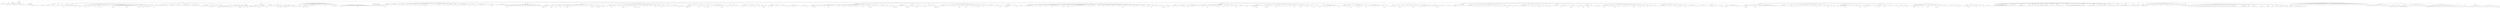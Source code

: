 digraph Tree {
	"t0" [label = "TEI"];
	"t1" [label = "teiHeader"];
	"t2" [label = "fileDesc"];
	"t3" [label = "titleStmt"];
	"t4" [label = "title"];
	"t5" [label = "author"];
	"t6" [label = "principal"];
	"t7" [label = "editor"];
	"t8" [label = "editionStmt"];
	"t9" [label = "edition"];
	"t10" [label = "respStmt"];
	"t11" [label = "name"];
	"t12" [label = "resp"];
	"t13" [label = "respStmt"];
	"t14" [label = "name"];
	"t15" [label = "resp"];
	"t16" [label = "publicationStmt"];
	"t17" [label = "publisher"];
	"t18" [label = "date"];
	"t19" [label = "availability"];
	"t20" [label = "licence"];
	"t21" [label = "idno"];
	"t22" [label = "sourceDesc"];
	"t23" [label = "bibl"];
	"t24" [label = "author"];
	"t25" [label = "title"];
	"t26" [label = "hi"];
	"t27" [label = "profileDesc"];
	"t28" [label = "creation"];
	"t29" [label = "date"];
	"t30" [label = "langUsage"];
	"t31" [label = "language"];
	"t32" [label = "textClass"];
	"t33" [label = "keywords"];
	"t34" [label = "term"];
	"t35" [label = "text"];
	"t36" [label = "front"];
	"t37" [label = "titlePage"];
	"t38" [label = "docTitle"];
	"t39" [label = "titlePart"];
	"t40" [label = "titlePart"];
	"t41" [label = "titlePart"];
	"t42" [label = "docImprint"];
	"t43" [label = "lb"];
	"t44" [label = "lb"];
	"t45" [label = "lb"];
	"t46" [label = "lb"];
	"t47" [label = "lb"];
	"t48" [label = "hi"];
	"t49" [label = "lb"];
	"t50" [label = "lb"];
	"t51" [label = "lb"];
	"t52" [label = "docEdition"];
	"t53" [label = "div"];
	"t54" [label = "head"];
	"t55" [label = "quote"];
	"t56" [label = "lg"];
	"t57" [label = "l"];
	"t58" [label = "l"];
	"t59" [label = "l"];
	"t60" [label = "l"];
	"t61" [label = "l"];
	"t62" [label = "lg"];
	"t63" [label = "l"];
	"t64" [label = "l"];
	"t65" [label = "l"];
	"t66" [label = "l"];
	"t67" [label = "lg"];
	"t68" [label = "l"];
	"t69" [label = "l"];
	"t70" [label = "l"];
	"t71" [label = "l"];
	"t72" [label = "l"];
	"t73" [label = "l"];
	"t74" [label = "lg"];
	"t75" [label = "l"];
	"t76" [label = "l"];
	"t77" [label = "l"];
	"t78" [label = "l"];
	"t79" [label = "l"];
	"t80" [label = "l"];
	"t81" [label = "lg"];
	"t82" [label = "l"];
	"t83" [label = "l"];
	"t84" [label = "l"];
	"t85" [label = "l"];
	"t86" [label = "l"];
	"t87" [label = "l"];
	"t88" [label = "lg"];
	"t89" [label = "l"];
	"t90" [label = "l"];
	"t91" [label = "l"];
	"t92" [label = "l"];
	"t93" [label = "lg"];
	"t94" [label = "l"];
	"t95" [label = "l"];
	"t96" [label = "l"];
	"t97" [label = "l"];
	"t98" [label = "note"];
	"t99" [label = "hi"];
	"t100" [label = "p"];
	"t101" [label = "p"];
	"t102" [label = "hi"];
	"t103" [label = "hi"];
	"t104" [label = "div"];
	"t105" [label = "head"];
	"t106" [label = "div"];
	"t107" [label = "head"];
	"t108" [label = "hi"];
	"t109" [label = "p"];
	"t110" [label = "p"];
	"t111" [label = "hi"];
	"t112" [label = "note"];
	"t113" [label = "hi"];
	"t114" [label = "p"];
	"t115" [label = "p"];
	"t116" [label = "div"];
	"t117" [label = "head"];
	"t118" [label = "p"];
	"t119" [label = "p"];
	"t120" [label = "hi"];
	"t121" [label = "hi"];
	"t122" [label = "hi"];
	"t123" [label = "p"];
	"t124" [label = "hi"];
	"t125" [label = "p"];
	"t126" [label = "hi"];
	"t127" [label = "hi"];
	"t128" [label = "note"];
	"t129" [label = "hi"];
	"t130" [label = "hi"];
	"t131" [label = "note"];
	"t132" [label = "hi"];
	"t133" [label = "hi"];
	"t134" [label = "hi"];
	"t135" [label = "hi"];
	"t136" [label = "note"];
	"t137" [label = "hi"];
	"t138" [label = "hi"];
	"t139" [label = "hi"];
	"t140" [label = "note"];
	"t141" [label = "hi"];
	"t142" [label = "div"];
	"t143" [label = "head"];
	"t144" [label = "p"];
	"t145" [label = "hi"];
	"t146" [label = "note"];
	"t147" [label = "hi"];
	"t148" [label = "hi"];
	"t149" [label = "quote"];
	"t150" [label = "p"];
	"t151" [label = "note"];
	"t152" [label = "note"];
	"t153" [label = "hi"];
	"t154" [label = "p"];
	"t155" [label = "hi"];
	"t156" [label = "hi"];
	"t157" [label = "note"];
	"t158" [label = "hi"];
	"t159" [label = "quote"];
	"t160" [label = "p"];
	"t161" [label = "hi"];
	"t162" [label = "p"];
	"t163" [label = "hi"];
	"t164" [label = "quote"];
	"t165" [label = "p"];
	"t166" [label = "p"];
	"t167" [label = "hi"];
	"t168" [label = "hi"];
	"t169" [label = "note"];
	"t170" [label = "hi"];
	"t171" [label = "note"];
	"t172" [label = "p"];
	"t173" [label = "hi"];
	"t174" [label = "quote"];
	"t175" [label = "p"];
	"t176" [label = "hi"];
	"t177" [label = "note"];
	"t178" [label = "hi"];
	"t179" [label = "p"];
	"t180" [label = "hi"];
	"t181" [label = "hi"];
	"t182" [label = "quote"];
	"t183" [label = "p"];
	"t184" [label = "note"];
	"t185" [label = "hi"];
	"t186" [label = "p"];
	"t187" [label = "hi"];
	"t188" [label = "note"];
	"t189" [label = "hi"];
	"t190" [label = "note"];
	"t191" [label = "hi"];
	"t192" [label = "p"];
	"t193" [label = "hi"];
	"t194" [label = "p"];
	"t195" [label = "hi"];
	"t196" [label = "hi"];
	"t197" [label = "quote"];
	"t198" [label = "l"];
	"t199" [label = "l"];
	"t200" [label = "l"];
	"t201" [label = "l"];
	"t202" [label = "note"];
	"t203" [label = "hi"];
	"t204" [label = "hi"];
	"t205" [label = "hi"];
	"t206" [label = "l"];
	"t207" [label = "l"];
	"t208" [label = "note"];
	"t209" [label = "l"];
	"t210" [label = "l"];
	"t211" [label = "l"];
	"t212" [label = "l"];
	"t213" [label = "l"];
	"t214" [label = "hi"];
	"t215" [label = "l"];
	"t216" [label = "l"];
	"t217" [label = "l"];
	"t218" [label = "l"];
	"t219" [label = "l"];
	"t220" [label = "l"];
	"t221" [label = "l"];
	"t222" [label = "note"];
	"t223" [label = "hi"];
	"t224" [label = "hi"];
	"t225" [label = "hi"];
	"t226" [label = "l"];
	"t227" [label = "l"];
	"t228" [label = "l"];
	"t229" [label = "l"];
	"t230" [label = "l"];
	"t231" [label = "l"];
	"t232" [label = "l"];
	"t233" [label = "l"];
	"t234" [label = "l"];
	"t235" [label = "l"];
	"t236" [label = "l"];
	"t237" [label = "l"];
	"t238" [label = "l"];
	"t239" [label = "note"];
	"t240" [label = "hi"];
	"t241" [label = "hi"];
	"t242" [label = "p"];
	"t243" [label = "p"];
	"t244" [label = "hi"];
	"t245" [label = "note"];
	"t246" [label = "hi"];
	"t247" [label = "hi"];
	"t248" [label = "note"];
	"t249" [label = "hi"];
	"t250" [label = "hi"];
	"t251" [label = "quote"];
	"t252" [label = "p"];
	"t253" [label = "note"];
	"t254" [label = "hi"];
	"t255" [label = "p"];
	"t256" [label = "hi"];
	"t257" [label = "note"];
	"t258" [label = "hi"];
	"t259" [label = "quote"];
	"t260" [label = "p"];
	"t261" [label = "hi"];
	"t262" [label = "hi"];
	"t263" [label = "p"];
	"t264" [label = "hi"];
	"t265" [label = "hi"];
	"t266" [label = "hi"];
	"t267" [label = "hi"];
	"t268" [label = "p"];
	"t269" [label = "p"];
	"t270" [label = "hi"];
	"t271" [label = "hi"];
	"t272" [label = "hi"];
	"t273" [label = "hi"];
	"t274" [label = "hi"];
	"t275" [label = "quote"];
	"t276" [label = "p"];
	"t277" [label = "note"];
	"t278" [label = "hi"];
	"t279" [label = "p"];
	"t280" [label = "hi"];
	"t281" [label = "div"];
	"t282" [label = "head"];
	"t283" [label = "p"];
	"t284" [label = "hi"];
	"t285" [label = "hi"];
	"t286" [label = "hi"];
	"t287" [label = "p"];
	"t288" [label = "hi"];
	"t289" [label = "hi"];
	"t290" [label = "note"];
	"t291" [label = "hi"];
	"t292" [label = "div"];
	"t293" [label = "head"];
	"t294" [label = "div"];
	"t295" [label = "head"];
	"t296" [label = "p"];
	"t297" [label = "div"];
	"t298" [label = "head"];
	"t299" [label = "p"];
	"t300" [label = "hi"];
	"t301" [label = "p"];
	"t302" [label = "hi"];
	"t303" [label = "p"];
	"t304" [label = "hi"];
	"t305" [label = "p"];
	"t306" [label = "hi"];
	"t307" [label = "p"];
	"t308" [label = "hi"];
	"t309" [label = "p"];
	"t310" [label = "hi"];
	"t311" [label = "div"];
	"t312" [label = "head"];
	"t313" [label = "p"];
	"t314" [label = "hi"];
	"t315" [label = "p"];
	"t316" [label = "hi"];
	"t317" [label = "p"];
	"t318" [label = "hi"];
	"t319" [label = "p"];
	"t320" [label = "hi"];
	"t321" [label = "p"];
	"t322" [label = "hi"];
	"t323" [label = "p"];
	"t324" [label = "hi"];
	"t325" [label = "div"];
	"t326" [label = "head"];
	"t327" [label = "p"];
	"t328" [label = "hi"];
	"t329" [label = "p"];
	"t330" [label = "hi"];
	"t331" [label = "p"];
	"t332" [label = "hi"];
	"t333" [label = "p"];
	"t334" [label = "hi"];
	"t335" [label = "p"];
	"t336" [label = "hi"];
	"t337" [label = "div"];
	"t338" [label = "head"];
	"t339" [label = "p"];
	"t340" [label = "hi"];
	"t341" [label = "p"];
	"t342" [label = "hi"];
	"t343" [label = "p"];
	"t344" [label = "hi"];
	"t345" [label = "p"];
	"t346" [label = "hi"];
	"t347" [label = "p"];
	"t348" [label = "hi"];
	"t349" [label = "p"];
	"t350" [label = "hi"];
	"t351" [label = "p"];
	"t352" [label = "hi"];
	"t353" [label = "p"];
	"t354" [label = "hi"];
	"t355" [label = "p"];
	"t356" [label = "hi"];
	"t357" [label = "div"];
	"t358" [label = "head"];
	"t359" [label = "p"];
	"t360" [label = "hi"];
	"t361" [label = "p"];
	"t362" [label = "hi"];
	"t363" [label = "p"];
	"t364" [label = "hi"];
	"t365" [label = "p"];
	"t366" [label = "hi"];
	"t367" [label = "p"];
	"t368" [label = "hi"];
	"t369" [label = "p"];
	"t370" [label = "hi"];
	"t371" [label = "p"];
	"t372" [label = "hi"];
	"t373" [label = "p"];
	"t374" [label = "hi"];
	"t375" [label = "div"];
	"t376" [label = "head"];
	"t377" [label = "p"];
	"t378" [label = "note"];
	"t379" [label = "note"];
	"t380" [label = "hi"];
	"t381" [label = "hi"];
	"t382" [label = "note"];
	"t383" [label = "hi"];
	"t384" [label = "hi"];
	"t385" [label = "hi"];
	"t386" [label = "note"];
	"t387" [label = "hi"];
	"t388" [label = "hi"];
	"t389" [label = "hi"];
	"t390" [label = "hi"];
	"t391" [label = "p"];
	"t392" [label = "hi"];
	"t393" [label = "note"];
	"t394" [label = "hi"];
	"t395" [label = "hi"];
	"t396" [label = "hi"];
	"t397" [label = "hi"];
	"t398" [label = "hi"];
	"t399" [label = "note"];
	"t400" [label = "hi"];
	"t401" [label = "note"];
	"t402" [label = "hi"];
	"t403" [label = "note"];
	"t404" [label = "p"];
	"t405" [label = "hi"];
	"t406" [label = "hi"];
	"t407" [label = "note"];
	"t408" [label = "hi"];
	"t409" [label = "p"];
	"t410" [label = "div"];
	"t411" [label = "head"];
	"t412" [label = "hi"];
	"t413" [label = "p"];
	"t414" [label = "div"];
	"t415" [label = "head"];
	"t416" [label = "p"];
	"t417" [label = "note"];
	"t418" [label = "p"];
	"t419" [label = "p"];
	"t420" [label = "note"];
	"t421" [label = "hi"];
	"t422" [label = "p"];
	"t423" [label = "div"];
	"t424" [label = "head"];
	"t425" [label = "p"];
	"t426" [label = "hi"];
	"t427" [label = "note"];
	"t428" [label = "p"];
	"t429" [label = "note"];
	"t430" [label = "note"];
	"t431" [label = "note"];
	"t432" [label = "quote"];
	"t433" [label = "l"];
	"t434" [label = "l"];
	"t435" [label = "l"];
	"t436" [label = "l"];
	"t437" [label = "note"];
	"t438" [label = "p"];
	"t439" [label = "note"];
	"t440" [label = "note"];
	"t441" [label = "note"];
	"t442" [label = "p"];
	"t443" [label = "note"];
	"t444" [label = "quote"];
	"t445" [label = "l"];
	"t446" [label = "l"];
	"t447" [label = "l"];
	"t448" [label = "l"];
	"t449" [label = "p"];
	"t450" [label = "note"];
	"t451" [label = "note"];
	"t452" [label = "note"];
	"t453" [label = "hi"];
	"t454" [label = "hi"];
	"t455" [label = "hi"];
	"t456" [label = "note"];
	"t457" [label = "p"];
	"t458" [label = "quote"];
	"t459" [label = "l"];
	"t460" [label = "l"];
	"t461" [label = "l"];
	"t462" [label = "note"];
	"t463" [label = "p"];
	"t464" [label = "quote"];
	"t465" [label = "l"];
	"t466" [label = "l"];
	"t467" [label = "l"];
	"t468" [label = "note"];
	"t469" [label = "p"];
	"t470" [label = "note"];
	"t471" [label = "p"];
	"t472" [label = "quote"];
	"t473" [label = "l"];
	"t474" [label = "l"];
	"t475" [label = "l"];
	"t476" [label = "l"];
	"t477" [label = "l"];
	"t478" [label = "l"];
	"t479" [label = "l"];
	"t480" [label = "l"];
	"t481" [label = "p"];
	"t482" [label = "div"];
	"t483" [label = "head"];
	"t484" [label = "p"];
	"t485" [label = "hi"];
	"t486" [label = "p"];
	"t487" [label = "div"];
	"t488" [label = "head"];
	"t489" [label = "div"];
	"t490" [label = "head"];
	"t491" [label = "p"];
	"t492" [label = "hi"];
	"t493" [label = "hi"];
	"t494" [label = "hi"];
	"t495" [label = "hi"];
	"t496" [label = "hi"];
	"t497" [label = "note"];
	"t498" [label = "hi"];
	"t499" [label = "hi"];
	"t500" [label = "quote"];
	"t501" [label = "p"];
	"t502" [label = "note"];
	"t503" [label = "hi"];
	"t504" [label = "p"];
	"t505" [label = "note"];
	"t506" [label = "hi"];
	"t507" [label = "hi"];
	"t508" [label = "p"];
	"t509" [label = "note"];
	"t510" [label = "note"];
	"t511" [label = "hi"];
	"t512" [label = "note"];
	"t513" [label = "hi"];
	"t514" [label = "note"];
	"t515" [label = "hi"];
	"t516" [label = "quote"];
	"t517" [label = "p"];
	"t518" [label = "hi"];
	"t519" [label = "note"];
	"t520" [label = "hi"];
	"t521" [label = "p"];
	"t522" [label = "div"];
	"t523" [label = "head"];
	"t524" [label = "hi"];
	"t525" [label = "p"];
	"t526" [label = "hi"];
	"t527" [label = "note"];
	"t528" [label = "hi"];
	"t529" [label = "hi"];
	"t530" [label = "hi"];
	"t531" [label = "note"];
	"t532" [label = "hi"];
	"t533" [label = "p"];
	"t534" [label = "p"];
	"t535" [label = "div"];
	"t536" [label = "head"];
	"t537" [label = "hi"];
	"t538" [label = "p"];
	"t539" [label = "hi"];
	"t540" [label = "hi"];
	"t541" [label = "p"];
	"t542" [label = "hi"];
	"t543" [label = "div"];
	"t544" [label = "head"];
	"t545" [label = "p"];
	"t546" [label = "hi"];
	"t547" [label = "hi"];
	"t548" [label = "div"];
	"t549" [label = "head"];
	"t550" [label = "p"];
	"t551" [label = "hi"];
	"t552" [label = "note"];
	"t553" [label = "div"];
	"t554" [label = "head"];
	"t555" [label = "p"];
	"t556" [label = "note"];
	"t557" [label = "hi"];
	"t558" [label = "p"];
	"t559" [label = "hi"];
	"t560" [label = "quote"];
	"t561" [label = "l"];
	"t562" [label = "l"];
	"t563" [label = "p"];
	"t564" [label = "note"];
	"t565" [label = "note"];
	"t566" [label = "hi"];
	"t567" [label = "note"];
	"t568" [label = "quote"];
	"t569" [label = "l"];
	"t570" [label = "l"];
	"t571" [label = "l"];
	"t572" [label = "l"];
	"t573" [label = "p"];
	"t574" [label = "quote"];
	"t575" [label = "l"];
	"t576" [label = "l"];
	"t577" [label = "l"];
	"t578" [label = "l"];
	"t579" [label = "l"];
	"t580" [label = "l"];
	"t581" [label = "p"];
	"t582" [label = "quote"];
	"t583" [label = "l"];
	"t584" [label = "l"];
	"t585" [label = "l"];
	"t586" [label = "l"];
	"t587" [label = "l"];
	"t588" [label = "l"];
	"t589" [label = "p"];
	"t590" [label = "note"];
	"t591" [label = "hi"];
	"t592" [label = "p"];
	"t593" [label = "note"];
	"t594" [label = "note"];
	"t595" [label = "div"];
	"t596" [label = "head"];
	"t597" [label = "p"];
	"t598" [label = "p"];
	"t599" [label = "note"];
	"t600" [label = "hi"];
	"t601" [label = "p"];
	"t602" [label = "note"];
	"t603" [label = "p"];
	"t604" [label = "hi"];
	"t605" [label = "div"];
	"t606" [label = "head"];
	"t607" [label = "p"];
	"t608" [label = "hi"];
	"t609" [label = "p"];
	"t610" [label = "p"];
	"t611" [label = "p"];
	"t612" [label = "p"];
	"t613" [label = "p"];
	"t614" [label = "p"];
	"t615" [label = "hi"];
	"t616" [label = "hi"];
	"t617" [label = "p"];
	"t618" [label = "p"];
	"t619" [label = "p"];
	"t620" [label = "p"];
	"t621" [label = "p"];
	"t622" [label = "p"];
	"t623" [label = "hi"];
	"t624" [label = "p"];
	"t625" [label = "p"];
	"t626" [label = "p"];
	"t627" [label = "hi"];
	"t628" [label = "note"];
	"t629" [label = "hi"];
	"t630" [label = "hi"];
	"t631" [label = "p"];
	"t632" [label = "hi"];
	"t633" [label = "note"];
	"t634" [label = "hi"];
	"t635" [label = "hi"];
	"t636" [label = "p"];
	"t637" [label = "p"];
	"t638" [label = "hi"];
	"t639" [label = "p"];
	"t640" [label = "hi"];
	"t641" [label = "hi"];
	"t642" [label = "hi"];
	"t643" [label = "hi"];
	"t644" [label = "hi"];
	"t645" [label = "hi"];
	"t646" [label = "note"];
	"t647" [label = "hi"];
	"t648" [label = "p"];
	"t649" [label = "hi"];
	"t650" [label = "p"];
	"t651" [label = "p"];
	"t652" [label = "hi"];
	"t653" [label = "hi"];
	"t654" [label = "hi"];
	"t655" [label = "p"];
	"t656" [label = "p"];
	"t657" [label = "note"];
	"t658" [label = "hi"];
	"t659" [label = "hi"];
	"t660" [label = "p"];
	"t661" [label = "p"];
	"t662" [label = "hi"];
	"t663" [label = "p"];
	"t664" [label = "hi"];
	"t665" [label = "p"];
	"t666" [label = "hi"];
	"t667" [label = "p"];
	"t668" [label = "p"];
	"t669" [label = "hi"];
	"t670" [label = "hi"];
	"t671" [label = "hi"];
	"t672" [label = "hi"];
	"t673" [label = "p"];
	"t674" [label = "note"];
	"t675" [label = "p"];
	"t676" [label = "p"];
	"t677" [label = "note"];
	"t678" [label = "hi"];
	"t679" [label = "hi"];
	"t680" [label = "div"];
	"t681" [label = "head"];
	"t682" [label = "div"];
	"t683" [label = "head"];
	"t684" [label = "p"];
	"t685" [label = "hi"];
	"t686" [label = "p"];
	"t687" [label = "p"];
	"t688" [label = "p"];
	"t689" [label = "div"];
	"t690" [label = "head"];
	"t691" [label = "p"];
	"t692" [label = "p"];
	"t693" [label = "note"];
	"t694" [label = "p"];
	"t695" [label = "p"];
	"t696" [label = "p"];
	"t697" [label = "p"];
	"t698" [label = "p"];
	"t699" [label = "p"];
	"t700" [label = "p"];
	"t701" [label = "p"];
	"t702" [label = "p"];
	"t703" [label = "p"];
	"t704" [label = "p"];
	"t705" [label = "p"];
	"t706" [label = "p"];
	"t707" [label = "p"];
	"t708" [label = "p"];
	"t709" [label = "p"];
	"t710" [label = "p"];
	"t711" [label = "space"];
	"t712" [label = "p"];
	"t713" [label = "p"];
	"t714" [label = "p"];
	"t715" [label = "p"];
	"t716" [label = "p"];
	"t717" [label = "p"];
	"t718" [label = "p"];
	"t719" [label = "p"];
	"t720" [label = "p"];
	"t721" [label = "p"];
	"t722" [label = "p"];
	"t723" [label = "p"];
	"t724" [label = "p"];
	"t725" [label = "p"];
	"t726" [label = "p"];
	"t727" [label = "p"];
	"t728" [label = "body"];
	"t729" [label = "head"];
	"t730" [label = "lb"];
	"t731" [label = "lb"];
	"t732" [label = "lb"];
	"t733" [label = "lb"];
	"t734" [label = "lb"];
	"t735" [label = "div"];
	"t736" [label = "head"];
	"t737" [label = "lb"];
	"t738" [label = "castList"];
	"t739" [label = "castItem"];
	"t740" [label = "role"];
	"t741" [label = "castItem"];
	"t742" [label = "role"];
	"t743" [label = "castItem"];
	"t744" [label = "role"];
	"t745" [label = "castItem"];
	"t746" [label = "role"];
	"t747" [label = "role"];
	"t748" [label = "role"];
	"t749" [label = "castItem"];
	"t750" [label = "role"];
	"t751" [label = "role"];
	"t752" [label = "role"];
	"t753" [label = "castItem"];
	"t754" [label = "role"];
	"t755" [label = "div"];
	"t756" [label = "head"];
	"t757" [label = "pb"];
	"t758" [label = "stage"];
	"t759" [label = "sp"];
	"t760" [label = "speaker"];
	"t761" [label = "l"];
	"t762" [label = "l"];
	"t763" [label = "note"];
	"t764" [label = "hi"];
	"t765" [label = "hi"];
	"t766" [label = "hi"];
	"t767" [label = "l"];
	"t768" [label = "l"];
	"t769" [label = "l"];
	"t770" [label = "l"];
	"t771" [label = "sp"];
	"t772" [label = "speaker"];
	"t773" [label = "pb"];
	"t774" [label = "l"];
	"t775" [label = "l"];
	"t776" [label = "l"];
	"t777" [label = "l"];
	"t778" [label = "l"];
	"t779" [label = "l"];
	"t780" [label = "sp"];
	"t781" [label = "speaker"];
	"t782" [label = "l"];
	"t783" [label = "l"];
	"t784" [label = "l"];
	"t785" [label = "l"];
	"t786" [label = "ref"];
	"t787" [label = "l"];
	"t788" [label = "l"];
	"t789" [label = "sp"];
	"t790" [label = "speaker"];
	"t791" [label = "l"];
	"t792" [label = "l"];
	"t793" [label = "sp"];
	"t794" [label = "speaker"];
	"t795" [label = "l"];
	"t796" [label = "l"];
	"t797" [label = "sp"];
	"t798" [label = "speaker"];
	"t799" [label = "l"];
	"t800" [label = "l"];
	"t801" [label = "pb"];
	"t802" [label = "stage"];
	"t803" [label = "sp"];
	"t804" [label = "speaker"];
	"t805" [label = "l"];
	"t806" [label = "l"];
	"t807" [label = "note"];
	"t808" [label = "hi"];
	"t809" [label = "l"];
	"t810" [label = "l"];
	"t811" [label = "l"];
	"t812" [label = "l"];
	"t813" [label = "ref"];
	"t814" [label = "l"];
	"t815" [label = "l"];
	"t816" [label = "note"];
	"t817" [label = "hi"];
	"t818" [label = "ref"];
	"t819" [label = "l"];
	"t820" [label = "l"];
	"t821" [label = "l"];
	"t822" [label = "l"];
	"t823" [label = "sp"];
	"t824" [label = "speaker"];
	"t825" [label = "l"];
	"t826" [label = "l"];
	"t827" [label = "l"];
	"t828" [label = "l"];
	"t829" [label = "sp"];
	"t830" [label = "speaker"];
	"t831" [label = "l"];
	"t832" [label = "l"];
	"t833" [label = "pb"];
	"t834" [label = "l"];
	"t835" [label = "l"];
	"t836" [label = "l"];
	"t837" [label = "l"];
	"t838" [label = "sp"];
	"t839" [label = "speaker"];
	"t840" [label = "l"];
	"t841" [label = "l"];
	"t842" [label = "sp"];
	"t843" [label = "speaker"];
	"t844" [label = "l"];
	"t845" [label = "ref"];
	"t846" [label = "l"];
	"t847" [label = "l"];
	"t848" [label = "l"];
	"t849" [label = "l"];
	"t850" [label = "l"];
	"t851" [label = "ref"];
	"t852" [label = "sp"];
	"t853" [label = "speaker"];
	"t854" [label = "l"];
	"t855" [label = "l"];
	"t856" [label = "ref"];
	"t857" [label = "sp"];
	"t858" [label = "speaker"];
	"t859" [label = "l"];
	"t860" [label = "l"];
	"t861" [label = "l"];
	"t862" [label = "l"];
	"t863" [label = "ref"];
	"t864" [label = "l"];
	"t865" [label = "l"];
	"t866" [label = "pb"];
	"t867" [label = "l"];
	"t868" [label = "l"];
	"t869" [label = "l"];
	"t870" [label = "l"];
	"t871" [label = "l"];
	"t872" [label = "ref"];
	"t873" [label = "ref"];
	"t874" [label = "sp"];
	"t875" [label = "speaker"];
	"t876" [label = "l"];
	"t877" [label = "l"];
	"t878" [label = "l"];
	"t879" [label = "l"];
	"t880" [label = "ref"];
	"t881" [label = "ref"];
	"t882" [label = "sp"];
	"t883" [label = "speaker"];
	"t884" [label = "l"];
	"t885" [label = "l"];
	"t886" [label = "l"];
	"t887" [label = "l"];
	"t888" [label = "l"];
	"t889" [label = "ref"];
	"t890" [label = "l"];
	"t891" [label = "l"];
	"t892" [label = "l"];
	"t893" [label = "l"];
	"t894" [label = "l"];
	"t895" [label = "l"];
	"t896" [label = "l"];
	"t897" [label = "sp"];
	"t898" [label = "speaker"];
	"t899" [label = "l"];
	"t900" [label = "l"];
	"t901" [label = "note"];
	"t902" [label = "hi"];
	"t903" [label = "l"];
	"t904" [label = "pb"];
	"t905" [label = "l"];
	"t906" [label = "l"];
	"t907" [label = "l"];
	"t908" [label = "sp"];
	"t909" [label = "speaker"];
	"t910" [label = "l"];
	"t911" [label = "l"];
	"t912" [label = "l"];
	"t913" [label = "l"];
	"t914" [label = "ref"];
	"t915" [label = "l"];
	"t916" [label = "l"];
	"t917" [label = "l"];
	"t918" [label = "l"];
	"t919" [label = "l"];
	"t920" [label = "l"];
	"t921" [label = "l"];
	"t922" [label = "ref"];
	"t923" [label = "ref"];
	"t924" [label = "stage"];
	"t925" [label = "note"];
	"t926" [label = "hi"];
	"t927" [label = "hi"];
	"t928" [label = "p"];
	"t929" [label = "div"];
	"t930" [label = "pb"];
	"t931" [label = "head"];
	"t932" [label = "lb"];
	"t933" [label = "castList"];
	"t934" [label = "castItem"];
	"t935" [label = "role"];
	"t936" [label = "roleDesc"];
	"t937" [label = "castItem"];
	"t938" [label = "role"];
	"t939" [label = "roleDesc"];
	"t940" [label = "castItem"];
	"t941" [label = "role"];
	"t942" [label = "roleDesc"];
	"t943" [label = "castItem"];
	"t944" [label = "role"];
	"t945" [label = "roleDesc"];
	"t946" [label = "castItem"];
	"t947" [label = "role"];
	"t948" [label = "roleDesc"];
	"t949" [label = "castItem"];
	"t950" [label = "role"];
	"t951" [label = "roleDesc"];
	"t952" [label = "castItem"];
	"t953" [label = "role"];
	"t954" [label = "roleDesc"];
	"t955" [label = "castItem"];
	"t956" [label = "role"];
	"t957" [label = "roleDesc"];
	"t958" [label = "castItem"];
	"t959" [label = "role"];
	"t960" [label = "role"];
	"t961" [label = "castItem"];
	"t962" [label = "role"];
	"t963" [label = "pb"];
	"t964" [label = "castItem"];
	"t965" [label = "role"];
	"t966" [label = "castItem"];
	"t967" [label = "role"];
	"t968" [label = "role"];
	"t969" [label = "role"];
	"t970" [label = "role"];
	"t971" [label = "castItem"];
	"t972" [label = "role"];
	"t973" [label = "role"];
	"t974" [label = "castItem"];
	"t975" [label = "role"];
	"t976" [label = "role"];
	"t977" [label = "role"];
	"t978" [label = "label"];
	"t979" [label = "pb"];
	"t980" [label = "div"];
	"t981" [label = "head"];
	"t982" [label = "stage"];
	"t983" [label = "div"];
	"t984" [label = "head"];
	"t985" [label = "stage"];
	"t986" [label = "sp"];
	"t987" [label = "speaker"];
	"t988" [label = "l"];
	"t989" [label = "note"];
	"t990" [label = "hi"];
	"t991" [label = "hi"];
	"t992" [label = "l"];
	"t993" [label = "ref"];
	"t994" [label = "ref"];
	"t995" [label = "l"];
	"t996" [label = "ref"];
	"t997" [label = "pb"];
	"t998" [label = "l"];
	"t999" [label = "l"];
	"t1000" [label = "l"];
	"t1001" [label = "sp"];
	"t1002" [label = "speaker"];
	"t1003" [label = "l"];
	"t1004" [label = "ref"];
	"t1005" [label = "note"];
	"t1006" [label = "hi"];
	"t1007" [label = "hi"];
	"t1008" [label = "l"];
	"t1009" [label = "l"];
	"t1010" [label = "l"];
	"t1011" [label = "ref"];
	"t1012" [label = "sp"];
	"t1013" [label = "speaker"];
	"t1014" [label = "l"];
	"t1015" [label = "note"];
	"t1016" [label = "hi"];
	"t1017" [label = "l"];
	"t1018" [label = "l"];
	"t1019" [label = "l"];
	"t1020" [label = "ref"];
	"t1021" [label = "l"];
	"t1022" [label = "note"];
	"t1023" [label = "hi"];
	"t1024" [label = "l"];
	"t1025" [label = "sp"];
	"t1026" [label = "speaker"];
	"t1027" [label = "l"];
	"t1028" [label = "ref"];
	"t1029" [label = "l"];
	"t1030" [label = "ref"];
	"t1031" [label = "l"];
	"t1032" [label = "l"];
	"t1033" [label = "note"];
	"t1034" [label = "hi"];
	"t1035" [label = "hi"];
	"t1036" [label = "l"];
	"t1037" [label = "note"];
	"t1038" [label = "hi"];
	"t1039" [label = "l"];
	"t1040" [label = "l"];
	"t1041" [label = "l"];
	"t1042" [label = "ref"];
	"t1043" [label = "sp"];
	"t1044" [label = "speaker"];
	"t1045" [label = "pb"];
	"t1046" [label = "l"];
	"t1047" [label = "l"];
	"t1048" [label = "l"];
	"t1049" [label = "l"];
	"t1050" [label = "l"];
	"t1051" [label = "l"];
	"t1052" [label = "sp"];
	"t1053" [label = "speaker"];
	"t1054" [label = "l"];
	"t1055" [label = "sp"];
	"t1056" [label = "speaker"];
	"t1057" [label = "l"];
	"t1058" [label = "l"];
	"t1059" [label = "sp"];
	"t1060" [label = "speaker"];
	"t1061" [label = "l"];
	"t1062" [label = "sp"];
	"t1063" [label = "speaker"];
	"t1064" [label = "l"];
	"t1065" [label = "l"];
	"t1066" [label = "ref"];
	"t1067" [label = "l"];
	"t1068" [label = "note"];
	"t1069" [label = "hi"];
	"t1070" [label = "hi"];
	"t1071" [label = "note"];
	"t1072" [label = "l"];
	"t1073" [label = "l"];
	"t1074" [label = "l"];
	"t1075" [label = "note"];
	"t1076" [label = "sp"];
	"t1077" [label = "speaker"];
	"t1078" [label = "l"];
	"t1079" [label = "ref"];
	"t1080" [label = "l"];
	"t1081" [label = "ref"];
	"t1082" [label = "note"];
	"t1083" [label = "hi"];
	"t1084" [label = "hi"];
	"t1085" [label = "l"];
	"t1086" [label = "note"];
	"t1087" [label = "l"];
	"t1088" [label = "pb"];
	"t1089" [label = "sp"];
	"t1090" [label = "speaker"];
	"t1091" [label = "l"];
	"t1092" [label = "ref"];
	"t1093" [label = "l"];
	"t1094" [label = "ref"];
	"t1095" [label = "l"];
	"t1096" [label = "l"];
	"t1097" [label = "div"];
	"t1098" [label = "head"];
	"t1099" [label = "stage"];
	"t1100" [label = "sp"];
	"t1101" [label = "speaker"];
	"t1102" [label = "l"];
	"t1103" [label = "l"];
	"t1104" [label = "sp"];
	"t1105" [label = "speaker"];
	"t1106" [label = "l"];
	"t1107" [label = "note"];
	"t1108" [label = "hi"];
	"t1109" [label = "l"];
	"t1110" [label = "l"];
	"t1111" [label = "l"];
	"t1112" [label = "ref"];
	"t1113" [label = "l"];
	"t1114" [label = "l"];
	"t1115" [label = "sp"];
	"t1116" [label = "speaker"];
	"t1117" [label = "pb"];
	"t1118" [label = "l"];
	"t1119" [label = "sp"];
	"t1120" [label = "speaker"];
	"t1121" [label = "l"];
	"t1122" [label = "note"];
	"t1123" [label = "hi"];
	"t1124" [label = "hi"];
	"t1125" [label = "l"];
	"t1126" [label = "note"];
	"t1127" [label = "hi"];
	"t1128" [label = "l"];
	"t1129" [label = "l"];
	"t1130" [label = "note"];
	"t1131" [label = "hi"];
	"t1132" [label = "sp"];
	"t1133" [label = "speaker"];
	"t1134" [label = "l"];
	"t1135" [label = "ref"];
	"t1136" [label = "sp"];
	"t1137" [label = "speaker"];
	"t1138" [label = "l"];
	"t1139" [label = "sp"];
	"t1140" [label = "speaker"];
	"t1141" [label = "l"];
	"t1142" [label = "l"];
	"t1143" [label = "ref"];
	"t1144" [label = "note"];
	"t1145" [label = "hi"];
	"t1146" [label = "l"];
	"t1147" [label = "l"];
	"t1148" [label = "note"];
	"t1149" [label = "hi"];
	"t1150" [label = "l"];
	"t1151" [label = "note"];
	"t1152" [label = "hi"];
	"t1153" [label = "hi"];
	"t1154" [label = "sp"];
	"t1155" [label = "speaker"];
	"t1156" [label = "l"];
	"t1157" [label = "note"];
	"t1158" [label = "hi"];
	"t1159" [label = "sp"];
	"t1160" [label = "speaker"];
	"t1161" [label = "l"];
	"t1162" [label = "l"];
	"t1163" [label = "sp"];
	"t1164" [label = "speaker"];
	"t1165" [label = "pb"];
	"t1166" [label = "l"];
	"t1167" [label = "sp"];
	"t1168" [label = "speaker"];
	"t1169" [label = "l"];
	"t1170" [label = "sp"];
	"t1171" [label = "speaker"];
	"t1172" [label = "l"];
	"t1173" [label = "l"];
	"t1174" [label = "l"];
	"t1175" [label = "sp"];
	"t1176" [label = "speaker"];
	"t1177" [label = "l"];
	"t1178" [label = "ref"];
	"t1179" [label = "ref"];
	"t1180" [label = "l"];
	"t1181" [label = "sp"];
	"t1182" [label = "speaker"];
	"t1183" [label = "l"];
	"t1184" [label = "l"];
	"t1185" [label = "note"];
	"t1186" [label = "sp"];
	"t1187" [label = "speaker"];
	"t1188" [label = "l"];
	"t1189" [label = "note"];
	"t1190" [label = "hi"];
	"t1191" [label = "l"];
	"t1192" [label = "l"];
	"t1193" [label = "ref"];
	"t1194" [label = "l"];
	"t1195" [label = "sp"];
	"t1196" [label = "speaker"];
	"t1197" [label = "l"];
	"t1198" [label = "l"];
	"t1199" [label = "pb"];
	"t1200" [label = "l"];
	"t1201" [label = "sp"];
	"t1202" [label = "speaker"];
	"t1203" [label = "l"];
	"t1204" [label = "l"];
	"t1205" [label = "note"];
	"t1206" [label = "l"];
	"t1207" [label = "l"];
	"t1208" [label = "l"];
	"t1209" [label = "ref"];
	"t1210" [label = "l"];
	"t1211" [label = "l"];
	"t1212" [label = "ref"];
	"t1213" [label = "l"];
	"t1214" [label = "ref"];
	"t1215" [label = "ref"];
	"t1216" [label = "sp"];
	"t1217" [label = "speaker"];
	"t1218" [label = "l"];
	"t1219" [label = "l"];
	"t1220" [label = "ref"];
	"t1221" [label = "l"];
	"t1222" [label = "l"];
	"t1223" [label = "div"];
	"t1224" [label = "head"];
	"t1225" [label = "stage"];
	"t1226" [label = "sp"];
	"t1227" [label = "speaker"];
	"t1228" [label = "l"];
	"t1229" [label = "l"];
	"t1230" [label = "ref"];
	"t1231" [label = "note"];
	"t1232" [label = "hi"];
	"t1233" [label = "hi"];
	"t1234" [label = "note"];
	"t1235" [label = "hi"];
	"t1236" [label = "l"];
	"t1237" [label = "ref"];
	"t1238" [label = "l"];
	"t1239" [label = "pb"];
	"t1240" [label = "l"];
	"t1241" [label = "l"];
	"t1242" [label = "sp"];
	"t1243" [label = "speaker"];
	"t1244" [label = "l"];
	"t1245" [label = "l"];
	"t1246" [label = "sp"];
	"t1247" [label = "speaker"];
	"t1248" [label = "l"];
	"t1249" [label = "l"];
	"t1250" [label = "note"];
	"t1251" [label = "hi"];
	"t1252" [label = "l"];
	"t1253" [label = "l"];
	"t1254" [label = "l"];
	"t1255" [label = "l"];
	"t1256" [label = "note"];
	"t1257" [label = "l"];
	"t1258" [label = "l"];
	"t1259" [label = "note"];
	"t1260" [label = "hi"];
	"t1261" [label = "sp"];
	"t1262" [label = "speaker"];
	"t1263" [label = "l"];
	"t1264" [label = "note"];
	"t1265" [label = "hi"];
	"t1266" [label = "hi"];
	"t1267" [label = "l"];
	"t1268" [label = "ref"];
	"t1269" [label = "l"];
	"t1270" [label = "ref"];
	"t1271" [label = "l"];
	"t1272" [label = "sp"];
	"t1273" [label = "speaker"];
	"t1274" [label = "l"];
	"t1275" [label = "l"];
	"t1276" [label = "l"];
	"t1277" [label = "l"];
	"t1278" [label = "l"];
	"t1279" [label = "l"];
	"t1280" [label = "pb"];
	"t1281" [label = "l"];
	"t1282" [label = "l"];
	"t1283" [label = "l"];
	"t1284" [label = "l"];
	"t1285" [label = "note"];
	"t1286" [label = "hi"];
	"t1287" [label = "hi"];
	"t1288" [label = "l"];
	"t1289" [label = "ref"];
	"t1290" [label = "l"];
	"t1291" [label = "l"];
	"t1292" [label = "l"];
	"t1293" [label = "l"];
	"t1294" [label = "sp"];
	"t1295" [label = "speaker"];
	"t1296" [label = "hi"];
	"t1297" [label = "l"];
	"t1298" [label = "l"];
	"t1299" [label = "l"];
	"t1300" [label = "l"];
	"t1301" [label = "ref"];
	"t1302" [label = "l"];
	"t1303" [label = "l"];
	"t1304" [label = "div"];
	"t1305" [label = "head"];
	"t1306" [label = "stage"];
	"t1307" [label = "sp"];
	"t1308" [label = "speaker"];
	"t1309" [label = "l"];
	"t1310" [label = "l"];
	"t1311" [label = "l"];
	"t1312" [label = "pb"];
	"t1313" [label = "l"];
	"t1314" [label = "div"];
	"t1315" [label = "head"];
	"t1316" [label = "stage"];
	"t1317" [label = "sp"];
	"t1318" [label = "speaker"];
	"t1319" [label = "l"];
	"t1320" [label = "l"];
	"t1321" [label = "ref"];
	"t1322" [label = "l"];
	"t1323" [label = "l"];
	"t1324" [label = "l"];
	"t1325" [label = "l"];
	"t1326" [label = "ref"];
	"t1327" [label = "l"];
	"t1328" [label = "sp"];
	"t1329" [label = "speaker"];
	"t1330" [label = "l"];
	"t1331" [label = "l"];
	"t1332" [label = "ref"];
	"t1333" [label = "l"];
	"t1334" [label = "l"];
	"t1335" [label = "l"];
	"t1336" [label = "ref"];
	"t1337" [label = "l"];
	"t1338" [label = "pb"];
	"t1339" [label = "l"];
	"t1340" [label = "sp"];
	"t1341" [label = "speaker"];
	"t1342" [label = "l"];
	"t1343" [label = "l"];
	"t1344" [label = "ref"];
	"t1345" [label = "l"];
	"t1346" [label = "sp"];
	"t1347" [label = "speaker"];
	"t1348" [label = "l"];
	"t1349" [label = "note"];
	"t1350" [label = "hi"];
	"t1351" [label = "l"];
	"t1352" [label = "note"];
	"t1353" [label = "hi"];
	"t1354" [label = "hi"];
	"t1355" [label = "sp"];
	"t1356" [label = "speaker"];
	"t1357" [label = "l"];
	"t1358" [label = "l"];
	"t1359" [label = "div"];
	"t1360" [label = "head"];
	"t1361" [label = "pb"];
	"t1362" [label = "stage"];
	"t1363" [label = "sp"];
	"t1364" [label = "speaker"];
	"t1365" [label = "hi"];
	"t1366" [label = "l"];
	"t1367" [label = "l"];
	"t1368" [label = "ref"];
	"t1369" [label = "l"];
	"t1370" [label = "ref"];
	"t1371" [label = "l"];
	"t1372" [label = "l"];
	"t1373" [label = "sp"];
	"t1374" [label = "speaker"];
	"t1375" [label = "l"];
	"t1376" [label = "l"];
	"t1377" [label = "ref"];
	"t1378" [label = "l"];
	"t1379" [label = "l"];
	"t1380" [label = "l"];
	"t1381" [label = "sp"];
	"t1382" [label = "speaker"];
	"t1383" [label = "l"];
	"t1384" [label = "l"];
	"t1385" [label = "l"];
	"t1386" [label = "l"];
	"t1387" [label = "pb"];
	"t1388" [label = "stage"];
	"t1389" [label = "sp"];
	"t1390" [label = "speaker"];
	"t1391" [label = "l"];
	"t1392" [label = "ref"];
	"t1393" [label = "l"];
	"t1394" [label = "l"];
	"t1395" [label = "l"];
	"t1396" [label = "l"];
	"t1397" [label = "ref"];
	"t1398" [label = "l"];
	"t1399" [label = "ref"];
	"t1400" [label = "l"];
	"t1401" [label = "l"];
	"t1402" [label = "l"];
	"t1403" [label = "l"];
	"t1404" [label = "l"];
	"t1405" [label = "l"];
	"t1406" [label = "sp"];
	"t1407" [label = "speaker"];
	"t1408" [label = "l"];
	"t1409" [label = "l"];
	"t1410" [label = "l"];
	"t1411" [label = "l"];
	"t1412" [label = "ref"];
	"t1413" [label = "l"];
	"t1414" [label = "l"];
	"t1415" [label = "ref"];
	"t1416" [label = "p"];
	"t1417" [label = "div"];
	"t1418" [label = "head"];
	"t1419" [label = "pb"];
	"t1420" [label = "stage"];
	"t1421" [label = "div"];
	"t1422" [label = "head"];
	"t1423" [label = "stage"];
	"t1424" [label = "sp"];
	"t1425" [label = "speaker"];
	"t1426" [label = "l"];
	"t1427" [label = "l"];
	"t1428" [label = "l"];
	"t1429" [label = "note"];
	"t1430" [label = "l"];
	"t1431" [label = "note"];
	"t1432" [label = "l"];
	"t1433" [label = "note"];
	"t1434" [label = "hi"];
	"t1435" [label = "l"];
	"t1436" [label = "pb"];
	"t1437" [label = "sp"];
	"t1438" [label = "speaker"];
	"t1439" [label = "l"];
	"t1440" [label = "l"];
	"t1441" [label = "sp"];
	"t1442" [label = "speaker"];
	"t1443" [label = "l"];
	"t1444" [label = "l"];
	"t1445" [label = "l"];
	"t1446" [label = "l"];
	"t1447" [label = "note"];
	"t1448" [label = "l"];
	"t1449" [label = "l"];
	"t1450" [label = "l"];
	"t1451" [label = "l"];
	"t1452" [label = "note"];
	"t1453" [label = "hi"];
	"t1454" [label = "hi"];
	"t1455" [label = "l"];
	"t1456" [label = "l"];
	"t1457" [label = "l"];
	"t1458" [label = "l"];
	"t1459" [label = "l"];
	"t1460" [label = "l"];
	"t1461" [label = "l"];
	"t1462" [label = "sp"];
	"t1463" [label = "speaker"];
	"t1464" [label = "l"];
	"t1465" [label = "l"];
	"t1466" [label = "ref"];
	"t1467" [label = "l"];
	"t1468" [label = "l"];
	"t1469" [label = "sp"];
	"t1470" [label = "speaker"];
	"t1471" [label = "l"];
	"t1472" [label = "l"];
	"t1473" [label = "pb"];
	"t1474" [label = "l"];
	"t1475" [label = "l"];
	"t1476" [label = "l"];
	"t1477" [label = "sp"];
	"t1478" [label = "speaker"];
	"t1479" [label = "l"];
	"t1480" [label = "sp"];
	"t1481" [label = "speaker"];
	"t1482" [label = "l"];
	"t1483" [label = "ref"];
	"t1484" [label = "sp"];
	"t1485" [label = "speaker"];
	"t1486" [label = "l"];
	"t1487" [label = "sp"];
	"t1488" [label = "speaker"];
	"t1489" [label = "hi"];
	"t1490" [label = "l"];
	"t1491" [label = "ref"];
	"t1492" [label = "sp"];
	"t1493" [label = "speaker"];
	"t1494" [label = "l"];
	"t1495" [label = "l"];
	"t1496" [label = "sp"];
	"t1497" [label = "speaker"];
	"t1498" [label = "l"];
	"t1499" [label = "note"];
	"t1500" [label = "hi"];
	"t1501" [label = "l"];
	"t1502" [label = "l"];
	"t1503" [label = "l"];
	"t1504" [label = "sp"];
	"t1505" [label = "speaker"];
	"t1506" [label = "l"];
	"t1507" [label = "l"];
	"t1508" [label = "note"];
	"t1509" [label = "hi"];
	"t1510" [label = "l"];
	"t1511" [label = "note"];
	"t1512" [label = "hi"];
	"t1513" [label = "hi"];
	"t1514" [label = "l"];
	"t1515" [label = "pb"];
	"t1516" [label = "sp"];
	"t1517" [label = "speaker"];
	"t1518" [label = "l"];
	"t1519" [label = "l"];
	"t1520" [label = "l"];
	"t1521" [label = "l"];
	"t1522" [label = "l"];
	"t1523" [label = "l"];
	"t1524" [label = "sp"];
	"t1525" [label = "speaker"];
	"t1526" [label = "l"];
	"t1527" [label = "l"];
	"t1528" [label = "l"];
	"t1529" [label = "l"];
	"t1530" [label = "ref"];
	"t1531" [label = "l"];
	"t1532" [label = "l"];
	"t1533" [label = "sp"];
	"t1534" [label = "speaker"];
	"t1535" [label = "l"];
	"t1536" [label = "l"];
	"t1537" [label = "note"];
	"t1538" [label = "sp"];
	"t1539" [label = "speaker"];
	"t1540" [label = "l"];
	"t1541" [label = "l"];
	"t1542" [label = "l"];
	"t1543" [label = "l"];
	"t1544" [label = "note"];
	"t1545" [label = "hi"];
	"t1546" [label = "hi"];
	"t1547" [label = "note"];
	"t1548" [label = "hi"];
	"t1549" [label = "hi"];
	"t1550" [label = "hi"];
	"t1551" [label = "hi"];
	"t1552" [label = "l"];
	"t1553" [label = "div"];
	"t1554" [label = "head"];
	"t1555" [label = "pb"];
	"t1556" [label = "stage"];
	"t1557" [label = "sp"];
	"t1558" [label = "speaker"];
	"t1559" [label = "l"];
	"t1560" [label = "l"];
	"t1561" [label = "l"];
	"t1562" [label = "l"];
	"t1563" [label = "l"];
	"t1564" [label = "l"];
	"t1565" [label = "l"];
	"t1566" [label = "l"];
	"t1567" [label = "l"];
	"t1568" [label = "l"];
	"t1569" [label = "note"];
	"t1570" [label = "hi"];
	"t1571" [label = "hi"];
	"t1572" [label = "l"];
	"t1573" [label = "note"];
	"t1574" [label = "hi"];
	"t1575" [label = "hi"];
	"t1576" [label = "l"];
	"t1577" [label = "ref"];
	"t1578" [label = "div"];
	"t1579" [label = "head"];
	"t1580" [label = "stage"];
	"t1581" [label = "sp"];
	"t1582" [label = "speaker"];
	"t1583" [label = "l"];
	"t1584" [label = "l"];
	"t1585" [label = "l"];
	"t1586" [label = "ref"];
	"t1587" [label = "pb"];
	"t1588" [label = "l"];
	"t1589" [label = "sp"];
	"t1590" [label = "speaker"];
	"t1591" [label = "l"];
	"t1592" [label = "ref"];
	"t1593" [label = "note"];
	"t1594" [label = "hi"];
	"t1595" [label = "l"];
	"t1596" [label = "ref"];
	"t1597" [label = "l"];
	"t1598" [label = "l"];
	"t1599" [label = "l"];
	"t1600" [label = "ref"];
	"t1601" [label = "l"];
	"t1602" [label = "sp"];
	"t1603" [label = "speaker"];
	"t1604" [label = "l"];
	"t1605" [label = "l"];
	"t1606" [label = "ref"];
	"t1607" [label = "note"];
	"t1608" [label = "l"];
	"t1609" [label = "l"];
	"t1610" [label = "l"];
	"t1611" [label = "div"];
	"t1612" [label = "head"];
	"t1613" [label = "stage"];
	"t1614" [label = "sp"];
	"t1615" [label = "speaker"];
	"t1616" [label = "l"];
	"t1617" [label = "l"];
	"t1618" [label = "l"];
	"t1619" [label = "l"];
	"t1620" [label = "l"];
	"t1621" [label = "pb"];
	"t1622" [label = "l"];
	"t1623" [label = "note"];
	"t1624" [label = "l"];
	"t1625" [label = "note"];
	"t1626" [label = "p"];
	"t1627" [label = "p"];
	"t1628" [label = "p"];
	"t1629" [label = "p"];
	"t1630" [label = "p"];
	"t1631" [label = "p"];
	"t1632" [label = "l"];
	"t1633" [label = "div"];
	"t1634" [label = "head"];
	"t1635" [label = "stage"];
	"t1636" [label = "sp"];
	"t1637" [label = "speaker"];
	"t1638" [label = "l"];
	"t1639" [label = "note"];
	"t1640" [label = "l"];
	"t1641" [label = "l"];
	"t1642" [label = "l"];
	"t1643" [label = "l"];
	"t1644" [label = "l"];
	"t1645" [label = "l"];
	"t1646" [label = "l"];
	"t1647" [label = "sp"];
	"t1648" [label = "speaker"];
	"t1649" [label = "l"];
	"t1650" [label = "l"];
	"t1651" [label = "sp"];
	"t1652" [label = "speaker"];
	"t1653" [label = "l"];
	"t1654" [label = "l"];
	"t1655" [label = "pb"];
	"t1656" [label = "sp"];
	"t1657" [label = "speaker"];
	"t1658" [label = "l"];
	"t1659" [label = "l"];
	"t1660" [label = "l"];
	"t1661" [label = "l"];
	"t1662" [label = "note"];
	"t1663" [label = "hi"];
	"t1664" [label = "hi"];
	"t1665" [label = "l"];
	"t1666" [label = "ref"];
	"t1667" [label = "sp"];
	"t1668" [label = "speaker"];
	"t1669" [label = "l"];
	"t1670" [label = "l"];
	"t1671" [label = "sp"];
	"t1672" [label = "speaker"];
	"t1673" [label = "l"];
	"t1674" [label = "note"];
	"t1675" [label = "hi"];
	"t1676" [label = "hi"];
	"t1677" [label = "sp"];
	"t1678" [label = "speaker"];
	"t1679" [label = "l"];
	"t1680" [label = "l"];
	"t1681" [label = "sp"];
	"t1682" [label = "speaker"];
	"t1683" [label = "l"];
	"t1684" [label = "ref"];
	"t1685" [label = "sp"];
	"t1686" [label = "speaker"];
	"t1687" [label = "l"];
	"t1688" [label = "l"];
	"t1689" [label = "ref"];
	"t1690" [label = "sp"];
	"t1691" [label = "speaker"];
	"t1692" [label = "l"];
	"t1693" [label = "note"];
	"t1694" [label = "hi"];
	"t1695" [label = "l"];
	"t1696" [label = "l"];
	"t1697" [label = "ref"];
	"t1698" [label = "l"];
	"t1699" [label = "sp"];
	"t1700" [label = "speaker"];
	"t1701" [label = "l"];
	"t1702" [label = "pb"];
	"t1703" [label = "l"];
	"t1704" [label = "l"];
	"t1705" [label = "l"];
	"t1706" [label = "sp"];
	"t1707" [label = "speaker"];
	"t1708" [label = "l"];
	"t1709" [label = "l"];
	"t1710" [label = "l"];
	"t1711" [label = "l"];
	"t1712" [label = "l"];
	"t1713" [label = "l"];
	"t1714" [label = "l"];
	"t1715" [label = "sp"];
	"t1716" [label = "speaker"];
	"t1717" [label = "l"];
	"t1718" [label = "l"];
	"t1719" [label = "l"];
	"t1720" [label = "l"];
	"t1721" [label = "note"];
	"t1722" [label = "hi"];
	"t1723" [label = "sp"];
	"t1724" [label = "speaker"];
	"t1725" [label = "l"];
	"t1726" [label = "l"];
	"t1727" [label = "div"];
	"t1728" [label = "head"];
	"t1729" [label = "pb"];
	"t1730" [label = "stage"];
	"t1731" [label = "sp"];
	"t1732" [label = "speaker"];
	"t1733" [label = "l"];
	"t1734" [label = "ref"];
	"t1735" [label = "note"];
	"t1736" [label = "l"];
	"t1737" [label = "ref"];
	"t1738" [label = "note"];
	"t1739" [label = "l"];
	"t1740" [label = "l"];
	"t1741" [label = "l"];
	"t1742" [label = "l"];
	"t1743" [label = "l"];
	"t1744" [label = "l"];
	"t1745" [label = "sp"];
	"t1746" [label = "speaker"];
	"t1747" [label = "l"];
	"t1748" [label = "l"];
	"t1749" [label = "note"];
	"t1750" [label = "l"];
	"t1751" [label = "ref"];
	"t1752" [label = "l"];
	"t1753" [label = "sp"];
	"t1754" [label = "speaker"];
	"t1755" [label = "l"];
	"t1756" [label = "l"];
	"t1757" [label = "l"];
	"t1758" [label = "l"];
	"t1759" [label = "div"];
	"t1760" [label = "head"];
	"t1761" [label = "pb"];
	"t1762" [label = "stage"];
	"t1763" [label = "stage"];
	"t1764" [label = "sp"];
	"t1765" [label = "speaker"];
	"t1766" [label = "l"];
	"t1767" [label = "l"];
	"t1768" [label = "sp"];
	"t1769" [label = "speaker"];
	"t1770" [label = "l"];
	"t1771" [label = "l"];
	"t1772" [label = "l"];
	"t1773" [label = "l"];
	"t1774" [label = "ref"];
	"t1775" [label = "l"];
	"t1776" [label = "sp"];
	"t1777" [label = "speaker"];
	"t1778" [label = "l"];
	"t1779" [label = "sp"];
	"t1780" [label = "speaker"];
	"t1781" [label = "l"];
	"t1782" [label = "l"];
	"t1783" [label = "l"];
	"t1784" [label = "pb"];
	"t1785" [label = "l"];
	"t1786" [label = "l"];
	"t1787" [label = "sp"];
	"t1788" [label = "speaker"];
	"t1789" [label = "l"];
	"t1790" [label = "sp"];
	"t1791" [label = "speaker"];
	"t1792" [label = "hi"];
	"t1793" [label = "l"];
	"t1794" [label = "l"];
	"t1795" [label = "l"];
	"t1796" [label = "l"];
	"t1797" [label = "l"];
	"t1798" [label = "l"];
	"t1799" [label = "note"];
	"t1800" [label = "hi"];
	"t1801" [label = "l"];
	"t1802" [label = "l"];
	"t1803" [label = "l"];
	"t1804" [label = "stage"];
	"t1805" [label = "l"];
	"t1806" [label = "l"];
	"t1807" [label = "l"];
	"t1808" [label = "l"];
	"t1809" [label = "sp"];
	"t1810" [label = "speaker"];
	"t1811" [label = "l"];
	"t1812" [label = "l"];
	"t1813" [label = "note"];
	"t1814" [label = "pb"];
	"t1815" [label = "stage"];
	"t1816" [label = "sp"];
	"t1817" [label = "speaker"];
	"t1818" [label = "l"];
	"t1819" [label = "l"];
	"t1820" [label = "note"];
	"t1821" [label = "hi"];
	"t1822" [label = "l"];
	"t1823" [label = "l"];
	"t1824" [label = "sp"];
	"t1825" [label = "speaker"];
	"t1826" [label = "l"];
	"t1827" [label = "note"];
	"t1828" [label = "l"];
	"t1829" [label = "l"];
	"t1830" [label = "l"];
	"t1831" [label = "l"];
	"t1832" [label = "l"];
	"t1833" [label = "l"];
	"t1834" [label = "l"];
	"t1835" [label = "l"];
	"t1836" [label = "l"];
	"t1837" [label = "l"];
	"t1838" [label = "l"];
	"t1839" [label = "l"];
	"t1840" [label = "l"];
	"t1841" [label = "l"];
	"t1842" [label = "l"];
	"t1843" [label = "sp"];
	"t1844" [label = "speaker"];
	"t1845" [label = "l"];
	"t1846" [label = "l"];
	"t1847" [label = "pb"];
	"t1848" [label = "l"];
	"t1849" [label = "l"];
	"t1850" [label = "l"];
	"t1851" [label = "l"];
	"t1852" [label = "l"];
	"t1853" [label = "l"];
	"t1854" [label = "sp"];
	"t1855" [label = "speaker"];
	"t1856" [label = "l"];
	"t1857" [label = "l"];
	"t1858" [label = "l"];
	"t1859" [label = "l"];
	"t1860" [label = "sp"];
	"t1861" [label = "speaker"];
	"t1862" [label = "l"];
	"t1863" [label = "l"];
	"t1864" [label = "sp"];
	"t1865" [label = "speaker"];
	"t1866" [label = "l"];
	"t1867" [label = "l"];
	"t1868" [label = "l"];
	"t1869" [label = "l"];
	"t1870" [label = "sp"];
	"t1871" [label = "speaker"];
	"t1872" [label = "l"];
	"t1873" [label = "l"];
	"t1874" [label = "l"];
	"t1875" [label = "l"];
	"t1876" [label = "sp"];
	"t1877" [label = "speaker"];
	"t1878" [label = "pb"];
	"t1879" [label = "l"];
	"t1880" [label = "l"];
	"t1881" [label = "l"];
	"t1882" [label = "l"];
	"t1883" [label = "note"];
	"t1884" [label = "hi"];
	"t1885" [label = "hi"];
	"t1886" [label = "sp"];
	"t1887" [label = "speaker"];
	"t1888" [label = "l"];
	"t1889" [label = "l"];
	"t1890" [label = "l"];
	"t1891" [label = "l"];
	"t1892" [label = "sp"];
	"t1893" [label = "speaker"];
	"t1894" [label = "l"];
	"t1895" [label = "l"];
	"t1896" [label = "sp"];
	"t1897" [label = "speaker"];
	"t1898" [label = "l"];
	"t1899" [label = "l"];
	"t1900" [label = "ref"];
	"t1901" [label = "sp"];
	"t1902" [label = "speaker"];
	"t1903" [label = "l"];
	"t1904" [label = "l"];
	"t1905" [label = "l"];
	"t1906" [label = "l"];
	"t1907" [label = "sp"];
	"t1908" [label = "speaker"];
	"t1909" [label = "l"];
	"t1910" [label = "l"];
	"t1911" [label = "pb"];
	"t1912" [label = "l"];
	"t1913" [label = "l"];
	"t1914" [label = "sp"];
	"t1915" [label = "speaker"];
	"t1916" [label = "hi"];
	"t1917" [label = "l"];
	"t1918" [label = "l"];
	"t1919" [label = "l"];
	"t1920" [label = "l"];
	"t1921" [label = "note"];
	"t1922" [label = "hi"];
	"t1923" [label = "sp"];
	"t1924" [label = "speaker"];
	"t1925" [label = "l"];
	"t1926" [label = "l"];
	"t1927" [label = "sp"];
	"t1928" [label = "speaker"];
	"t1929" [label = "l"];
	"t1930" [label = "l"];
	"t1931" [label = "sp"];
	"t1932" [label = "speaker"];
	"t1933" [label = "l"];
	"t1934" [label = "l"];
	"t1935" [label = "l"];
	"t1936" [label = "ref"];
	"t1937" [label = "l"];
	"t1938" [label = "note"];
	"t1939" [label = "hi"];
	"t1940" [label = "hi"];
	"t1941" [label = "hi"];
	"t1942" [label = "hi"];
	"t1943" [label = "sp"];
	"t1944" [label = "speaker"];
	"t1945" [label = "l"];
	"t1946" [label = "l"];
	"t1947" [label = "pb"];
	"t1948" [label = "l"];
	"t1949" [label = "ref"];
	"t1950" [label = "l"];
	"t1951" [label = "ref"];
	"t1952" [label = "l"];
	"t1953" [label = "p"];
	"t1954" [label = "div"];
	"t1955" [label = "pb"];
	"t1956" [label = "head"];
	"t1957" [label = "stage"];
	"t1958" [label = "div"];
	"t1959" [label = "head"];
	"t1960" [label = "stage"];
	"t1961" [label = "sp"];
	"t1962" [label = "speaker"];
	"t1963" [label = "l"];
	"t1964" [label = "note"];
	"t1965" [label = "l"];
	"t1966" [label = "l"];
	"t1967" [label = "l"];
	"t1968" [label = "pb"];
	"t1969" [label = "sp"];
	"t1970" [label = "speaker"];
	"t1971" [label = "l"];
	"t1972" [label = "l"];
	"t1973" [label = "l"];
	"t1974" [label = "l"];
	"t1975" [label = "l"];
	"t1976" [label = "l"];
	"t1977" [label = "ref"];
	"t1978" [label = "note"];
	"t1979" [label = "l"];
	"t1980" [label = "l"];
	"t1981" [label = "sp"];
	"t1982" [label = "speaker"];
	"t1983" [label = "l"];
	"t1984" [label = "ref"];
	"t1985" [label = "note"];
	"t1986" [label = "l"];
	"t1987" [label = "l"];
	"t1988" [label = "l"];
	"t1989" [label = "ref"];
	"t1990" [label = "l"];
	"t1991" [label = "l"];
	"t1992" [label = "ref"];
	"t1993" [label = "l"];
	"t1994" [label = "l"];
	"t1995" [label = "l"];
	"t1996" [label = "l"];
	"t1997" [label = "l"];
	"t1998" [label = "sp"];
	"t1999" [label = "speaker"];
	"t2000" [label = "l"];
	"t2001" [label = "l"];
	"t2002" [label = "l"];
	"t2003" [label = "pb"];
	"t2004" [label = "l"];
	"t2005" [label = "l"];
	"t2006" [label = "l"];
	"t2007" [label = "l"];
	"t2008" [label = "l"];
	"t2009" [label = "note"];
	"t2010" [label = "hi"];
	"t2011" [label = "hi"];
	"t2012" [label = "sp"];
	"t2013" [label = "speaker"];
	"t2014" [label = "l"];
	"t2015" [label = "l"];
	"t2016" [label = "sp"];
	"t2017" [label = "speaker"];
	"t2018" [label = "l"];
	"t2019" [label = "l"];
	"t2020" [label = "ref"];
	"t2021" [label = "l"];
	"t2022" [label = "sp"];
	"t2023" [label = "speaker"];
	"t2024" [label = "l"];
	"t2025" [label = "note"];
	"t2026" [label = "l"];
	"t2027" [label = "ref"];
	"t2028" [label = "l"];
	"t2029" [label = "l"];
	"t2030" [label = "l"];
	"t2031" [label = "l"];
	"t2032" [label = "ref"];
	"t2033" [label = "sp"];
	"t2034" [label = "speaker"];
	"t2035" [label = "l"];
	"t2036" [label = "l"];
	"t2037" [label = "ref"];
	"t2038" [label = "sp"];
	"t2039" [label = "speaker"];
	"t2040" [label = "l"];
	"t2041" [label = "l"];
	"t2042" [label = "sp"];
	"t2043" [label = "speaker"];
	"t2044" [label = "pb"];
	"t2045" [label = "l"];
	"t2046" [label = "l"];
	"t2047" [label = "sp"];
	"t2048" [label = "speaker"];
	"t2049" [label = "l"];
	"t2050" [label = "note"];
	"t2051" [label = "hi"];
	"t2052" [label = "hi"];
	"t2053" [label = "sp"];
	"t2054" [label = "speaker"];
	"t2055" [label = "l"];
	"t2056" [label = "l"];
	"t2057" [label = "l"];
	"t2058" [label = "l"];
	"t2059" [label = "l"];
	"t2060" [label = "l"];
	"t2061" [label = "l"];
	"t2062" [label = "sp"];
	"t2063" [label = "speaker"];
	"t2064" [label = "l"];
	"t2065" [label = "ref"];
	"t2066" [label = "l"];
	"t2067" [label = "div"];
	"t2068" [label = "head"];
	"t2069" [label = "stage"];
	"t2070" [label = "sp"];
	"t2071" [label = "speaker"];
	"t2072" [label = "l"];
	"t2073" [label = "l"];
	"t2074" [label = "l"];
	"t2075" [label = "pb"];
	"t2076" [label = "l"];
	"t2077" [label = "ref"];
	"t2078" [label = "note"];
	"t2079" [label = "l"];
	"t2080" [label = "l"];
	"t2081" [label = "l"];
	"t2082" [label = "note"];
	"t2083" [label = "hi"];
	"t2084" [label = "hi"];
	"t2085" [label = "hi"];
	"t2086" [label = "l"];
	"t2087" [label = "l"];
	"t2088" [label = "l"];
	"t2089" [label = "l"];
	"t2090" [label = "l"];
	"t2091" [label = "sp"];
	"t2092" [label = "speaker"];
	"t2093" [label = "l"];
	"t2094" [label = "l"];
	"t2095" [label = "note"];
	"t2096" [label = "hi"];
	"t2097" [label = "l"];
	"t2098" [label = "l"];
	"t2099" [label = "note"];
	"t2100" [label = "hi"];
	"t2101" [label = "note"];
	"t2102" [label = "hi"];
	"t2103" [label = "l"];
	"t2104" [label = "l"];
	"t2105" [label = "l"];
	"t2106" [label = "l"];
	"t2107" [label = "l"];
	"t2108" [label = "l"];
	"t2109" [label = "l"];
	"t2110" [label = "sp"];
	"t2111" [label = "speaker"];
	"t2112" [label = "l"];
	"t2113" [label = "note"];
	"t2114" [label = "hi"];
	"t2115" [label = "l"];
	"t2116" [label = "ref"];
	"t2117" [label = "l"];
	"t2118" [label = "l"];
	"t2119" [label = "l"];
	"t2120" [label = "pb"];
	"t2121" [label = "l"];
	"t2122" [label = "sp"];
	"t2123" [label = "speaker"];
	"t2124" [label = "l"];
	"t2125" [label = "l"];
	"t2126" [label = "l"];
	"t2127" [label = "l"];
	"t2128" [label = "sp"];
	"t2129" [label = "speaker"];
	"t2130" [label = "l"];
	"t2131" [label = "l"];
	"t2132" [label = "l"];
	"t2133" [label = "ref"];
	"t2134" [label = "l"];
	"t2135" [label = "sp"];
	"t2136" [label = "speaker"];
	"t2137" [label = "l"];
	"t2138" [label = "note"];
	"t2139" [label = "hi"];
	"t2140" [label = "l"];
	"t2141" [label = "l"];
	"t2142" [label = "l"];
	"t2143" [label = "sp"];
	"t2144" [label = "speaker"];
	"t2145" [label = "l"];
	"t2146" [label = "ref"];
	"t2147" [label = "l"];
	"t2148" [label = "note"];
	"t2149" [label = "hi"];
	"t2150" [label = "l"];
	"t2151" [label = "l"];
	"t2152" [label = "l"];
	"t2153" [label = "l"];
	"t2154" [label = "l"];
	"t2155" [label = "l"];
	"t2156" [label = "ref"];
	"t2157" [label = "pb"];
	"t2158" [label = "sp"];
	"t2159" [label = "speaker"];
	"t2160" [label = "l"];
	"t2161" [label = "l"];
	"t2162" [label = "sp"];
	"t2163" [label = "speaker"];
	"t2164" [label = "l"];
	"t2165" [label = "l"];
	"t2166" [label = "note"];
	"t2167" [label = "hi"];
	"t2168" [label = "hi"];
	"t2169" [label = "sp"];
	"t2170" [label = "speaker"];
	"t2171" [label = "l"];
	"t2172" [label = "l"];
	"t2173" [label = "l"];
	"t2174" [label = "l"];
	"t2175" [label = "l"];
	"t2176" [label = "ref"];
	"t2177" [label = "note"];
	"t2178" [label = "div"];
	"t2179" [label = "head"];
	"t2180" [label = "sp"];
	"t2181" [label = "speaker"];
	"t2182" [label = "hi"];
	"t2183" [label = "l"];
	"t2184" [label = "l"];
	"t2185" [label = "l"];
	"t2186" [label = "ref"];
	"t2187" [label = "l"];
	"t2188" [label = "ref"];
	"t2189" [label = "l"];
	"t2190" [label = "l"];
	"t2191" [label = "pb"];
	"t2192" [label = "l"];
	"t2193" [label = "l"];
	"t2194" [label = "l"];
	"t2195" [label = "note"];
	"t2196" [label = "l"];
	"t2197" [label = "l"];
	"t2198" [label = "l"];
	"t2199" [label = "l"];
	"t2200" [label = "ref"];
	"t2201" [label = "l"];
	"t2202" [label = "l"];
	"t2203" [label = "l"];
	"t2204" [label = "l"];
	"t2205" [label = "l"];
	"t2206" [label = "note"];
	"t2207" [label = "hi"];
	"t2208" [label = "l"];
	"t2209" [label = "div"];
	"t2210" [label = "head"];
	"t2211" [label = "stage"];
	"t2212" [label = "sp"];
	"t2213" [label = "speaker"];
	"t2214" [label = "l"];
	"t2215" [label = "l"];
	"t2216" [label = "sp"];
	"t2217" [label = "speaker"];
	"t2218" [label = "l"];
	"t2219" [label = "l"];
	"t2220" [label = "pb"];
	"t2221" [label = "l"];
	"t2222" [label = "l"];
	"t2223" [label = "ref"];
	"t2224" [label = "l"];
	"t2225" [label = "l"];
	"t2226" [label = "note"];
	"t2227" [label = "hi"];
	"t2228" [label = "hi"];
	"t2229" [label = "l"];
	"t2230" [label = "sp"];
	"t2231" [label = "speaker"];
	"t2232" [label = "l"];
	"t2233" [label = "l"];
	"t2234" [label = "l"];
	"t2235" [label = "ref"];
	"t2236" [label = "l"];
	"t2237" [label = "l"];
	"t2238" [label = "note"];
	"t2239" [label = "hi"];
	"t2240" [label = "l"];
	"t2241" [label = "ref"];
	"t2242" [label = "l"];
	"t2243" [label = "l"];
	"t2244" [label = "ref"];
	"t2245" [label = "l"];
	"t2246" [label = "l"];
	"t2247" [label = "l"];
	"t2248" [label = "sp"];
	"t2249" [label = "speaker"];
	"t2250" [label = "l"];
	"t2251" [label = "note"];
	"t2252" [label = "hi"];
	"t2253" [label = "l"];
	"t2254" [label = "sp"];
	"t2255" [label = "speaker"];
	"t2256" [label = "l"];
	"t2257" [label = "l"];
	"t2258" [label = "ref"];
	"t2259" [label = "l"];
	"t2260" [label = "l"];
	"t2261" [label = "l"];
	"t2262" [label = "l"];
	"t2263" [label = "pb"];
	"t2264" [label = "l"];
	"t2265" [label = "l"];
	"t2266" [label = "stage"];
	"t2267" [label = "l"];
	"t2268" [label = "l"];
	"t2269" [label = "l"];
	"t2270" [label = "l"];
	"t2271" [label = "sp"];
	"t2272" [label = "speaker"];
	"t2273" [label = "l"];
	"t2274" [label = "note"];
	"t2275" [label = "hi"];
	"t2276" [label = "hi"];
	"t2277" [label = "hi"];
	"t2278" [label = "l"];
	"t2279" [label = "sp"];
	"t2280" [label = "speaker"];
	"t2281" [label = "l"];
	"t2282" [label = "l"];
	"t2283" [label = "div"];
	"t2284" [label = "head"];
	"t2285" [label = "sp"];
	"t2286" [label = "speaker"];
	"t2287" [label = "l"];
	"t2288" [label = "ref"];
	"t2289" [label = "l"];
	"t2290" [label = "l"];
	"t2291" [label = "l"];
	"t2292" [label = "ref"];
	"t2293" [label = "ref"];
	"t2294" [label = "stage"];
	"t2295" [label = "sp"];
	"t2296" [label = "speaker"];
	"t2297" [label = "pb"];
	"t2298" [label = "l"];
	"t2299" [label = "l"];
	"t2300" [label = "note"];
	"t2301" [label = "hi"];
	"t2302" [label = "hi"];
	"t2303" [label = "hi"];
	"t2304" [label = "sp"];
	"t2305" [label = "speaker"];
	"t2306" [label = "l"];
	"t2307" [label = "l"];
	"t2308" [label = "ref"];
	"t2309" [label = "l"];
	"t2310" [label = "sp"];
	"t2311" [label = "speaker"];
	"t2312" [label = "l"];
	"t2313" [label = "l"];
	"t2314" [label = "stage"];
	"t2315" [label = "sp"];
	"t2316" [label = "speaker"];
	"t2317" [label = "l"];
	"t2318" [label = "l"];
	"t2319" [label = "ref"];
	"t2320" [label = "l"];
	"t2321" [label = "note"];
	"t2322" [label = "hi"];
	"t2323" [label = "sp"];
	"t2324" [label = "speaker"];
	"t2325" [label = "l"];
	"t2326" [label = "l"];
	"t2327" [label = "stage"];
	"t2328" [label = "sp"];
	"t2329" [label = "speaker"];
	"t2330" [label = "l"];
	"t2331" [label = "ref"];
	"t2332" [label = "l"];
	"t2333" [label = "note"];
	"t2334" [label = "l"];
	"t2335" [label = "l"];
	"t2336" [label = "ref"];
	"t2337" [label = "l"];
	"t2338" [label = "ref"];
	"t2339" [label = "l"];
	"t2340" [label = "stage"];
	"t2341" [label = "l"];
	"t2342" [label = "l"];
	"t2343" [label = "l"];
	"t2344" [label = "ref"];
	"t2345" [label = "l"];
	"t2346" [label = "sp"];
	"t2347" [label = "speaker"];
	"t2348" [label = "l"];
	"t2349" [label = "l"];
	"t2350" [label = "ref"];
	"t2351" [label = "l"];
	"t2352" [label = "stage"];
	"t2353" [label = "l"];
	"t2354" [label = "ref"];
	"t2355" [label = "note"];
	"t2356" [label = "hi"];
	"t2357" [label = "l"];
	"t2358" [label = "pb"];
	"t2359" [label = "stage"];
	"t2360" [label = "sp"];
	"t2361" [label = "speaker"];
	"t2362" [label = "l"];
	"t2363" [label = "l"];
	"t2364" [label = "l"];
	"t2365" [label = "l"];
	"t2366" [label = "l"];
	"t2367" [label = "sp"];
	"t2368" [label = "speaker"];
	"t2369" [label = "l"];
	"t2370" [label = "l"];
	"t2371" [label = "stage"];
	"t2372" [label = "p"];
	"t2373" [label = "div"];
	"t2374" [label = "head"];
	"t2375" [label = "pb"];
	"t2376" [label = "stage"];
	"t2377" [label = "div"];
	"t2378" [label = "head"];
	"t2379" [label = "stage"];
	"t2380" [label = "sp"];
	"t2381" [label = "speaker"];
	"t2382" [label = "l"];
	"t2383" [label = "l"];
	"t2384" [label = "ref"];
	"t2385" [label = "l"];
	"t2386" [label = "l"];
	"t2387" [label = "sp"];
	"t2388" [label = "speaker"];
	"t2389" [label = "l"];
	"t2390" [label = "l"];
	"t2391" [label = "sp"];
	"t2392" [label = "speaker"];
	"t2393" [label = "l"];
	"t2394" [label = "l"];
	"t2395" [label = "l"];
	"t2396" [label = "l"];
	"t2397" [label = "div"];
	"t2398" [label = "head"];
	"t2399" [label = "pb"];
	"t2400" [label = "stage"];
	"t2401" [label = "sp"];
	"t2402" [label = "speaker"];
	"t2403" [label = "l"];
	"t2404" [label = "l"];
	"t2405" [label = "l"];
	"t2406" [label = "l"];
	"t2407" [label = "l"];
	"t2408" [label = "sp"];
	"t2409" [label = "speaker"];
	"t2410" [label = "l"];
	"t2411" [label = "ref"];
	"t2412" [label = "l"];
	"t2413" [label = "l"];
	"t2414" [label = "l"];
	"t2415" [label = "ref"];
	"t2416" [label = "sp"];
	"t2417" [label = "speaker"];
	"t2418" [label = "l"];
	"t2419" [label = "ref"];
	"t2420" [label = "l"];
	"t2421" [label = "l"];
	"t2422" [label = "ref"];
	"t2423" [label = "l"];
	"t2424" [label = "sp"];
	"t2425" [label = "speaker"];
	"t2426" [label = "l"];
	"t2427" [label = "ref"];
	"t2428" [label = "l"];
	"t2429" [label = "l"];
	"t2430" [label = "l"];
	"t2431" [label = "l"];
	"t2432" [label = "pb"];
	"t2433" [label = "l"];
	"t2434" [label = "l"];
	"t2435" [label = "l"];
	"t2436" [label = "l"];
	"t2437" [label = "l"];
	"t2438" [label = "sp"];
	"t2439" [label = "speaker"];
	"t2440" [label = "l"];
	"t2441" [label = "ref"];
	"t2442" [label = "l"];
	"t2443" [label = "sp"];
	"t2444" [label = "speaker"];
	"t2445" [label = "l"];
	"t2446" [label = "l"];
	"t2447" [label = "ref"];
	"t2448" [label = "sp"];
	"t2449" [label = "speaker"];
	"t2450" [label = "l"];
	"t2451" [label = "l"];
	"t2452" [label = "l"];
	"t2453" [label = "l"];
	"t2454" [label = "l"];
	"t2455" [label = "note"];
	"t2456" [label = "hi"];
	"t2457" [label = "ref"];
	"t2458" [label = "sp"];
	"t2459" [label = "speaker"];
	"t2460" [label = "l"];
	"t2461" [label = "l"];
	"t2462" [label = "l"];
	"t2463" [label = "l"];
	"t2464" [label = "ref"];
	"t2465" [label = "sp"];
	"t2466" [label = "speaker"];
	"t2467" [label = "l"];
	"t2468" [label = "l"];
	"t2469" [label = "l"];
	"t2470" [label = "l"];
	"t2471" [label = "div"];
	"t2472" [label = "head"];
	"t2473" [label = "pb"];
	"t2474" [label = "stage"];
	"t2475" [label = "sp"];
	"t2476" [label = "speaker"];
	"t2477" [label = "l"];
	"t2478" [label = "l"];
	"t2479" [label = "sp"];
	"t2480" [label = "speaker"];
	"t2481" [label = "l"];
	"t2482" [label = "l"];
	"t2483" [label = "note"];
	"t2484" [label = "sp"];
	"t2485" [label = "speaker"];
	"t2486" [label = "l"];
	"t2487" [label = "l"];
	"t2488" [label = "l"];
	"t2489" [label = "l"];
	"t2490" [label = "sp"];
	"t2491" [label = "speaker"];
	"t2492" [label = "l"];
	"t2493" [label = "ref"];
	"t2494" [label = "l"];
	"t2495" [label = "sp"];
	"t2496" [label = "speaker"];
	"t2497" [label = "l"];
	"t2498" [label = "l"];
	"t2499" [label = "l"];
	"t2500" [label = "pb"];
	"t2501" [label = "l"];
	"t2502" [label = "note"];
	"t2503" [label = "hi"];
	"t2504" [label = "l"];
	"t2505" [label = "l"];
	"t2506" [label = "ref"];
	"t2507" [label = "sp"];
	"t2508" [label = "speaker"];
	"t2509" [label = "l"];
	"t2510" [label = "sp"];
	"t2511" [label = "speaker"];
	"t2512" [label = "l"];
	"t2513" [label = "l"];
	"t2514" [label = "ref"];
	"t2515" [label = "sp"];
	"t2516" [label = "speaker"];
	"t2517" [label = "l"];
	"t2518" [label = "ref"];
	"t2519" [label = "l"];
	"t2520" [label = "l"];
	"t2521" [label = "div"];
	"t2522" [label = "head"];
	"t2523" [label = "stage"];
	"t2524" [label = "sp"];
	"t2525" [label = "speaker"];
	"t2526" [label = "l"];
	"t2527" [label = "l"];
	"t2528" [label = "l"];
	"t2529" [label = "l"];
	"t2530" [label = "l"];
	"t2531" [label = "l"];
	"t2532" [label = "sp"];
	"t2533" [label = "speaker"];
	"t2534" [label = "l"];
	"t2535" [label = "pb"];
	"t2536" [label = "l"];
	"t2537" [label = "ref"];
	"t2538" [label = "l"];
	"t2539" [label = "l"];
	"t2540" [label = "l"];
	"t2541" [label = "l"];
	"t2542" [label = "l"];
	"t2543" [label = "l"];
	"t2544" [label = "sp"];
	"t2545" [label = "speaker"];
	"t2546" [label = "l"];
	"t2547" [label = "note"];
	"t2548" [label = "hi"];
	"t2549" [label = "hi"];
	"t2550" [label = "hi"];
	"t2551" [label = "l"];
	"t2552" [label = "l"];
	"t2553" [label = "ref"];
	"t2554" [label = "l"];
	"t2555" [label = "l"];
	"t2556" [label = "l"];
	"t2557" [label = "sp"];
	"t2558" [label = "speaker"];
	"t2559" [label = "l"];
	"t2560" [label = "note"];
	"t2561" [label = "hi"];
	"t2562" [label = "l"];
	"t2563" [label = "l"];
	"t2564" [label = "l"];
	"t2565" [label = "l"];
	"t2566" [label = "l"];
	"t2567" [label = "note"];
	"t2568" [label = "hi"];
	"t2569" [label = "hi"];
	"t2570" [label = "l"];
	"t2571" [label = "div"];
	"t2572" [label = "head"];
	"t2573" [label = "pb"];
	"t2574" [label = "stage"];
	"t2575" [label = "sp"];
	"t2576" [label = "speaker"];
	"t2577" [label = "l"];
	"t2578" [label = "l"];
	"t2579" [label = "note"];
	"t2580" [label = "hi"];
	"t2581" [label = "l"];
	"t2582" [label = "ref"];
	"t2583" [label = "l"];
	"t2584" [label = "sp"];
	"t2585" [label = "speaker"];
	"t2586" [label = "l"];
	"t2587" [label = "l"];
	"t2588" [label = "sp"];
	"t2589" [label = "speaker"];
	"t2590" [label = "l"];
	"t2591" [label = "l"];
	"t2592" [label = "note"];
	"t2593" [label = "l"];
	"t2594" [label = "l"];
	"t2595" [label = "l"];
	"t2596" [label = "ref"];
	"t2597" [label = "l"];
	"t2598" [label = "l"];
	"t2599" [label = "div"];
	"t2600" [label = "head"];
	"t2601" [label = "pb"];
	"t2602" [label = "stage"];
	"t2603" [label = "sp"];
	"t2604" [label = "speaker"];
	"t2605" [label = "l"];
	"t2606" [label = "note"];
	"t2607" [label = "hi"];
	"t2608" [label = "hi"];
	"t2609" [label = "l"];
	"t2610" [label = "l"];
	"t2611" [label = "l"];
	"t2612" [label = "sp"];
	"t2613" [label = "speaker"];
	"t2614" [label = "l"];
	"t2615" [label = "ref"];
	"t2616" [label = "l"];
	"t2617" [label = "l"];
	"t2618" [label = "l"];
	"t2619" [label = "l"];
	"t2620" [label = "ref"];
	"t2621" [label = "l"];
	"t2622" [label = "note"];
	"t2623" [label = "hi"];
	"t2624" [label = "ref"];
	"t2625" [label = "sp"];
	"t2626" [label = "speaker"];
	"t2627" [label = "l"];
	"t2628" [label = "l"];
	"t2629" [label = "note"];
	"t2630" [label = "l"];
	"t2631" [label = "l"];
	"t2632" [label = "l"];
	"t2633" [label = "sp"];
	"t2634" [label = "speaker"];
	"t2635" [label = "pb"];
	"t2636" [label = "l"];
	"t2637" [label = "note"];
	"t2638" [label = "l"];
	"t2639" [label = "l"];
	"t2640" [label = "ref"];
	"t2641" [label = "l"];
	"t2642" [label = "l"];
	"t2643" [label = "sp"];
	"t2644" [label = "speaker"];
	"t2645" [label = "l"];
	"t2646" [label = "sp"];
	"t2647" [label = "speaker"];
	"t2648" [label = "l"];
	"t2649" [label = "ref"];
	"t2650" [label = "l"];
	"t2651" [label = "note"];
	"t2652" [label = "hi"];
	"t2653" [label = "l"];
	"t2654" [label = "l"];
	"t2655" [label = "l"];
	"t2656" [label = "sp"];
	"t2657" [label = "speaker"];
	"t2658" [label = "l"];
	"t2659" [label = "ref"];
	"t2660" [label = "stage"];
	"t2661" [label = "note"];
	"t2662" [label = "sp"];
	"t2663" [label = "speaker"];
	"t2664" [label = "l"];
	"t2665" [label = "l"];
	"t2666" [label = "ref"];
	"t2667" [label = "l"];
	"t2668" [label = "sp"];
	"t2669" [label = "speaker"];
	"t2670" [label = "l"];
	"t2671" [label = "pb"];
	"t2672" [label = "l"];
	"t2673" [label = "stage"];
	"t2674" [label = "sp"];
	"t2675" [label = "speaker"];
	"t2676" [label = "l"];
	"t2677" [label = "sp"];
	"t2678" [label = "speaker"];
	"t2679" [label = "l"];
	"t2680" [label = "l"];
	"t2681" [label = "l"];
	"t2682" [label = "stage"];
	"t2683" [label = "div"];
	"t2684" [label = "head"];
	"t2685" [label = "stage"];
	"t2686" [label = "stage"];
	"t2687" [label = "sp"];
	"t2688" [label = "speaker"];
	"t2689" [label = "l"];
	"t2690" [label = "l"];
	"t2691" [label = "l"];
	"t2692" [label = "l"];
	"t2693" [label = "stage"];
	"t2694" [label = "pb"];
	"t2695" [label = "sp"];
	"t2696" [label = "speaker"];
	"t2697" [label = "l"];
	"t2698" [label = "l"];
	"t2699" [label = "sp"];
	"t2700" [label = "speaker"];
	"t2701" [label = "l"];
	"t2702" [label = "l"];
	"t2703" [label = "sp"];
	"t2704" [label = "speaker"];
	"t2705" [label = "l"];
	"t2706" [label = "ref"];
	"t2707" [label = "l"];
	"t2708" [label = "l"];
	"t2709" [label = "l"];
	"t2710" [label = "note"];
	"t2711" [label = "hi"];
	"t2712" [label = "sp"];
	"t2713" [label = "speaker"];
	"t2714" [label = "l"];
	"t2715" [label = "ref"];
	"t2716" [label = "l"];
	"t2717" [label = "l"];
	"t2718" [label = "l"];
	"t2719" [label = "sp"];
	"t2720" [label = "speaker"];
	"t2721" [label = "l"];
	"t2722" [label = "note"];
	"t2723" [label = "l"];
	"t2724" [label = "sp"];
	"t2725" [label = "speaker"];
	"t2726" [label = "l"];
	"t2727" [label = "l"];
	"t2728" [label = "l"];
	"t2729" [label = "l"];
	"t2730" [label = "l"];
	"t2731" [label = "l"];
	"t2732" [label = "l"];
	"t2733" [label = "l"];
	"t2734" [label = "pb"];
	"t2735" [label = "l"];
	"t2736" [label = "sp"];
	"t2737" [label = "speaker"];
	"t2738" [label = "l"];
	"t2739" [label = "l"];
	"t2740" [label = "l"];
	"t2741" [label = "l"];
	"t2742" [label = "l"];
	"t2743" [label = "l"];
	"t2744" [label = "l"];
	"t2745" [label = "l"];
	"t2746" [label = "l"];
	"t2747" [label = "stage"];
	"t2748" [label = "div"];
	"t2749" [label = "head"];
	"t2750" [label = "stage"];
	"t2751" [label = "sp"];
	"t2752" [label = "speaker"];
	"t2753" [label = "l"];
	"t2754" [label = "l"];
	"t2755" [label = "ref"];
	"t2756" [label = "l"];
	"t2757" [label = "l"];
	"t2758" [label = "sp"];
	"t2759" [label = "speaker"];
	"t2760" [label = "l"];
	"t2761" [label = "l"];
	"t2762" [label = "sp"];
	"t2763" [label = "speaker"];
	"t2764" [label = "l"];
	"t2765" [label = "l"];
	"t2766" [label = "l"];
	"t2767" [label = "ref"];
	"t2768" [label = "l"];
	"t2769" [label = "pb"];
	"t2770" [label = "stage"];
	"t2771" [label = "div"];
	"t2772" [label = "head"];
	"t2773" [label = "sp"];
	"t2774" [label = "speaker"];
	"t2775" [label = "hi"];
	"t2776" [label = "l"];
	"t2777" [label = "note"];
	"t2778" [label = "l"];
	"t2779" [label = "ref"];
	"t2780" [label = "l"];
	"t2781" [label = "l"];
	"t2782" [label = "l"];
	"t2783" [label = "l"];
	"t2784" [label = "l"];
	"t2785" [label = "l"];
	"t2786" [label = "l"];
	"t2787" [label = "l"];
	"t2788" [label = "l"];
	"t2789" [label = "l"];
	"t2790" [label = "ref"];
	"t2791" [label = "l"];
	"t2792" [label = "l"];
	"t2793" [label = "ref"];
	"t2794" [label = "l"];
	"t2795" [label = "p"];
	"t2796" [label = "div"];
	"t2797" [label = "head"];
	"t2798" [label = "pb"];
	"t2799" [label = "stage"];
	"t2800" [label = "div"];
	"t2801" [label = "head"];
	"t2802" [label = "stage"];
	"t2803" [label = "sp"];
	"t2804" [label = "speaker"];
	"t2805" [label = "l"];
	"t2806" [label = "l"];
	"t2807" [label = "l"];
	"t2808" [label = "ref"];
	"t2809" [label = "note"];
	"t2810" [label = "hi"];
	"t2811" [label = "hi"];
	"t2812" [label = "hi"];
	"t2813" [label = "l"];
	"t2814" [label = "l"];
	"t2815" [label = "pb"];
	"t2816" [label = "l"];
	"t2817" [label = "sp"];
	"t2818" [label = "speaker"];
	"t2819" [label = "l"];
	"t2820" [label = "sp"];
	"t2821" [label = "speaker"];
	"t2822" [label = "l"];
	"t2823" [label = "l"];
	"t2824" [label = "ref"];
	"t2825" [label = "l"];
	"t2826" [label = "note"];
	"t2827" [label = "hi"];
	"t2828" [label = "hi"];
	"t2829" [label = "sp"];
	"t2830" [label = "speaker"];
	"t2831" [label = "l"];
	"t2832" [label = "l"];
	"t2833" [label = "l"];
	"t2834" [label = "note"];
	"t2835" [label = "l"];
	"t2836" [label = "l"];
	"t2837" [label = "l"];
	"t2838" [label = "l"];
	"t2839" [label = "ref"];
	"t2840" [label = "l"];
	"t2841" [label = "l"];
	"t2842" [label = "l"];
	"t2843" [label = "l"];
	"t2844" [label = "l"];
	"t2845" [label = "l"];
	"t2846" [label = "l"];
	"t2847" [label = "l"];
	"t2848" [label = "l"];
	"t2849" [label = "l"];
	"t2850" [label = "l"];
	"t2851" [label = "pb"];
	"t2852" [label = "l"];
	"t2853" [label = "l"];
	"t2854" [label = "l"];
	"t2855" [label = "l"];
	"t2856" [label = "div"];
	"t2857" [label = "head"];
	"t2858" [label = "stage"];
	"t2859" [label = "sp"];
	"t2860" [label = "speaker"];
	"t2861" [label = "l"];
	"t2862" [label = "l"];
	"t2863" [label = "l"];
	"t2864" [label = "l"];
	"t2865" [label = "l"];
	"t2866" [label = "l"];
	"t2867" [label = "l"];
	"t2868" [label = "sp"];
	"t2869" [label = "speaker"];
	"t2870" [label = "l"];
	"t2871" [label = "l"];
	"t2872" [label = "l"];
	"t2873" [label = "ref"];
	"t2874" [label = "l"];
	"t2875" [label = "l"];
	"t2876" [label = "pb"];
	"t2877" [label = "l"];
	"t2878" [label = "sp"];
	"t2879" [label = "speaker"];
	"t2880" [label = "l"];
	"t2881" [label = "ref"];
	"t2882" [label = "l"];
	"t2883" [label = "sp"];
	"t2884" [label = "speaker"];
	"t2885" [label = "l"];
	"t2886" [label = "l"];
	"t2887" [label = "sp"];
	"t2888" [label = "speaker"];
	"t2889" [label = "l"];
	"t2890" [label = "sp"];
	"t2891" [label = "speaker"];
	"t2892" [label = "l"];
	"t2893" [label = "l"];
	"t2894" [label = "l"];
	"t2895" [label = "l"];
	"t2896" [label = "sp"];
	"t2897" [label = "speaker"];
	"t2898" [label = "l"];
	"t2899" [label = "sp"];
	"t2900" [label = "speaker"];
	"t2901" [label = "l"];
	"t2902" [label = "l"];
	"t2903" [label = "l"];
	"t2904" [label = "l"];
	"t2905" [label = "ref"];
	"t2906" [label = "l"];
	"t2907" [label = "sp"];
	"t2908" [label = "speaker"];
	"t2909" [label = "pb"];
	"t2910" [label = "l"];
	"t2911" [label = "l"];
	"t2912" [label = "sp"];
	"t2913" [label = "speaker"];
	"t2914" [label = "l"];
	"t2915" [label = "l"];
	"t2916" [label = "l"];
	"t2917" [label = "ref"];
	"t2918" [label = "sp"];
	"t2919" [label = "speaker"];
	"t2920" [label = "hi"];
	"t2921" [label = "l"];
	"t2922" [label = "ref"];
	"t2923" [label = "l"];
	"t2924" [label = "sp"];
	"t2925" [label = "speaker"];
	"t2926" [label = "l"];
	"t2927" [label = "sp"];
	"t2928" [label = "speaker"];
	"t2929" [label = "l"];
	"t2930" [label = "l"];
	"t2931" [label = "div"];
	"t2932" [label = "head"];
	"t2933" [label = "pb"];
	"t2934" [label = "stage"];
	"t2935" [label = "stage"];
	"t2936" [label = "sp"];
	"t2937" [label = "speaker"];
	"t2938" [label = "hi"];
	"t2939" [label = "l"];
	"t2940" [label = "l"];
	"t2941" [label = "sp"];
	"t2942" [label = "speaker"];
	"t2943" [label = "l"];
	"t2944" [label = "l"];
	"t2945" [label = "note"];
	"t2946" [label = "l"];
	"t2947" [label = "l"];
	"t2948" [label = "ref"];
	"t2949" [label = "l"];
	"t2950" [label = "note"];
	"t2951" [label = "hi"];
	"t2952" [label = "l"];
	"t2953" [label = "l"];
	"t2954" [label = "l"];
	"t2955" [label = "l"];
	"t2956" [label = "l"];
	"t2957" [label = "sp"];
	"t2958" [label = "speaker"];
	"t2959" [label = "l"];
	"t2960" [label = "sp"];
	"t2961" [label = "speaker"];
	"t2962" [label = "pb"];
	"t2963" [label = "l"];
	"t2964" [label = "l"];
	"t2965" [label = "l"];
	"t2966" [label = "l"];
	"t2967" [label = "note"];
	"t2968" [label = "hi"];
	"t2969" [label = "l"];
	"t2970" [label = "note"];
	"t2971" [label = "l"];
	"t2972" [label = "sp"];
	"t2973" [label = "speaker"];
	"t2974" [label = "l"];
	"t2975" [label = "ref"];
	"t2976" [label = "l"];
	"t2977" [label = "note"];
	"t2978" [label = "l"];
	"t2979" [label = "l"];
	"t2980" [label = "note"];
	"t2981" [label = "l"];
	"t2982" [label = "l"];
	"t2983" [label = "l"];
	"t2984" [label = "l"];
	"t2985" [label = "l"];
	"t2986" [label = "l"];
	"t2987" [label = "sp"];
	"t2988" [label = "speaker"];
	"t2989" [label = "l"];
	"t2990" [label = "l"];
	"t2991" [label = "ref"];
	"t2992" [label = "pb"];
	"t2993" [label = "div"];
	"t2994" [label = "head"];
	"t2995" [label = "pb"];
	"t2996" [label = "stage"];
	"t2997" [label = "sp"];
	"t2998" [label = "speaker"];
	"t2999" [label = "l"];
	"t3000" [label = "note"];
	"t3001" [label = "hi"];
	"t3002" [label = "l"];
	"t3003" [label = "l"];
	"t3004" [label = "l"];
	"t3005" [label = "sp"];
	"t3006" [label = "speaker"];
	"t3007" [label = "l"];
	"t3008" [label = "ref"];
	"t3009" [label = "l"];
	"t3010" [label = "ref"];
	"t3011" [label = "l"];
	"t3012" [label = "l"];
	"t3013" [label = "sp"];
	"t3014" [label = "speaker"];
	"t3015" [label = "l"];
	"t3016" [label = "l"];
	"t3017" [label = "l"];
	"t3018" [label = "l"];
	"t3019" [label = "l"];
	"t3020" [label = "sp"];
	"t3021" [label = "speaker"];
	"t3022" [label = "l"];
	"t3023" [label = "l"];
	"t3024" [label = "pb"];
	"t3025" [label = "l"];
	"t3026" [label = "l"];
	"t3027" [label = "note"];
	"t3028" [label = "hi"];
	"t3029" [label = "stage"];
	"t3030" [label = "div"];
	"t3031" [label = "head"];
	"t3032" [label = "sp"];
	"t3033" [label = "speaker"];
	"t3034" [label = "l"];
	"t3035" [label = "l"];
	"t3036" [label = "ref"];
	"t3037" [label = "l"];
	"t3038" [label = "l"];
	"t3039" [label = "l"];
	"t3040" [label = "ref"];
	"t3041" [label = "l"];
	"t3042" [label = "ref"];
	"t3043" [label = "l"];
	"t3044" [label = "l"];
	"t3045" [label = "div"];
	"t3046" [label = "head"];
	"t3047" [label = "pb"];
	"t3048" [label = "stage"];
	"t3049" [label = "sp"];
	"t3050" [label = "speaker"];
	"t3051" [label = "l"];
	"t3052" [label = "l"];
	"t3053" [label = "l"];
	"t3054" [label = "ref"];
	"t3055" [label = "note"];
	"t3056" [label = "hi"];
	"t3057" [label = "hi"];
	"t3058" [label = "sp"];
	"t3059" [label = "speaker"];
	"t3060" [label = "l"];
	"t3061" [label = "l"];
	"t3062" [label = "l"];
	"t3063" [label = "note"];
	"t3064" [label = "hi"];
	"t3065" [label = "l"];
	"t3066" [label = "l"];
	"t3067" [label = "l"];
	"t3068" [label = "l"];
	"t3069" [label = "note"];
	"t3070" [label = "hi"];
	"t3071" [label = "l"];
	"t3072" [label = "l"];
	"t3073" [label = "l"];
	"t3074" [label = "sp"];
	"t3075" [label = "speaker"];
	"t3076" [label = "l"];
	"t3077" [label = "note"];
	"t3078" [label = "hi"];
	"t3079" [label = "l"];
	"t3080" [label = "pb"];
	"t3081" [label = "l"];
	"t3082" [label = "l"];
	"t3083" [label = "sp"];
	"t3084" [label = "speaker"];
	"t3085" [label = "l"];
	"t3086" [label = "l"];
	"t3087" [label = "sp"];
	"t3088" [label = "speaker"];
	"t3089" [label = "l"];
	"t3090" [label = "note"];
	"t3091" [label = "hi"];
	"t3092" [label = "hi"];
	"t3093" [label = "hi"];
	"t3094" [label = "hi"];
	"t3095" [label = "sp"];
	"t3096" [label = "speaker"];
	"t3097" [label = "l"];
	"t3098" [label = "sp"];
	"t3099" [label = "speaker"];
	"t3100" [label = "l"];
	"t3101" [label = "l"];
	"t3102" [label = "sp"];
	"t3103" [label = "speaker"];
	"t3104" [label = "l"];
	"t3105" [label = "l"];
	"t3106" [label = "l"];
	"t3107" [label = "sp"];
	"t3108" [label = "speaker"];
	"t3109" [label = "l"];
	"t3110" [label = "l"];
	"t3111" [label = "l"];
	"t3112" [label = "l"];
	"t3113" [label = "l"];
	"t3114" [label = "l"];
	"t3115" [label = "l"];
	"t3116" [label = "stage"];
	"t3117" [label = "div"];
	"t3118" [label = "head"];
	"t3119" [label = "sp"];
	"t3120" [label = "speaker"];
	"t3121" [label = "hi"];
	"t3122" [label = "l"];
	"t3123" [label = "pb"];
	"t3124" [label = "l"];
	"t3125" [label = "l"];
	"t3126" [label = "l"];
	"t3127" [label = "l"];
	"t3128" [label = "div"];
	"t3129" [label = "head"];
	"t3130" [label = "stage"];
	"t3131" [label = "sp"];
	"t3132" [label = "speaker"];
	"t3133" [label = "hi"];
	"t3134" [label = "l"];
	"t3135" [label = "l"];
	"t3136" [label = "l"];
	"t3137" [label = "ref"];
	"t3138" [label = "l"];
	"t3139" [label = "note"];
	"t3140" [label = "hi"];
	"t3141" [label = "ref"];
	"t3142" [label = "sp"];
	"t3143" [label = "speaker"];
	"t3144" [label = "l"];
	"t3145" [label = "sp"];
	"t3146" [label = "speaker"];
	"t3147" [label = "l"];
	"t3148" [label = "l"];
	"t3149" [label = "pb"];
	"t3150" [label = "sp"];
	"t3151" [label = "speaker"];
	"t3152" [label = "l"];
	"t3153" [label = "ref"];
	"t3154" [label = "l"];
	"t3155" [label = "sp"];
	"t3156" [label = "speaker"];
	"t3157" [label = "l"];
	"t3158" [label = "l"];
	"t3159" [label = "l"];
	"t3160" [label = "sp"];
	"t3161" [label = "speaker"];
	"t3162" [label = "l"];
	"t3163" [label = "sp"];
	"t3164" [label = "speaker"];
	"t3165" [label = "l"];
	"t3166" [label = "l"];
	"t3167" [label = "l"];
	"t3168" [label = "stage"];
	"t3169" [label = "p"];
	"t3170" [label = "back"];
	"t3171" [label = "div"];
	"t3172" [label = "head"];
	"t3173" [label = "p"];
	"t3174" [label = "p"];
	"t3175" [label = "hi"];
	"t3176" [label = "p"];
	"t3177" [label = "hi"];
	"t3178" [label = "p"];
	"t3179" [label = "hi"];
	"t3180" [label = "p"];
	"t3181" [label = "hi"];
	"t3182" [label = "hi"];
	"t3183" [label = "p"];
	"t3184" [label = "entryFree"];
	"t3185" [label = "form"];
	"t3186" [label = "def"];
	"t3187" [label = "xr"];
	"t3188" [label = "ref"];
	"t3189" [label = "entryFree"];
	"t3190" [label = "form"];
	"t3191" [label = "def"];
	"t3192" [label = "xr"];
	"t3193" [label = "ref"];
	"t3194" [label = "ref"];
	"t3195" [label = "ref"];
	"t3196" [label = "ref"];
	"t3197" [label = "ref"];
	"t3198" [label = "entryFree"];
	"t3199" [label = "form"];
	"t3200" [label = "def"];
	"t3201" [label = "xr"];
	"t3202" [label = "ref"];
	"t3203" [label = "ref"];
	"t3204" [label = "ref"];
	"t3205" [label = "ref"];
	"t3206" [label = "ref"];
	"t3207" [label = "ref"];
	"t3208" [label = "ref"];
	"t3209" [label = "ref"];
	"t3210" [label = "ref"];
	"t3211" [label = "ref"];
	"t3212" [label = "ref"];
	"t3213" [label = "ref"];
	"t3214" [label = "ref"];
	"t3215" [label = "entryFree"];
	"t3216" [label = "form"];
	"t3217" [label = "def"];
	"t3218" [label = "xr"];
	"t3219" [label = "ref"];
	"t3220" [label = "entryFree"];
	"t3221" [label = "form"];
	"t3222" [label = "def"];
	"t3223" [label = "xr"];
	"t3224" [label = "ref"];
	"t3225" [label = "ref"];
	"t3226" [label = "ref"];
	"t3227" [label = "ref"];
	"t3228" [label = "entryFree"];
	"t3229" [label = "form"];
	"t3230" [label = "def"];
	"t3231" [label = "xr"];
	"t3232" [label = "ref"];
	"t3233" [label = "ref"];
	"t3234" [label = "ref"];
	"t3235" [label = "ref"];
	"t3236" [label = "ref"];
	"t3237" [label = "ref"];
	"t3238" [label = "ref"];
	"t3239" [label = "ref"];
	"t3240" [label = "ref"];
	"t3241" [label = "ref"];
	"t3242" [label = "ref"];
	"t3243" [label = "entryFree"];
	"t3244" [label = "form"];
	"t3245" [label = "def"];
	"t3246" [label = "xr"];
	"t3247" [label = "ref"];
	"t3248" [label = "ref"];
	"t3249" [label = "ref"];
	"t3250" [label = "ref"];
	"t3251" [label = "ref"];
	"t3252" [label = "entryFree"];
	"t3253" [label = "form"];
	"t3254" [label = "def"];
	"t3255" [label = "xr"];
	"t3256" [label = "ref"];
	"t3257" [label = "ref"];
	"t3258" [label = "ref"];
	"t3259" [label = "entryFree"];
	"t3260" [label = "form"];
	"t3261" [label = "def"];
	"t3262" [label = "xr"];
	"t3263" [label = "ref"];
	"t3264" [label = "ref"];
	"t3265" [label = "entryFree"];
	"t3266" [label = "form"];
	"t3267" [label = "def"];
	"t3268" [label = "xr"];
	"t3269" [label = "ref"];
	"t3270" [label = "entryFree"];
	"t3271" [label = "form"];
	"t3272" [label = "def"];
	"t3273" [label = "xr"];
	"t3274" [label = "ref"];
	"t3275" [label = "ref"];
	"t3276" [label = "ref"];
	"t3277" [label = "ref"];
	"t3278" [label = "ref"];
	"t3279" [label = "ref"];
	"t3280" [label = "ref"];
	"t3281" [label = "ref"];
	"t3282" [label = "ref"];
	"t3283" [label = "ref"];
	"t3284" [label = "ref"];
	"t3285" [label = "ref"];
	"t3286" [label = "entryFree"];
	"t3287" [label = "form"];
	"t3288" [label = "def"];
	"t3289" [label = "xr"];
	"t3290" [label = "ref"];
	"t3291" [label = "ref"];
	"t3292" [label = "ref"];
	"t3293" [label = "entryFree"];
	"t3294" [label = "form"];
	"t3295" [label = "def"];
	"t3296" [label = "hi"];
	"t3297" [label = "xr"];
	"t3298" [label = "ref"];
	"t3299" [label = "ref"];
	"t3300" [label = "ref"];
	"t3301" [label = "entryFree"];
	"t3302" [label = "form"];
	"t3303" [label = "def"];
	"t3304" [label = "xr"];
	"t3305" [label = "ref"];
	"t3306" [label = "ref"];
	"t3307" [label = "ref"];
	"t3308" [label = "ref"];
	"t3309" [label = "ref"];
	"t3310" [label = "ref"];
	"t3311" [label = "ref"];
	"t3312" [label = "ref"];
	"t3313" [label = "ref"];
	"t3314" [label = "entryFree"];
	"t3315" [label = "form"];
	"t3316" [label = "def"];
	"t3317" [label = "xr"];
	"t3318" [label = "ref"];
	"t3319" [label = "ref"];
	"t3320" [label = "ref"];
	"t3321" [label = "ref"];
	"t3322" [label = "ref"];
	"t3323" [label = "ref"];
	"t3324" [label = "ref"];
	"t3325" [label = "ref"];
	"t3326" [label = "ref"];
	"t3327" [label = "ref"];
	"t3328" [label = "ref"];
	"t3329" [label = "ref"];
	"t3330" [label = "ref"];
	"t3331" [label = "ref"];
	"t3332" [label = "ref"];
	"t3333" [label = "ref"];
	"t3334" [label = "ref"];
	"t3335" [label = "ref"];
	"t3336" [label = "ref"];
	"t3337" [label = "ref"];
	"t3338" [label = "ref"];
	"t3339" [label = "ref"];
	"t3340" [label = "entryFree"];
	"t3341" [label = "form"];
	"t3342" [label = "def"];
	"t3343" [label = "xr"];
	"t3344" [label = "ref"];
	"t3345" [label = "ref"];
	"t3346" [label = "ref"];
	"t3347" [label = "ref"];
	"t3348" [label = "ref"];
	"t3349" [label = "ref"];
	"t3350" [label = "ref"];
	"t3351" [label = "ref"];
	"t3352" [label = "ref"];
	"t3353" [label = "ref"];
	"t3354" [label = "ref"];
	"t3355" [label = "entryFree"];
	"t3356" [label = "form"];
	"t3357" [label = "def"];
	"t3358" [label = "xr"];
	"t3359" [label = "ref"];
	"t3360" [label = "ref"];
	"t3361" [label = "entryFree"];
	"t3362" [label = "form"];
	"t3363" [label = "def"];
	"t3364" [label = "xr"];
	"t3365" [label = "ref"];
	"t3366" [label = "ref"];
	"t3367" [label = "ref"];
	"t3368" [label = "entryFree"];
	"t3369" [label = "form"];
	"t3370" [label = "def"];
	"t3371" [label = "xr"];
	"t3372" [label = "ref"];
	"t3373" [label = "ref"];
	"t3374" [label = "ref"];
	"t3375" [label = "ref"];
	"t3376" [label = "entryFree"];
	"t3377" [label = "form"];
	"t3378" [label = "def"];
	"t3379" [label = "xr"];
	"t3380" [label = "ref"];
	"t3381" [label = "ref"];
	"t3382" [label = "entryFree"];
	"t3383" [label = "form"];
	"t3384" [label = "def"];
	"t3385" [label = "xr"];
	"t3386" [label = "ref"];
	"t3387" [label = "ref"];
	"t3388" [label = "ref"];
	"t3389" [label = "ref"];
	"t3390" [label = "ref"];
	"t3391" [label = "ref"];
	"t3392" [label = "ref"];
	"t3393" [label = "ref"];
	"t3394" [label = "ref"];
	"t3395" [label = "ref"];
	"t3396" [label = "entryFree"];
	"t3397" [label = "form"];
	"t3398" [label = "def"];
	"t3399" [label = "xr"];
	"t3400" [label = "ref"];
	"t3401" [label = "ref"];
	"t3402" [label = "ref"];
	"t3403" [label = "ref"];
	"t3404" [label = "ref"];
	"t3405" [label = "ref"];
	"t3406" [label = "ref"];
	"t3407" [label = "ref"];
	"t3408" [label = "ref"];
	"t3409" [label = "ref"];
	"t3410" [label = "ref"];
	"t3411" [label = "ref"];
	"t3412" [label = "ref"];
	"t3413" [label = "entryFree"];
	"t3414" [label = "form"];
	"t3415" [label = "def"];
	"t3416" [label = "xr"];
	"t3417" [label = "ref"];
	"t3418" [label = "entryFree"];
	"t3419" [label = "form"];
	"t3420" [label = "def"];
	"t3421" [label = "xr"];
	"t3422" [label = "ref"];
	"t3423" [label = "ref"];
	"t3424" [label = "ref"];
	"t3425" [label = "ref"];
	"t3426" [label = "ref"];
	"t3427" [label = "ref"];
	"t3428" [label = "ref"];
	"t3429" [label = "ref"];
	"t3430" [label = "ref"];
	"t3431" [label = "entryFree"];
	"t3432" [label = "form"];
	"t3433" [label = "def"];
	"t3434" [label = "xr"];
	"t3435" [label = "ref"];
	"t3436" [label = "ref"];
	"t3437" [label = "ref"];
	"t3438" [label = "ref"];
	"t3439" [label = "ref"];
	"t3440" [label = "ref"];
	"t3441" [label = "entryFree"];
	"t3442" [label = "form"];
	"t3443" [label = "def"];
	"t3444" [label = "xr"];
	"t3445" [label = "ref"];
	"t3446" [label = "ref"];
	"t3447" [label = "div"];
	"t3448" [label = "head"];
	"t3449" [label = "p"];
	"t3450" [label = "p"];
	"t3451" [label = "hi"];
	"t3452" [label = "hi"];
	"t3453" [label = "p"];
	"t3454" [label = "hi"];
	"t3455" [label = "p"];
	"t3456" [label = "hi"];
	"t3457" [label = "hi"];
	"t3458" [label = "entryFree"];
	"t3459" [label = "form"];
	"t3460" [label = "def"];
	"t3461" [label = "xr"];
	"t3462" [label = "ref"];
	"t3463" [label = "entryFree"];
	"t3464" [label = "form"];
	"t3465" [label = "def"];
	"t3466" [label = "xr"];
	"t3467" [label = "ref"];
	"t3468" [label = "entryFree"];
	"t3469" [label = "form"];
	"t3470" [label = "def"];
	"t3471" [label = "entryFree"];
	"t3472" [label = "form"];
	"t3473" [label = "def"];
	"t3474" [label = "xr"];
	"t3475" [label = "ref"];
	"t3476" [label = "entryFree"];
	"t3477" [label = "form"];
	"t3478" [label = "def"];
	"t3479" [label = "entryFree"];
	"t3480" [label = "form"];
	"t3481" [label = "def"];
	"t3482" [label = "entryFree"];
	"t3483" [label = "form"];
	"t3484" [label = "def"];
	"t3485" [label = "hi"];
	"t3486" [label = "xr"];
	"t3487" [label = "ref"];
	"t3488" [label = "entryFree"];
	"t3489" [label = "form"];
	"t3490" [label = "def"];
	"t3491" [label = "xr"];
	"t3492" [label = "ref"];
	"t3493" [label = "entryFree"];
	"t3494" [label = "form"];
	"t3495" [label = "def"];
	"t3496" [label = "entryFree"];
	"t3497" [label = "form"];
	"t3498" [label = "def"];
	"t3499" [label = "entryFree"];
	"t3500" [label = "form"];
	"t3501" [label = "def"];
	"t3502" [label = "xr"];
	"t3503" [label = "ref"];
	"t3504" [label = "entryFree"];
	"t3505" [label = "form"];
	"t3506" [label = "def"];
	"t3507" [label = "xr"];
	"t3508" [label = "ref"];
	"t3509" [label = "entryFree"];
	"t3510" [label = "form"];
	"t3511" [label = "def"];
	"t3512" [label = "xr"];
	"t3513" [label = "ref"];
	"t3514" [label = "ref"];
	"t3515" [label = "div"];
	"t3516" [label = "head"];
	"t3517" [label = "p"];
	"t3518" [label = "hi"];
	"t3519" [label = "p"];
	"t3520" [label = "table"];
	"t3521" [label = "row"];
	"t3522" [label = "cell"];
	"t3523" [label = "cell"];
	"t3524" [label = "cell"];
	"t3525" [label = "row"];
	"t3526" [label = "cell"];
	"t3527" [label = "cell"];
	"t3528" [label = "lb"];
	"t3529" [label = "cell"];
	"t3530" [label = "lb"];
	"t3531" [label = "row"];
	"t3532" [label = "cell"];
	"t3533" [label = "cell"];
	"t3534" [label = "lb"];
	"t3535" [label = "cell"];
	"t3536" [label = "lb"];
	"t3537" [label = "row"];
	"t3538" [label = "cell"];
	"t3539" [label = "cell"];
	"t3540" [label = "lb"];
	"t3541" [label = "cell"];
	"t3542" [label = "lb"];
	"t3543" [label = "row"];
	"t3544" [label = "cell"];
	"t3545" [label = "cell"];
	"t3546" [label = "cell"];
	"t3547" [label = "lb"];
	"t3548" [label = "row"];
	"t3549" [label = "cell"];
	"t3550" [label = "cell"];
	"t3551" [label = "cell"];
	"t3552" [label = "lb"];
	"t3553" [label = "row"];
	"t3554" [label = "cell"];
	"t3555" [label = "cell"];
	"t3556" [label = "lb"];
	"t3557" [label = "lb"];
	"t3558" [label = "cell"];
	"t3559" [label = "lb"];
	"t3560" [label = "lb"];
	"t3561" [label = "row"];
	"t3562" [label = "cell"];
	"t3563" [label = "cell"];
	"t3564" [label = "lb"];
	"t3565" [label = "cell"];
	"t3566" [label = "lb"];
	"t3567" [label = "row"];
	"t3568" [label = "cell"];
	"t3569" [label = "cell"];
	"t3570" [label = "lb"];
	"t3571" [label = "lb"];
	"t3572" [label = "lb"];
	"t3573" [label = "lb"];
	"t3574" [label = "cell"];
	"t3575" [label = "lb"];
	"t3576" [label = "lb"];
	"t3577" [label = "lb"];
	"t3578" [label = "lb"];
	"t3579" [label = "row"];
	"t3580" [label = "cell"];
	"t3581" [label = "cell"];
	"t3582" [label = "lb"];
	"t3583" [label = "lb"];
	"t3584" [label = "cell"];
	"t3585" [label = "lb"];
	"t3586" [label = "lb"];
	"t3587" [label = "row"];
	"t3588" [label = "cell"];
	"t3589" [label = "cell"];
	"t3590" [label = "lb"];
	"t3591" [label = "cell"];
	"t3592" [label = "lb"];
	"t3593" [label = "row"];
	"t3594" [label = "cell"];
	"t3595" [label = "cell"];
	"t3596" [label = "cell"];
	"t3597" [label = "row"];
	"t3598" [label = "cell"];
	"t3599" [label = "cell"];
	"t3600" [label = "lb"];
	"t3601" [label = "lb"];
	"t3602" [label = "lb"];
	"t3603" [label = "cell"];
	"t3604" [label = "lb"];
	"t3605" [label = "lb"];
	"t3606" [label = "lb"];
	"t3607" [label = "row"];
	"t3608" [label = "cell"];
	"t3609" [label = "cell"];
	"t3610" [label = "lb"];
	"t3611" [label = "cell"];
	"t3612" [label = "lb"];
	"t3613" [label = "row"];
	"t3614" [label = "cell"];
	"t3615" [label = "cell"];
	"t3616" [label = "lb"];
	"t3617" [label = "cell"];
	"t3618" [label = "lb"];
	"t3619" [label = "row"];
	"t3620" [label = "cell"];
	"t3621" [label = "cell"];
	"t3622" [label = "lb"];
	"t3623" [label = "cell"];
	"t3624" [label = "lb"];
	"t3625" [label = "row"];
	"t3626" [label = "cell"];
	"t3627" [label = "cell"];
	"t3628" [label = "lb"];
	"t3629" [label = "cell"];
	"t3630" [label = "lb"];
	"t3631" [label = "row"];
	"t3632" [label = "cell"];
	"t3633" [label = "cell"];
	"t3634" [label = "lb"];
	"t3635" [label = "lb"];
	"t3636" [label = "lb"];
	"t3637" [label = "lb"];
	"t3638" [label = "lb"];
	"t3639" [label = "lb"];
	"t3640" [label = "lb"];
	"t3641" [label = "cell"];
	"t3642" [label = "lb"];
	"t3643" [label = "lb"];
	"t3644" [label = "lb"];
	"t3645" [label = "lb"];
	"t3646" [label = "lb"];
	"t3647" [label = "lb"];
	"t3648" [label = "lb"];
	"t3649" [label = "lb"];
	"t3650" [label = "lb"];
	"t3651" [label = "lb"];
	"t3652" [label = "row"];
	"t3653" [label = "cell"];
	"t3654" [label = "cell"];
	"t3655" [label = "cell"];
	"t3656" [label = "row"];
	"t3657" [label = "cell"];
	"t3658" [label = "cell"];
	"t3659" [label = "lb"];
	"t3660" [label = "cell"];
	"t3661" [label = "lb"];
	"t3662" [label = "row"];
	"t3663" [label = "cell"];
	"t3664" [label = "cell"];
	"t3665" [label = "lb"];
	"t3666" [label = "lb"];
	"t3667" [label = "lb"];
	"t3668" [label = "lb"];
	"t3669" [label = "lb"];
	"t3670" [label = "lb"];
	"t3671" [label = "lb"];
	"t3672" [label = "lb"];
	"t3673" [label = "cell"];
	"t3674" [label = "lb"];
	"t3675" [label = "lb"];
	"t3676" [label = "lb"];
	"t3677" [label = "lb"];
	"t3678" [label = "lb"];
	"t3679" [label = "lb"];
	"t3680" [label = "lb"];
	"t3681" [label = "lb"];
	"t3682" [label = "row"];
	"t3683" [label = "cell"];
	"t3684" [label = "cell"];
	"t3685" [label = "lb"];
	"t3686" [label = "lb"];
	"t3687" [label = "lb"];
	"t3688" [label = "lb"];
	"t3689" [label = "lb"];
	"t3690" [label = "cell"];
	"t3691" [label = "lb"];
	"t3692" [label = "lb"];
	"t3693" [label = "lb"];
	"t3694" [label = "lb"];
	"t3695" [label = "lb"];
	"t3696" [label = "row"];
	"t3697" [label = "cell"];
	"t3698" [label = "cell"];
	"t3699" [label = "lb"];
	"t3700" [label = "lb"];
	"t3701" [label = "lb"];
	"t3702" [label = "cell"];
	"t3703" [label = "lb"];
	"t3704" [label = "lb"];
	"t3705" [label = "lb"];
	"t3706" [label = "row"];
	"t3707" [label = "cell"];
	"t3708" [label = "cell"];
	"t3709" [label = "lb"];
	"t3710" [label = "cell"];
	"t3711" [label = "lb"];
	"t3712" [label = "row"];
	"t3713" [label = "cell"];
	"t3714" [label = "cell"];
	"t3715" [label = "lb"];
	"t3716" [label = "cell"];
	"t3717" [label = "lb"];
	"t3718" [label = "row"];
	"t3719" [label = "cell"];
	"t3720" [label = "cell"];
	"t3721" [label = "lb"];
	"t3722" [label = "lb"];
	"t3723" [label = "lb"];
	"t3724" [label = "lb"];
	"t3725" [label = "cell"];
	"t3726" [label = "lb"];
	"t3727" [label = "lb"];
	"t3728" [label = "lb"];
	"t3729" [label = "lb"];
	"t3730" [label = "row"];
	"t3731" [label = "cell"];
	"t3732" [label = "cell"];
	"t3733" [label = "lb"];
	"t3734" [label = "lb"];
	"t3735" [label = "lb"];
	"t3736" [label = "lb"];
	"t3737" [label = "lb"];
	"t3738" [label = "lb"];
	"t3739" [label = "lb"];
	"t3740" [label = "lb"];
	"t3741" [label = "lb"];
	"t3742" [label = "lb"];
	"t3743" [label = "lb"];
	"t3744" [label = "cell"];
	"t3745" [label = "lb"];
	"t3746" [label = "lb"];
	"t3747" [label = "lb"];
	"t3748" [label = "div"];
	"t3749" [label = "head"];
	"t3750" [label = "p"];
	"t3751" [label = "hi"];
	"t3752" [label = "hi"];
	"t3753" [label = "p"];
	"t3754" [label = "hi"];
	"t3755" [label = "hi"];
	"t3756" [label = "p"];
	"t3757" [label = "hi"];
	"t3758" [label = "hi"];
	"t3759" [label = "p"];
	"t3760" [label = "hi"];
	"t3761" [label = "hi"];
	"t3762" [label = "p"];
	"t3763" [label = "hi"];
	"t3764" [label = "hi"];
	"t3765" [label = "p"];
	"t3766" [label = "hi"];
	"t3767" [label = "hi"];
	"t3768" [label = "p"];
	"t3769" [label = "hi"];
	"t3770" [label = "hi"];
	"t3771" [label = "p"];
	"t3772" [label = "hi"];
	"t3773" [label = "hi"];
	"t3774" [label = "p"];
	"t3775" [label = "hi"];
	"t3776" [label = "hi"];
	"t3777" [label = "p"];
	"t3778" [label = "hi"];
	"t3779" [label = "hi"];
	"t3780" [label = "p"];
	"t3781" [label = "hi"];
	"t3782" [label = "hi"];
	"t3783" [label = "p"];
	"t3784" [label = "hi"];
	"t3785" [label = "hi"];
	"t3786" [label = "p"];
	"t3787" [label = "hi"];
	"t3788" [label = "hi"];
	"t3789" [label = "p"];
	"t3790" [label = "hi"];
	"t3791" [label = "hi"];
	"t3792" [label = "p"];
	"t3793" [label = "hi"];
	"t3794" [label = "hi"];
	"t3795" [label = "p"];
	"t3796" [label = "hi"];
	"t3797" [label = "hi"];
	"t3798" [label = "p"];
	"t3799" [label = "hi"];
	"t3800" [label = "hi"];
	"t3801" [label = "p"];
	"t3802" [label = "hi"];
	"t3803" [label = "hi"];
	"t3804" [label = "p"];
	"t3805" [label = "hi"];
	"t3806" [label = "hi"];
	"t3807" [label = "p"];
	"t3808" [label = "hi"];
	"t3809" [label = "hi"];
	"t3810" [label = "p"];
	"t3811" [label = "hi"];
	"t3812" [label = "hi"];
	"t3813" [label = "p"];
	"t3814" [label = "hi"];
	"t3815" [label = "hi"];
	"t3816" [label = "p"];
	"t3817" [label = "hi"];
	"t3818" [label = "hi"];
	"t3819" [label = "p"];
	"t3820" [label = "hi"];
	"t3821" [label = "hi"];
	"t3822" [label = "p"];
	"t3823" [label = "hi"];
	"t3824" [label = "hi"];
	"t3825" [label = "p"];
	"t3826" [label = "hi"];
	"t3827" [label = "hi"];
	"t3828" [label = "p"];
	"t3829" [label = "hi"];
	"t3830" [label = "hi"];
	"t3831" [label = "p"];
	"t3832" [label = "hi"];
	"t3833" [label = "hi"];
	"t3834" [label = "p"];
	"t3835" [label = "hi"];
	"t3836" [label = "hi"];
	"t3837" [label = "p"];
	"t3838" [label = "hi"];
	"t3839" [label = "hi"];
	"t3840" [label = "p"];
	"t3841" [label = "hi"];
	"t3842" [label = "hi"];
	"t3843" [label = "p"];
	"t3844" [label = "hi"];
	"t3845" [label = "hi"];
	"t3846" [label = "p"];
	"t3847" [label = "hi"];
	"t3848" [label = "hi"];
	"t3849" [label = "p"];
	"t3850" [label = "hi"];
	"t3851" [label = "hi"];
	"t3852" [label = "p"];
	"t3853" [label = "hi"];
	"t3854" [label = "hi"];
	"t3855" [label = "p"];
	"t3856" [label = "hi"];
	"t3857" [label = "hi"];
	"t3858" [label = "p"];
	"t3859" [label = "hi"];
	"t3860" [label = "hi"];
	"t3861" [label = "p"];
	"t3862" [label = "hi"];
	"t3863" [label = "hi"];
	"t3864" [label = "p"];
	"t3865" [label = "hi"];
	"t3866" [label = "hi"];
	"t3867" [label = "p"];
	"t3868" [label = "hi"];
	"t3869" [label = "hi"];
	"t3870" [label = "p"];
	"t3871" [label = "div"];
	"t3872" [label = "head"];
	"t3873" [label = "div"];
	"t3874" [label = "head"];
	"t3875" [label = "bibl"];
	"t3876" [label = "hi"];
	"t3877" [label = "title"];
	"t3878" [label = "bibl"];
	"t3879" [label = "hi"];
	"t3880" [label = "title"];
	"t3881" [label = "title"];
	"t3882" [label = "bibl"];
	"t3883" [label = "hi"];
	"t3884" [label = "title"];
	"t3885" [label = "title"];
	"t3886" [label = "bibl"];
	"t3887" [label = "hi"];
	"t3888" [label = "title"];
	"t3889" [label = "bibl"];
	"t3890" [label = "hi"];
	"t3891" [label = "title"];
	"t3892" [label = "bibl"];
	"t3893" [label = "hi"];
	"t3894" [label = "title"];
	"t3895" [label = "bibl"];
	"t3896" [label = "hi"];
	"t3897" [label = "title"];
	"t3898" [label = "title"];
	"t3899" [label = "bibl"];
	"t3900" [label = "hi"];
	"t3901" [label = "title"];
	"t3902" [label = "bibl"];
	"t3903" [label = "hi"];
	"t3904" [label = "title"];
	"t3905" [label = "bibl"];
	"t3906" [label = "hi"];
	"t3907" [label = "hi"];
	"t3908" [label = "title"];
	"t3909" [label = "div"];
	"t3910" [label = "head"];
	"t3911" [label = "div"];
	"t3912" [label = "head"];
	"t3913" [label = "bibl"];
	"t3914" [label = "hi"];
	"t3915" [label = "title"];
	"t3916" [label = "bibl"];
	"t3917" [label = "hi"];
	"t3918" [label = "title"];
	"t3919" [label = "div"];
	"t3920" [label = "head"];
	"t3921" [label = "bibl"];
	"t3922" [label = "hi"];
	"t3923" [label = "title"];
	"t3924" [label = "bibl"];
	"t3925" [label = "hi"];
	"t3926" [label = "title"];
	"t3927" [label = "bibl"];
	"t3928" [label = "hi"];
	"t3929" [label = "title"];
	"t3930" [label = "bibl"];
	"t3931" [label = "hi"];
	"t3932" [label = "title"];
	"t3933" [label = "title"];
	"t3934" [label = "bibl"];
	"t3935" [label = "hi"];
	"t3936" [label = "title"];
	"t3937" [label = "bibl"];
	"t3938" [label = "hi"];
	"t3939" [label = "title"];
	"t3940" [label = "bibl"];
	"t3941" [label = "hi"];
	"t3942" [label = "title"];
	"t3943" [label = "div"];
	"t3944" [label = "head"];
	"t3945" [label = "bibl"];
	"t3946" [label = "hi"];
	"t3947" [label = "title"];
	"t3948" [label = "bibl"];
	"t3949" [label = "hi"];
	"t3950" [label = "title"];
	"t3951" [label = "bibl"];
	"t3952" [label = "hi"];
	"t3953" [label = "title"];
	"t3954" [label = "div"];
	"t3955" [label = "head"];
	"t3956" [label = "bibl"];
	"t3957" [label = "hi"];
	"t3958" [label = "title"];
	"t3959" [label = "bibl"];
	"t3960" [label = "hi"];
	"t3961" [label = "title"];
	"t3962" [label = "bibl"];
	"t3963" [label = "hi"];
	"t3964" [label = "title"];
	"t3965" [label = "bibl"];
	"t3966" [label = "hi"];
	"t3967" [label = "title"];
	"t3968" [label = "bibl"];
	"t3969" [label = "hi"];
	"t3970" [label = "title"];
	"t3971" [label = "bibl"];
	"t3972" [label = "hi"];
	"t3973" [label = "title"];
	"t3974" [label = "bibl"];
	"t3975" [label = "hi"];
	"t3976" [label = "title"];
	"t3977" [label = "bibl"];
	"t3978" [label = "hi"];
	"t3979" [label = "title"];
	"t3980" [label = "bibl"];
	"t3981" [label = "hi"];
	"t3982" [label = "title"];
	"t3983" [label = "div"];
	"t3984" [label = "head"];
	"t3985" [label = "hi"];
	"t3986" [label = "div"];
	"t3987" [label = "head"];
	"t3988" [label = "bibl"];
	"t3989" [label = "hi"];
	"t3990" [label = "title"];
	"t3991" [label = "bibl"];
	"t3992" [label = "hi"];
	"t3993" [label = "title"];
	"t3994" [label = "bibl"];
	"t3995" [label = "hi"];
	"t3996" [label = "title"];
	"t3997" [label = "bibl"];
	"t3998" [label = "hi"];
	"t3999" [label = "title"];
	"t4000" [label = "bibl"];
	"t4001" [label = "hi"];
	"t4002" [label = "title"];
	"t4003" [label = "bibl"];
	"t4004" [label = "hi"];
	"t4005" [label = "hi"];
	"t4006" [label = "title"];
	"t4007" [label = "bibl"];
	"t4008" [label = "hi"];
	"t4009" [label = "title"];
	"t4010" [label = "bibl"];
	"t4011" [label = "hi"];
	"t4012" [label = "title"];
	"t4013" [label = "bibl"];
	"t4014" [label = "hi"];
	"t4015" [label = "title"];
	"t4016" [label = "bibl"];
	"t4017" [label = "hi"];
	"t4018" [label = "title"];
	"t4019" [label = "bibl"];
	"t4020" [label = "hi"];
	"t4021" [label = "title"];
	"t4022" [label = "bibl"];
	"t4023" [label = "hi"];
	"t4024" [label = "title"];
	"t4025" [label = "bibl"];
	"t4026" [label = "hi"];
	"t4027" [label = "title"];
	"t4028" [label = "bibl"];
	"t4029" [label = "hi"];
	"t4030" [label = "title"];
	"t4031" [label = "bibl"];
	"t4032" [label = "hi"];
	"t4033" [label = "hi"];
	"t4034" [label = "hi"];
	"t4035" [label = "title"];
	"t4036" [label = "bibl"];
	"t4037" [label = "hi"];
	"t4038" [label = "title"];
	"t4039" [label = "bibl"];
	"t4040" [label = "hi"];
	"t4041" [label = "title"];
	"t4042" [label = "bibl"];
	"t4043" [label = "hi"];
	"t4044" [label = "title"];
	"t4045" [label = "div"];
	"t4046" [label = "head"];
	"t4047" [label = "bibl"];
	"t4048" [label = "hi"];
	"t4049" [label = "title"];
	"t4050" [label = "bibl"];
	"t4051" [label = "hi"];
	"t4052" [label = "title"];
	"t4053" [label = "title"];
	"t4054" [label = "div"];
	"t4055" [label = "head"];
	"t4056" [label = "div"];
	"t4057" [label = "head"];
	"t4058" [label = "bibl"];
	"t4059" [label = "hi"];
	"t4060" [label = "title"];
	"t4061" [label = "bibl"];
	"t4062" [label = "hi"];
	"t4063" [label = "title"];
	"t4064" [label = "bibl"];
	"t4065" [label = "title"];
	"t4066" [label = "bibl"];
	"t4067" [label = "hi"];
	"t4068" [label = "title"];
	"t4069" [label = "bibl"];
	"t4070" [label = "hi"];
	"t4071" [label = "title"];
	"t4072" [label = "bibl"];
	"t4073" [label = "hi"];
	"t4074" [label = "title"];
	"t4075" [label = "bibl"];
	"t4076" [label = "hi"];
	"t4077" [label = "title"];
	"t4078" [label = "bibl"];
	"t4079" [label = "title"];
	"t4080" [label = "div"];
	"t4081" [label = "head"];
	"t4082" [label = "bibl"];
	"t4083" [label = "hi"];
	"t4084" [label = "title"];
	"t4085" [label = "bibl"];
	"t4086" [label = "hi"];
	"t4087" [label = "title"];
	"t4088" [label = "bibl"];
	"t4089" [label = "hi"];
	"t4090" [label = "title"];
	"t4091" [label = "bibl"];
	"t4092" [label = "hi"];
	"t4093" [label = "title"];
	"t4094" [label = "bibl"];
	"t4095" [label = "hi"];
	"t4096" [label = "title"];
	"t4097" [label = "bibl"];
	"t4098" [label = "hi"];
	"t4099" [label = "title"];
	"t4100" [label = "bibl"];
	"t4101" [label = "hi"];
	"t4102" [label = "title"];
	"t4103" [label = "hi"];
	"t4104" [label = "bibl"];
	"t4105" [label = "hi"];
	"t4106" [label = "title"];
	"t4107" [label = "hi"];
	"t0" -> "t1";
	"t1" -> "t2";
	"t2" -> "t3";
	"t3" -> "t4";
	"t3" -> "t5";
	"t3" -> "t6";
	"t3" -> "t7";
	"t2" -> "t8";
	"t8" -> "t9";
	"t8" -> "t10";
	"t10" -> "t11";
	"t10" -> "t12";
	"t8" -> "t13";
	"t13" -> "t14";
	"t13" -> "t15";
	"t2" -> "t16";
	"t16" -> "t17";
	"t16" -> "t18";
	"t16" -> "t19";
	"t19" -> "t20";
	"t16" -> "t21";
	"t2" -> "t22";
	"t22" -> "t23";
	"t23" -> "t24";
	"t23" -> "t25";
	"t23" -> "t26";
	"t1" -> "t27";
	"t27" -> "t28";
	"t28" -> "t29";
	"t27" -> "t30";
	"t30" -> "t31";
	"t27" -> "t32";
	"t32" -> "t33";
	"t33" -> "t34";
	"t0" -> "t35";
	"t35" -> "t36";
	"t36" -> "t37";
	"t37" -> "t38";
	"t38" -> "t39";
	"t38" -> "t40";
	"t38" -> "t41";
	"t37" -> "t42";
	"t42" -> "t43";
	"t42" -> "t44";
	"t42" -> "t45";
	"t42" -> "t46";
	"t42" -> "t47";
	"t42" -> "t48";
	"t42" -> "t49";
	"t42" -> "t50";
	"t42" -> "t51";
	"t37" -> "t52";
	"t36" -> "t53";
	"t53" -> "t54";
	"t53" -> "t55";
	"t55" -> "t56";
	"t56" -> "t57";
	"t56" -> "t58";
	"t56" -> "t59";
	"t56" -> "t60";
	"t56" -> "t61";
	"t55" -> "t62";
	"t62" -> "t63";
	"t62" -> "t64";
	"t62" -> "t65";
	"t62" -> "t66";
	"t55" -> "t67";
	"t67" -> "t68";
	"t67" -> "t69";
	"t67" -> "t70";
	"t67" -> "t71";
	"t67" -> "t72";
	"t67" -> "t73";
	"t55" -> "t74";
	"t74" -> "t75";
	"t74" -> "t76";
	"t74" -> "t77";
	"t74" -> "t78";
	"t74" -> "t79";
	"t74" -> "t80";
	"t55" -> "t81";
	"t81" -> "t82";
	"t81" -> "t83";
	"t81" -> "t84";
	"t81" -> "t85";
	"t81" -> "t86";
	"t81" -> "t87";
	"t55" -> "t88";
	"t88" -> "t89";
	"t88" -> "t90";
	"t88" -> "t91";
	"t88" -> "t92";
	"t55" -> "t93";
	"t93" -> "t94";
	"t93" -> "t95";
	"t93" -> "t96";
	"t93" -> "t97";
	"t97" -> "t98";
	"t98" -> "t99";
	"t53" -> "t100";
	"t53" -> "t101";
	"t101" -> "t102";
	"t101" -> "t103";
	"t36" -> "t104";
	"t104" -> "t105";
	"t104" -> "t106";
	"t106" -> "t107";
	"t107" -> "t108";
	"t106" -> "t109";
	"t106" -> "t110";
	"t110" -> "t111";
	"t110" -> "t112";
	"t112" -> "t113";
	"t106" -> "t114";
	"t106" -> "t115";
	"t104" -> "t116";
	"t116" -> "t117";
	"t116" -> "t118";
	"t116" -> "t119";
	"t119" -> "t120";
	"t119" -> "t121";
	"t119" -> "t122";
	"t116" -> "t123";
	"t123" -> "t124";
	"t116" -> "t125";
	"t125" -> "t126";
	"t125" -> "t127";
	"t125" -> "t128";
	"t128" -> "t129";
	"t125" -> "t130";
	"t125" -> "t131";
	"t131" -> "t132";
	"t125" -> "t133";
	"t125" -> "t134";
	"t125" -> "t135";
	"t125" -> "t136";
	"t136" -> "t137";
	"t137" -> "t138";
	"t125" -> "t139";
	"t125" -> "t140";
	"t140" -> "t141";
	"t104" -> "t142";
	"t142" -> "t143";
	"t142" -> "t144";
	"t144" -> "t145";
	"t144" -> "t146";
	"t146" -> "t147";
	"t144" -> "t148";
	"t142" -> "t149";
	"t149" -> "t150";
	"t150" -> "t151";
	"t150" -> "t152";
	"t152" -> "t153";
	"t142" -> "t154";
	"t154" -> "t155";
	"t154" -> "t156";
	"t154" -> "t157";
	"t157" -> "t158";
	"t142" -> "t159";
	"t159" -> "t160";
	"t160" -> "t161";
	"t142" -> "t162";
	"t162" -> "t163";
	"t142" -> "t164";
	"t164" -> "t165";
	"t142" -> "t166";
	"t166" -> "t167";
	"t166" -> "t168";
	"t166" -> "t169";
	"t169" -> "t170";
	"t166" -> "t171";
	"t142" -> "t172";
	"t172" -> "t173";
	"t142" -> "t174";
	"t174" -> "t175";
	"t175" -> "t176";
	"t175" -> "t177";
	"t177" -> "t178";
	"t142" -> "t179";
	"t179" -> "t180";
	"t179" -> "t181";
	"t142" -> "t182";
	"t182" -> "t183";
	"t183" -> "t184";
	"t184" -> "t185";
	"t142" -> "t186";
	"t186" -> "t187";
	"t186" -> "t188";
	"t186" -> "t189";
	"t186" -> "t190";
	"t186" -> "t191";
	"t142" -> "t192";
	"t192" -> "t193";
	"t142" -> "t194";
	"t194" -> "t195";
	"t194" -> "t196";
	"t142" -> "t197";
	"t197" -> "t198";
	"t197" -> "t199";
	"t197" -> "t200";
	"t197" -> "t201";
	"t201" -> "t202";
	"t202" -> "t203";
	"t202" -> "t204";
	"t202" -> "t205";
	"t197" -> "t206";
	"t197" -> "t207";
	"t207" -> "t208";
	"t197" -> "t209";
	"t197" -> "t210";
	"t197" -> "t211";
	"t197" -> "t212";
	"t197" -> "t213";
	"t213" -> "t214";
	"t197" -> "t215";
	"t197" -> "t216";
	"t197" -> "t217";
	"t197" -> "t218";
	"t197" -> "t219";
	"t197" -> "t220";
	"t197" -> "t221";
	"t221" -> "t222";
	"t222" -> "t223";
	"t222" -> "t224";
	"t222" -> "t225";
	"t197" -> "t226";
	"t197" -> "t227";
	"t197" -> "t228";
	"t197" -> "t229";
	"t197" -> "t230";
	"t197" -> "t231";
	"t197" -> "t232";
	"t197" -> "t233";
	"t197" -> "t234";
	"t197" -> "t235";
	"t197" -> "t236";
	"t197" -> "t237";
	"t197" -> "t238";
	"t238" -> "t239";
	"t239" -> "t240";
	"t239" -> "t241";
	"t142" -> "t242";
	"t142" -> "t243";
	"t243" -> "t244";
	"t243" -> "t245";
	"t245" -> "t246";
	"t245" -> "t247";
	"t243" -> "t248";
	"t248" -> "t249";
	"t248" -> "t250";
	"t142" -> "t251";
	"t251" -> "t252";
	"t252" -> "t253";
	"t253" -> "t254";
	"t142" -> "t255";
	"t255" -> "t256";
	"t255" -> "t257";
	"t257" -> "t258";
	"t142" -> "t259";
	"t259" -> "t260";
	"t260" -> "t261";
	"t260" -> "t262";
	"t259" -> "t263";
	"t263" -> "t264";
	"t263" -> "t265";
	"t263" -> "t266";
	"t263" -> "t267";
	"t259" -> "t268";
	"t142" -> "t269";
	"t269" -> "t270";
	"t269" -> "t271";
	"t269" -> "t272";
	"t269" -> "t273";
	"t269" -> "t274";
	"t142" -> "t275";
	"t275" -> "t276";
	"t276" -> "t277";
	"t277" -> "t278";
	"t142" -> "t279";
	"t279" -> "t280";
	"t104" -> "t281";
	"t281" -> "t282";
	"t281" -> "t283";
	"t283" -> "t284";
	"t283" -> "t285";
	"t283" -> "t286";
	"t281" -> "t287";
	"t287" -> "t288";
	"t287" -> "t289";
	"t287" -> "t290";
	"t287" -> "t291";
	"t36" -> "t292";
	"t292" -> "t293";
	"t292" -> "t294";
	"t294" -> "t295";
	"t294" -> "t296";
	"t292" -> "t297";
	"t297" -> "t298";
	"t297" -> "t299";
	"t299" -> "t300";
	"t297" -> "t301";
	"t301" -> "t302";
	"t297" -> "t303";
	"t303" -> "t304";
	"t297" -> "t305";
	"t305" -> "t306";
	"t297" -> "t307";
	"t307" -> "t308";
	"t297" -> "t309";
	"t309" -> "t310";
	"t292" -> "t311";
	"t311" -> "t312";
	"t311" -> "t313";
	"t313" -> "t314";
	"t311" -> "t315";
	"t315" -> "t316";
	"t311" -> "t317";
	"t317" -> "t318";
	"t311" -> "t319";
	"t319" -> "t320";
	"t311" -> "t321";
	"t321" -> "t322";
	"t311" -> "t323";
	"t323" -> "t324";
	"t292" -> "t325";
	"t325" -> "t326";
	"t325" -> "t327";
	"t327" -> "t328";
	"t325" -> "t329";
	"t329" -> "t330";
	"t325" -> "t331";
	"t331" -> "t332";
	"t325" -> "t333";
	"t333" -> "t334";
	"t325" -> "t335";
	"t335" -> "t336";
	"t292" -> "t337";
	"t337" -> "t338";
	"t337" -> "t339";
	"t339" -> "t340";
	"t337" -> "t341";
	"t341" -> "t342";
	"t337" -> "t343";
	"t343" -> "t344";
	"t337" -> "t345";
	"t345" -> "t346";
	"t337" -> "t347";
	"t347" -> "t348";
	"t337" -> "t349";
	"t349" -> "t350";
	"t337" -> "t351";
	"t351" -> "t352";
	"t337" -> "t353";
	"t353" -> "t354";
	"t337" -> "t355";
	"t355" -> "t356";
	"t292" -> "t357";
	"t357" -> "t358";
	"t357" -> "t359";
	"t359" -> "t360";
	"t357" -> "t361";
	"t361" -> "t362";
	"t357" -> "t363";
	"t363" -> "t364";
	"t357" -> "t365";
	"t365" -> "t366";
	"t357" -> "t367";
	"t367" -> "t368";
	"t357" -> "t369";
	"t369" -> "t370";
	"t357" -> "t371";
	"t371" -> "t372";
	"t357" -> "t373";
	"t373" -> "t374";
	"t292" -> "t375";
	"t375" -> "t376";
	"t375" -> "t377";
	"t377" -> "t378";
	"t377" -> "t379";
	"t379" -> "t380";
	"t377" -> "t381";
	"t377" -> "t382";
	"t382" -> "t383";
	"t377" -> "t384";
	"t377" -> "t385";
	"t377" -> "t386";
	"t386" -> "t387";
	"t377" -> "t388";
	"t377" -> "t389";
	"t377" -> "t390";
	"t375" -> "t391";
	"t391" -> "t392";
	"t391" -> "t393";
	"t393" -> "t394";
	"t393" -> "t395";
	"t393" -> "t396";
	"t393" -> "t397";
	"t393" -> "t398";
	"t391" -> "t399";
	"t399" -> "t400";
	"t391" -> "t401";
	"t401" -> "t402";
	"t391" -> "t403";
	"t375" -> "t404";
	"t404" -> "t405";
	"t404" -> "t406";
	"t404" -> "t407";
	"t407" -> "t408";
	"t375" -> "t409";
	"t292" -> "t410";
	"t410" -> "t411";
	"t411" -> "t412";
	"t410" -> "t413";
	"t410" -> "t414";
	"t414" -> "t415";
	"t414" -> "t416";
	"t416" -> "t417";
	"t414" -> "t418";
	"t414" -> "t419";
	"t419" -> "t420";
	"t420" -> "t421";
	"t414" -> "t422";
	"t410" -> "t423";
	"t423" -> "t424";
	"t423" -> "t425";
	"t425" -> "t426";
	"t425" -> "t427";
	"t423" -> "t428";
	"t428" -> "t429";
	"t428" -> "t430";
	"t428" -> "t431";
	"t423" -> "t432";
	"t432" -> "t433";
	"t432" -> "t434";
	"t432" -> "t435";
	"t432" -> "t436";
	"t436" -> "t437";
	"t423" -> "t438";
	"t438" -> "t439";
	"t438" -> "t440";
	"t438" -> "t441";
	"t423" -> "t442";
	"t442" -> "t443";
	"t423" -> "t444";
	"t444" -> "t445";
	"t444" -> "t446";
	"t444" -> "t447";
	"t444" -> "t448";
	"t423" -> "t449";
	"t449" -> "t450";
	"t449" -> "t451";
	"t449" -> "t452";
	"t452" -> "t453";
	"t452" -> "t454";
	"t452" -> "t455";
	"t449" -> "t456";
	"t423" -> "t457";
	"t423" -> "t458";
	"t458" -> "t459";
	"t458" -> "t460";
	"t458" -> "t461";
	"t461" -> "t462";
	"t423" -> "t463";
	"t423" -> "t464";
	"t464" -> "t465";
	"t464" -> "t466";
	"t464" -> "t467";
	"t467" -> "t468";
	"t423" -> "t469";
	"t469" -> "t470";
	"t423" -> "t471";
	"t423" -> "t472";
	"t472" -> "t473";
	"t472" -> "t474";
	"t472" -> "t475";
	"t472" -> "t476";
	"t472" -> "t477";
	"t472" -> "t478";
	"t472" -> "t479";
	"t472" -> "t480";
	"t423" -> "t481";
	"t292" -> "t482";
	"t482" -> "t483";
	"t482" -> "t484";
	"t484" -> "t485";
	"t482" -> "t486";
	"t36" -> "t487";
	"t487" -> "t488";
	"t487" -> "t489";
	"t489" -> "t490";
	"t489" -> "t491";
	"t491" -> "t492";
	"t491" -> "t493";
	"t491" -> "t494";
	"t491" -> "t495";
	"t491" -> "t496";
	"t491" -> "t497";
	"t497" -> "t498";
	"t497" -> "t499";
	"t489" -> "t500";
	"t500" -> "t501";
	"t501" -> "t502";
	"t502" -> "t503";
	"t489" -> "t504";
	"t504" -> "t505";
	"t505" -> "t506";
	"t505" -> "t507";
	"t489" -> "t508";
	"t508" -> "t509";
	"t508" -> "t510";
	"t510" -> "t511";
	"t508" -> "t512";
	"t512" -> "t513";
	"t508" -> "t514";
	"t508" -> "t515";
	"t489" -> "t516";
	"t516" -> "t517";
	"t517" -> "t518";
	"t517" -> "t519";
	"t519" -> "t520";
	"t489" -> "t521";
	"t487" -> "t522";
	"t522" -> "t523";
	"t523" -> "t524";
	"t522" -> "t525";
	"t525" -> "t526";
	"t525" -> "t527";
	"t525" -> "t528";
	"t525" -> "t529";
	"t525" -> "t530";
	"t525" -> "t531";
	"t531" -> "t532";
	"t522" -> "t533";
	"t522" -> "t534";
	"t487" -> "t535";
	"t535" -> "t536";
	"t536" -> "t537";
	"t535" -> "t538";
	"t538" -> "t539";
	"t538" -> "t540";
	"t535" -> "t541";
	"t541" -> "t542";
	"t535" -> "t543";
	"t543" -> "t544";
	"t543" -> "t545";
	"t545" -> "t546";
	"t545" -> "t547";
	"t535" -> "t548";
	"t548" -> "t549";
	"t548" -> "t550";
	"t550" -> "t551";
	"t550" -> "t552";
	"t535" -> "t553";
	"t553" -> "t554";
	"t553" -> "t555";
	"t555" -> "t556";
	"t556" -> "t557";
	"t553" -> "t558";
	"t558" -> "t559";
	"t553" -> "t560";
	"t560" -> "t561";
	"t560" -> "t562";
	"t553" -> "t563";
	"t563" -> "t564";
	"t563" -> "t565";
	"t565" -> "t566";
	"t563" -> "t567";
	"t553" -> "t568";
	"t568" -> "t569";
	"t568" -> "t570";
	"t568" -> "t571";
	"t568" -> "t572";
	"t553" -> "t573";
	"t553" -> "t574";
	"t574" -> "t575";
	"t574" -> "t576";
	"t574" -> "t577";
	"t574" -> "t578";
	"t574" -> "t579";
	"t574" -> "t580";
	"t553" -> "t581";
	"t553" -> "t582";
	"t582" -> "t583";
	"t582" -> "t584";
	"t582" -> "t585";
	"t582" -> "t586";
	"t582" -> "t587";
	"t582" -> "t588";
	"t553" -> "t589";
	"t589" -> "t590";
	"t590" -> "t591";
	"t553" -> "t592";
	"t592" -> "t593";
	"t592" -> "t594";
	"t535" -> "t595";
	"t595" -> "t596";
	"t595" -> "t597";
	"t595" -> "t598";
	"t598" -> "t599";
	"t599" -> "t600";
	"t595" -> "t601";
	"t601" -> "t602";
	"t595" -> "t603";
	"t603" -> "t604";
	"t36" -> "t605";
	"t605" -> "t606";
	"t605" -> "t607";
	"t607" -> "t608";
	"t605" -> "t609";
	"t605" -> "t610";
	"t605" -> "t611";
	"t605" -> "t612";
	"t605" -> "t613";
	"t605" -> "t614";
	"t614" -> "t615";
	"t614" -> "t616";
	"t605" -> "t617";
	"t605" -> "t618";
	"t605" -> "t619";
	"t605" -> "t620";
	"t605" -> "t621";
	"t605" -> "t622";
	"t622" -> "t623";
	"t605" -> "t624";
	"t605" -> "t625";
	"t605" -> "t626";
	"t626" -> "t627";
	"t626" -> "t628";
	"t628" -> "t629";
	"t628" -> "t630";
	"t605" -> "t631";
	"t631" -> "t632";
	"t631" -> "t633";
	"t633" -> "t634";
	"t633" -> "t635";
	"t605" -> "t636";
	"t605" -> "t637";
	"t637" -> "t638";
	"t605" -> "t639";
	"t639" -> "t640";
	"t639" -> "t641";
	"t639" -> "t642";
	"t639" -> "t643";
	"t639" -> "t644";
	"t639" -> "t645";
	"t639" -> "t646";
	"t646" -> "t647";
	"t605" -> "t648";
	"t648" -> "t649";
	"t605" -> "t650";
	"t605" -> "t651";
	"t651" -> "t652";
	"t651" -> "t653";
	"t651" -> "t654";
	"t605" -> "t655";
	"t605" -> "t656";
	"t656" -> "t657";
	"t657" -> "t658";
	"t657" -> "t659";
	"t605" -> "t660";
	"t605" -> "t661";
	"t661" -> "t662";
	"t605" -> "t663";
	"t663" -> "t664";
	"t605" -> "t665";
	"t665" -> "t666";
	"t605" -> "t667";
	"t605" -> "t668";
	"t668" -> "t669";
	"t668" -> "t670";
	"t668" -> "t671";
	"t668" -> "t672";
	"t605" -> "t673";
	"t673" -> "t674";
	"t605" -> "t675";
	"t605" -> "t676";
	"t676" -> "t677";
	"t677" -> "t678";
	"t677" -> "t679";
	"t605" -> "t680";
	"t680" -> "t681";
	"t680" -> "t682";
	"t682" -> "t683";
	"t682" -> "t684";
	"t684" -> "t685";
	"t682" -> "t686";
	"t682" -> "t687";
	"t682" -> "t688";
	"t680" -> "t689";
	"t689" -> "t690";
	"t689" -> "t691";
	"t689" -> "t692";
	"t692" -> "t693";
	"t689" -> "t694";
	"t689" -> "t695";
	"t689" -> "t696";
	"t689" -> "t697";
	"t689" -> "t698";
	"t689" -> "t699";
	"t689" -> "t700";
	"t689" -> "t701";
	"t689" -> "t702";
	"t689" -> "t703";
	"t689" -> "t704";
	"t689" -> "t705";
	"t689" -> "t706";
	"t689" -> "t707";
	"t689" -> "t708";
	"t689" -> "t709";
	"t689" -> "t710";
	"t710" -> "t711";
	"t689" -> "t712";
	"t689" -> "t713";
	"t689" -> "t714";
	"t689" -> "t715";
	"t689" -> "t716";
	"t689" -> "t717";
	"t689" -> "t718";
	"t689" -> "t719";
	"t689" -> "t720";
	"t689" -> "t721";
	"t689" -> "t722";
	"t689" -> "t723";
	"t689" -> "t724";
	"t689" -> "t725";
	"t689" -> "t726";
	"t689" -> "t727";
	"t35" -> "t728";
	"t728" -> "t729";
	"t729" -> "t730";
	"t729" -> "t731";
	"t729" -> "t732";
	"t729" -> "t733";
	"t729" -> "t734";
	"t728" -> "t735";
	"t735" -> "t736";
	"t736" -> "t737";
	"t735" -> "t738";
	"t738" -> "t739";
	"t739" -> "t740";
	"t738" -> "t741";
	"t741" -> "t742";
	"t738" -> "t743";
	"t743" -> "t744";
	"t738" -> "t745";
	"t745" -> "t746";
	"t745" -> "t747";
	"t745" -> "t748";
	"t738" -> "t749";
	"t749" -> "t750";
	"t749" -> "t751";
	"t749" -> "t752";
	"t738" -> "t753";
	"t753" -> "t754";
	"t728" -> "t755";
	"t755" -> "t756";
	"t755" -> "t757";
	"t755" -> "t758";
	"t755" -> "t759";
	"t759" -> "t760";
	"t759" -> "t761";
	"t759" -> "t762";
	"t762" -> "t763";
	"t763" -> "t764";
	"t763" -> "t765";
	"t763" -> "t766";
	"t759" -> "t767";
	"t759" -> "t768";
	"t759" -> "t769";
	"t759" -> "t770";
	"t755" -> "t771";
	"t771" -> "t772";
	"t771" -> "t773";
	"t771" -> "t774";
	"t771" -> "t775";
	"t771" -> "t776";
	"t771" -> "t777";
	"t771" -> "t778";
	"t771" -> "t779";
	"t755" -> "t780";
	"t780" -> "t781";
	"t780" -> "t782";
	"t780" -> "t783";
	"t780" -> "t784";
	"t780" -> "t785";
	"t785" -> "t786";
	"t780" -> "t787";
	"t780" -> "t788";
	"t755" -> "t789";
	"t789" -> "t790";
	"t789" -> "t791";
	"t789" -> "t792";
	"t755" -> "t793";
	"t793" -> "t794";
	"t793" -> "t795";
	"t793" -> "t796";
	"t755" -> "t797";
	"t797" -> "t798";
	"t797" -> "t799";
	"t797" -> "t800";
	"t800" -> "t801";
	"t797" -> "t802";
	"t755" -> "t803";
	"t803" -> "t804";
	"t803" -> "t805";
	"t803" -> "t806";
	"t806" -> "t807";
	"t807" -> "t808";
	"t803" -> "t809";
	"t803" -> "t810";
	"t803" -> "t811";
	"t803" -> "t812";
	"t812" -> "t813";
	"t803" -> "t814";
	"t803" -> "t815";
	"t815" -> "t816";
	"t816" -> "t817";
	"t815" -> "t818";
	"t803" -> "t819";
	"t803" -> "t820";
	"t803" -> "t821";
	"t803" -> "t822";
	"t755" -> "t823";
	"t823" -> "t824";
	"t823" -> "t825";
	"t823" -> "t826";
	"t823" -> "t827";
	"t823" -> "t828";
	"t755" -> "t829";
	"t829" -> "t830";
	"t829" -> "t831";
	"t829" -> "t832";
	"t832" -> "t833";
	"t829" -> "t834";
	"t829" -> "t835";
	"t829" -> "t836";
	"t829" -> "t837";
	"t755" -> "t838";
	"t838" -> "t839";
	"t838" -> "t840";
	"t838" -> "t841";
	"t755" -> "t842";
	"t842" -> "t843";
	"t842" -> "t844";
	"t844" -> "t845";
	"t842" -> "t846";
	"t842" -> "t847";
	"t842" -> "t848";
	"t842" -> "t849";
	"t842" -> "t850";
	"t850" -> "t851";
	"t755" -> "t852";
	"t852" -> "t853";
	"t852" -> "t854";
	"t852" -> "t855";
	"t855" -> "t856";
	"t755" -> "t857";
	"t857" -> "t858";
	"t857" -> "t859";
	"t857" -> "t860";
	"t857" -> "t861";
	"t857" -> "t862";
	"t862" -> "t863";
	"t857" -> "t864";
	"t857" -> "t865";
	"t865" -> "t866";
	"t857" -> "t867";
	"t857" -> "t868";
	"t857" -> "t869";
	"t857" -> "t870";
	"t857" -> "t871";
	"t871" -> "t872";
	"t871" -> "t873";
	"t755" -> "t874";
	"t874" -> "t875";
	"t874" -> "t876";
	"t874" -> "t877";
	"t874" -> "t878";
	"t874" -> "t879";
	"t879" -> "t880";
	"t879" -> "t881";
	"t755" -> "t882";
	"t882" -> "t883";
	"t882" -> "t884";
	"t882" -> "t885";
	"t882" -> "t886";
	"t882" -> "t887";
	"t882" -> "t888";
	"t888" -> "t889";
	"t882" -> "t890";
	"t882" -> "t891";
	"t882" -> "t892";
	"t882" -> "t893";
	"t882" -> "t894";
	"t882" -> "t895";
	"t882" -> "t896";
	"t755" -> "t897";
	"t897" -> "t898";
	"t897" -> "t899";
	"t897" -> "t900";
	"t900" -> "t901";
	"t901" -> "t902";
	"t897" -> "t903";
	"t903" -> "t904";
	"t897" -> "t905";
	"t897" -> "t906";
	"t897" -> "t907";
	"t755" -> "t908";
	"t908" -> "t909";
	"t908" -> "t910";
	"t908" -> "t911";
	"t908" -> "t912";
	"t908" -> "t913";
	"t913" -> "t914";
	"t908" -> "t915";
	"t908" -> "t916";
	"t908" -> "t917";
	"t908" -> "t918";
	"t908" -> "t919";
	"t908" -> "t920";
	"t908" -> "t921";
	"t921" -> "t922";
	"t921" -> "t923";
	"t908" -> "t924";
	"t924" -> "t925";
	"t925" -> "t926";
	"t925" -> "t927";
	"t908" -> "t928";
	"t728" -> "t929";
	"t929" -> "t930";
	"t929" -> "t931";
	"t931" -> "t932";
	"t929" -> "t933";
	"t933" -> "t934";
	"t934" -> "t935";
	"t934" -> "t936";
	"t933" -> "t937";
	"t937" -> "t938";
	"t937" -> "t939";
	"t933" -> "t940";
	"t940" -> "t941";
	"t940" -> "t942";
	"t933" -> "t943";
	"t943" -> "t944";
	"t943" -> "t945";
	"t933" -> "t946";
	"t946" -> "t947";
	"t946" -> "t948";
	"t933" -> "t949";
	"t949" -> "t950";
	"t949" -> "t951";
	"t933" -> "t952";
	"t952" -> "t953";
	"t952" -> "t954";
	"t933" -> "t955";
	"t955" -> "t956";
	"t955" -> "t957";
	"t933" -> "t958";
	"t958" -> "t959";
	"t958" -> "t960";
	"t933" -> "t961";
	"t961" -> "t962";
	"t962" -> "t963";
	"t933" -> "t964";
	"t964" -> "t965";
	"t933" -> "t966";
	"t966" -> "t967";
	"t966" -> "t968";
	"t966" -> "t969";
	"t966" -> "t970";
	"t933" -> "t971";
	"t971" -> "t972";
	"t971" -> "t973";
	"t933" -> "t974";
	"t974" -> "t975";
	"t974" -> "t976";
	"t974" -> "t977";
	"t929" -> "t978";
	"t978" -> "t979";
	"t728" -> "t980";
	"t980" -> "t981";
	"t980" -> "t982";
	"t980" -> "t983";
	"t983" -> "t984";
	"t983" -> "t985";
	"t983" -> "t986";
	"t986" -> "t987";
	"t986" -> "t988";
	"t988" -> "t989";
	"t989" -> "t990";
	"t989" -> "t991";
	"t986" -> "t992";
	"t992" -> "t993";
	"t992" -> "t994";
	"t986" -> "t995";
	"t995" -> "t996";
	"t995" -> "t997";
	"t986" -> "t998";
	"t986" -> "t999";
	"t986" -> "t1000";
	"t983" -> "t1001";
	"t1001" -> "t1002";
	"t1001" -> "t1003";
	"t1003" -> "t1004";
	"t1003" -> "t1005";
	"t1005" -> "t1006";
	"t1005" -> "t1007";
	"t1001" -> "t1008";
	"t1001" -> "t1009";
	"t1001" -> "t1010";
	"t1010" -> "t1011";
	"t983" -> "t1012";
	"t1012" -> "t1013";
	"t1012" -> "t1014";
	"t1014" -> "t1015";
	"t1015" -> "t1016";
	"t1012" -> "t1017";
	"t1012" -> "t1018";
	"t1012" -> "t1019";
	"t1019" -> "t1020";
	"t1012" -> "t1021";
	"t1021" -> "t1022";
	"t1022" -> "t1023";
	"t1012" -> "t1024";
	"t983" -> "t1025";
	"t1025" -> "t1026";
	"t1025" -> "t1027";
	"t1027" -> "t1028";
	"t1025" -> "t1029";
	"t1029" -> "t1030";
	"t1025" -> "t1031";
	"t1025" -> "t1032";
	"t1032" -> "t1033";
	"t1033" -> "t1034";
	"t1033" -> "t1035";
	"t1025" -> "t1036";
	"t1036" -> "t1037";
	"t1037" -> "t1038";
	"t1025" -> "t1039";
	"t1025" -> "t1040";
	"t1025" -> "t1041";
	"t1041" -> "t1042";
	"t983" -> "t1043";
	"t1043" -> "t1044";
	"t1043" -> "t1045";
	"t1043" -> "t1046";
	"t1043" -> "t1047";
	"t1043" -> "t1048";
	"t1043" -> "t1049";
	"t1043" -> "t1050";
	"t1043" -> "t1051";
	"t983" -> "t1052";
	"t1052" -> "t1053";
	"t1052" -> "t1054";
	"t983" -> "t1055";
	"t1055" -> "t1056";
	"t1055" -> "t1057";
	"t1055" -> "t1058";
	"t983" -> "t1059";
	"t1059" -> "t1060";
	"t1059" -> "t1061";
	"t983" -> "t1062";
	"t1062" -> "t1063";
	"t1062" -> "t1064";
	"t1062" -> "t1065";
	"t1065" -> "t1066";
	"t1062" -> "t1067";
	"t1067" -> "t1068";
	"t1068" -> "t1069";
	"t1068" -> "t1070";
	"t1067" -> "t1071";
	"t1062" -> "t1072";
	"t1062" -> "t1073";
	"t1062" -> "t1074";
	"t1074" -> "t1075";
	"t983" -> "t1076";
	"t1076" -> "t1077";
	"t1076" -> "t1078";
	"t1078" -> "t1079";
	"t1076" -> "t1080";
	"t1080" -> "t1081";
	"t1080" -> "t1082";
	"t1082" -> "t1083";
	"t1082" -> "t1084";
	"t1076" -> "t1085";
	"t1085" -> "t1086";
	"t1076" -> "t1087";
	"t1087" -> "t1088";
	"t983" -> "t1089";
	"t1089" -> "t1090";
	"t1089" -> "t1091";
	"t1091" -> "t1092";
	"t1089" -> "t1093";
	"t1093" -> "t1094";
	"t1089" -> "t1095";
	"t1089" -> "t1096";
	"t980" -> "t1097";
	"t1097" -> "t1098";
	"t1097" -> "t1099";
	"t1097" -> "t1100";
	"t1100" -> "t1101";
	"t1100" -> "t1102";
	"t1100" -> "t1103";
	"t1097" -> "t1104";
	"t1104" -> "t1105";
	"t1104" -> "t1106";
	"t1106" -> "t1107";
	"t1107" -> "t1108";
	"t1104" -> "t1109";
	"t1104" -> "t1110";
	"t1104" -> "t1111";
	"t1111" -> "t1112";
	"t1104" -> "t1113";
	"t1104" -> "t1114";
	"t1097" -> "t1115";
	"t1115" -> "t1116";
	"t1115" -> "t1117";
	"t1115" -> "t1118";
	"t1097" -> "t1119";
	"t1119" -> "t1120";
	"t1119" -> "t1121";
	"t1121" -> "t1122";
	"t1122" -> "t1123";
	"t1122" -> "t1124";
	"t1119" -> "t1125";
	"t1125" -> "t1126";
	"t1126" -> "t1127";
	"t1119" -> "t1128";
	"t1119" -> "t1129";
	"t1129" -> "t1130";
	"t1130" -> "t1131";
	"t1097" -> "t1132";
	"t1132" -> "t1133";
	"t1132" -> "t1134";
	"t1134" -> "t1135";
	"t1097" -> "t1136";
	"t1136" -> "t1137";
	"t1136" -> "t1138";
	"t1097" -> "t1139";
	"t1139" -> "t1140";
	"t1139" -> "t1141";
	"t1139" -> "t1142";
	"t1142" -> "t1143";
	"t1142" -> "t1144";
	"t1144" -> "t1145";
	"t1139" -> "t1146";
	"t1139" -> "t1147";
	"t1147" -> "t1148";
	"t1148" -> "t1149";
	"t1139" -> "t1150";
	"t1150" -> "t1151";
	"t1151" -> "t1152";
	"t1151" -> "t1153";
	"t1097" -> "t1154";
	"t1154" -> "t1155";
	"t1154" -> "t1156";
	"t1156" -> "t1157";
	"t1157" -> "t1158";
	"t1097" -> "t1159";
	"t1159" -> "t1160";
	"t1159" -> "t1161";
	"t1159" -> "t1162";
	"t1097" -> "t1163";
	"t1163" -> "t1164";
	"t1163" -> "t1165";
	"t1163" -> "t1166";
	"t1097" -> "t1167";
	"t1167" -> "t1168";
	"t1167" -> "t1169";
	"t1097" -> "t1170";
	"t1170" -> "t1171";
	"t1170" -> "t1172";
	"t1170" -> "t1173";
	"t1170" -> "t1174";
	"t1097" -> "t1175";
	"t1175" -> "t1176";
	"t1175" -> "t1177";
	"t1177" -> "t1178";
	"t1177" -> "t1179";
	"t1175" -> "t1180";
	"t1097" -> "t1181";
	"t1181" -> "t1182";
	"t1181" -> "t1183";
	"t1181" -> "t1184";
	"t1184" -> "t1185";
	"t1097" -> "t1186";
	"t1186" -> "t1187";
	"t1186" -> "t1188";
	"t1188" -> "t1189";
	"t1189" -> "t1190";
	"t1186" -> "t1191";
	"t1186" -> "t1192";
	"t1192" -> "t1193";
	"t1186" -> "t1194";
	"t1097" -> "t1195";
	"t1195" -> "t1196";
	"t1195" -> "t1197";
	"t1195" -> "t1198";
	"t1198" -> "t1199";
	"t1195" -> "t1200";
	"t1097" -> "t1201";
	"t1201" -> "t1202";
	"t1201" -> "t1203";
	"t1201" -> "t1204";
	"t1204" -> "t1205";
	"t1201" -> "t1206";
	"t1201" -> "t1207";
	"t1201" -> "t1208";
	"t1208" -> "t1209";
	"t1201" -> "t1210";
	"t1201" -> "t1211";
	"t1211" -> "t1212";
	"t1201" -> "t1213";
	"t1213" -> "t1214";
	"t1213" -> "t1215";
	"t1097" -> "t1216";
	"t1216" -> "t1217";
	"t1216" -> "t1218";
	"t1216" -> "t1219";
	"t1219" -> "t1220";
	"t1216" -> "t1221";
	"t1216" -> "t1222";
	"t980" -> "t1223";
	"t1223" -> "t1224";
	"t1223" -> "t1225";
	"t1223" -> "t1226";
	"t1226" -> "t1227";
	"t1226" -> "t1228";
	"t1226" -> "t1229";
	"t1229" -> "t1230";
	"t1229" -> "t1231";
	"t1231" -> "t1232";
	"t1231" -> "t1233";
	"t1229" -> "t1234";
	"t1234" -> "t1235";
	"t1226" -> "t1236";
	"t1236" -> "t1237";
	"t1226" -> "t1238";
	"t1238" -> "t1239";
	"t1226" -> "t1240";
	"t1226" -> "t1241";
	"t1223" -> "t1242";
	"t1242" -> "t1243";
	"t1242" -> "t1244";
	"t1242" -> "t1245";
	"t1223" -> "t1246";
	"t1246" -> "t1247";
	"t1246" -> "t1248";
	"t1246" -> "t1249";
	"t1249" -> "t1250";
	"t1250" -> "t1251";
	"t1246" -> "t1252";
	"t1246" -> "t1253";
	"t1246" -> "t1254";
	"t1246" -> "t1255";
	"t1255" -> "t1256";
	"t1246" -> "t1257";
	"t1246" -> "t1258";
	"t1258" -> "t1259";
	"t1259" -> "t1260";
	"t1223" -> "t1261";
	"t1261" -> "t1262";
	"t1261" -> "t1263";
	"t1263" -> "t1264";
	"t1264" -> "t1265";
	"t1264" -> "t1266";
	"t1261" -> "t1267";
	"t1267" -> "t1268";
	"t1261" -> "t1269";
	"t1269" -> "t1270";
	"t1261" -> "t1271";
	"t1223" -> "t1272";
	"t1272" -> "t1273";
	"t1272" -> "t1274";
	"t1272" -> "t1275";
	"t1272" -> "t1276";
	"t1272" -> "t1277";
	"t1272" -> "t1278";
	"t1272" -> "t1279";
	"t1279" -> "t1280";
	"t1272" -> "t1281";
	"t1272" -> "t1282";
	"t1272" -> "t1283";
	"t1272" -> "t1284";
	"t1284" -> "t1285";
	"t1285" -> "t1286";
	"t1285" -> "t1287";
	"t1272" -> "t1288";
	"t1288" -> "t1289";
	"t1272" -> "t1290";
	"t1272" -> "t1291";
	"t1272" -> "t1292";
	"t1272" -> "t1293";
	"t1223" -> "t1294";
	"t1294" -> "t1295";
	"t1295" -> "t1296";
	"t1294" -> "t1297";
	"t1294" -> "t1298";
	"t1294" -> "t1299";
	"t1294" -> "t1300";
	"t1300" -> "t1301";
	"t1294" -> "t1302";
	"t1294" -> "t1303";
	"t980" -> "t1304";
	"t1304" -> "t1305";
	"t1304" -> "t1306";
	"t1304" -> "t1307";
	"t1307" -> "t1308";
	"t1307" -> "t1309";
	"t1307" -> "t1310";
	"t1307" -> "t1311";
	"t1311" -> "t1312";
	"t1307" -> "t1313";
	"t980" -> "t1314";
	"t1314" -> "t1315";
	"t1314" -> "t1316";
	"t1314" -> "t1317";
	"t1317" -> "t1318";
	"t1317" -> "t1319";
	"t1317" -> "t1320";
	"t1320" -> "t1321";
	"t1317" -> "t1322";
	"t1317" -> "t1323";
	"t1317" -> "t1324";
	"t1317" -> "t1325";
	"t1325" -> "t1326";
	"t1317" -> "t1327";
	"t1314" -> "t1328";
	"t1328" -> "t1329";
	"t1328" -> "t1330";
	"t1328" -> "t1331";
	"t1331" -> "t1332";
	"t1328" -> "t1333";
	"t1328" -> "t1334";
	"t1328" -> "t1335";
	"t1335" -> "t1336";
	"t1328" -> "t1337";
	"t1337" -> "t1338";
	"t1328" -> "t1339";
	"t1314" -> "t1340";
	"t1340" -> "t1341";
	"t1340" -> "t1342";
	"t1340" -> "t1343";
	"t1343" -> "t1344";
	"t1340" -> "t1345";
	"t1314" -> "t1346";
	"t1346" -> "t1347";
	"t1346" -> "t1348";
	"t1348" -> "t1349";
	"t1349" -> "t1350";
	"t1346" -> "t1351";
	"t1351" -> "t1352";
	"t1352" -> "t1353";
	"t1352" -> "t1354";
	"t1314" -> "t1355";
	"t1355" -> "t1356";
	"t1355" -> "t1357";
	"t1355" -> "t1358";
	"t980" -> "t1359";
	"t1359" -> "t1360";
	"t1359" -> "t1361";
	"t1359" -> "t1362";
	"t1359" -> "t1363";
	"t1363" -> "t1364";
	"t1364" -> "t1365";
	"t1363" -> "t1366";
	"t1363" -> "t1367";
	"t1367" -> "t1368";
	"t1363" -> "t1369";
	"t1369" -> "t1370";
	"t1363" -> "t1371";
	"t1363" -> "t1372";
	"t1359" -> "t1373";
	"t1373" -> "t1374";
	"t1373" -> "t1375";
	"t1373" -> "t1376";
	"t1376" -> "t1377";
	"t1373" -> "t1378";
	"t1373" -> "t1379";
	"t1373" -> "t1380";
	"t1359" -> "t1381";
	"t1381" -> "t1382";
	"t1381" -> "t1383";
	"t1381" -> "t1384";
	"t1381" -> "t1385";
	"t1381" -> "t1386";
	"t1386" -> "t1387";
	"t1381" -> "t1388";
	"t1359" -> "t1389";
	"t1389" -> "t1390";
	"t1389" -> "t1391";
	"t1391" -> "t1392";
	"t1389" -> "t1393";
	"t1389" -> "t1394";
	"t1389" -> "t1395";
	"t1389" -> "t1396";
	"t1396" -> "t1397";
	"t1389" -> "t1398";
	"t1398" -> "t1399";
	"t1389" -> "t1400";
	"t1389" -> "t1401";
	"t1389" -> "t1402";
	"t1389" -> "t1403";
	"t1389" -> "t1404";
	"t1389" -> "t1405";
	"t1359" -> "t1406";
	"t1406" -> "t1407";
	"t1406" -> "t1408";
	"t1406" -> "t1409";
	"t1406" -> "t1410";
	"t1406" -> "t1411";
	"t1411" -> "t1412";
	"t1406" -> "t1413";
	"t1406" -> "t1414";
	"t1414" -> "t1415";
	"t1406" -> "t1416";
	"t728" -> "t1417";
	"t1417" -> "t1418";
	"t1417" -> "t1419";
	"t1417" -> "t1420";
	"t1417" -> "t1421";
	"t1421" -> "t1422";
	"t1421" -> "t1423";
	"t1421" -> "t1424";
	"t1424" -> "t1425";
	"t1424" -> "t1426";
	"t1424" -> "t1427";
	"t1424" -> "t1428";
	"t1428" -> "t1429";
	"t1424" -> "t1430";
	"t1430" -> "t1431";
	"t1424" -> "t1432";
	"t1432" -> "t1433";
	"t1433" -> "t1434";
	"t1424" -> "t1435";
	"t1435" -> "t1436";
	"t1421" -> "t1437";
	"t1437" -> "t1438";
	"t1437" -> "t1439";
	"t1437" -> "t1440";
	"t1421" -> "t1441";
	"t1441" -> "t1442";
	"t1441" -> "t1443";
	"t1441" -> "t1444";
	"t1441" -> "t1445";
	"t1441" -> "t1446";
	"t1446" -> "t1447";
	"t1441" -> "t1448";
	"t1441" -> "t1449";
	"t1441" -> "t1450";
	"t1441" -> "t1451";
	"t1451" -> "t1452";
	"t1452" -> "t1453";
	"t1452" -> "t1454";
	"t1441" -> "t1455";
	"t1441" -> "t1456";
	"t1441" -> "t1457";
	"t1441" -> "t1458";
	"t1441" -> "t1459";
	"t1441" -> "t1460";
	"t1441" -> "t1461";
	"t1421" -> "t1462";
	"t1462" -> "t1463";
	"t1462" -> "t1464";
	"t1462" -> "t1465";
	"t1465" -> "t1466";
	"t1462" -> "t1467";
	"t1462" -> "t1468";
	"t1421" -> "t1469";
	"t1469" -> "t1470";
	"t1469" -> "t1471";
	"t1469" -> "t1472";
	"t1472" -> "t1473";
	"t1469" -> "t1474";
	"t1469" -> "t1475";
	"t1469" -> "t1476";
	"t1421" -> "t1477";
	"t1477" -> "t1478";
	"t1477" -> "t1479";
	"t1421" -> "t1480";
	"t1480" -> "t1481";
	"t1480" -> "t1482";
	"t1482" -> "t1483";
	"t1421" -> "t1484";
	"t1484" -> "t1485";
	"t1484" -> "t1486";
	"t1421" -> "t1487";
	"t1487" -> "t1488";
	"t1488" -> "t1489";
	"t1487" -> "t1490";
	"t1490" -> "t1491";
	"t1421" -> "t1492";
	"t1492" -> "t1493";
	"t1492" -> "t1494";
	"t1492" -> "t1495";
	"t1421" -> "t1496";
	"t1496" -> "t1497";
	"t1496" -> "t1498";
	"t1498" -> "t1499";
	"t1499" -> "t1500";
	"t1496" -> "t1501";
	"t1496" -> "t1502";
	"t1496" -> "t1503";
	"t1421" -> "t1504";
	"t1504" -> "t1505";
	"t1504" -> "t1506";
	"t1504" -> "t1507";
	"t1507" -> "t1508";
	"t1508" -> "t1509";
	"t1504" -> "t1510";
	"t1510" -> "t1511";
	"t1511" -> "t1512";
	"t1511" -> "t1513";
	"t1504" -> "t1514";
	"t1514" -> "t1515";
	"t1421" -> "t1516";
	"t1516" -> "t1517";
	"t1516" -> "t1518";
	"t1516" -> "t1519";
	"t1516" -> "t1520";
	"t1516" -> "t1521";
	"t1516" -> "t1522";
	"t1516" -> "t1523";
	"t1421" -> "t1524";
	"t1524" -> "t1525";
	"t1524" -> "t1526";
	"t1524" -> "t1527";
	"t1524" -> "t1528";
	"t1524" -> "t1529";
	"t1529" -> "t1530";
	"t1524" -> "t1531";
	"t1524" -> "t1532";
	"t1421" -> "t1533";
	"t1533" -> "t1534";
	"t1533" -> "t1535";
	"t1533" -> "t1536";
	"t1536" -> "t1537";
	"t1421" -> "t1538";
	"t1538" -> "t1539";
	"t1538" -> "t1540";
	"t1538" -> "t1541";
	"t1538" -> "t1542";
	"t1538" -> "t1543";
	"t1543" -> "t1544";
	"t1544" -> "t1545";
	"t1544" -> "t1546";
	"t1543" -> "t1547";
	"t1547" -> "t1548";
	"t1547" -> "t1549";
	"t1547" -> "t1550";
	"t1547" -> "t1551";
	"t1538" -> "t1552";
	"t1417" -> "t1553";
	"t1553" -> "t1554";
	"t1553" -> "t1555";
	"t1553" -> "t1556";
	"t1553" -> "t1557";
	"t1557" -> "t1558";
	"t1557" -> "t1559";
	"t1557" -> "t1560";
	"t1557" -> "t1561";
	"t1557" -> "t1562";
	"t1557" -> "t1563";
	"t1557" -> "t1564";
	"t1557" -> "t1565";
	"t1557" -> "t1566";
	"t1557" -> "t1567";
	"t1557" -> "t1568";
	"t1568" -> "t1569";
	"t1569" -> "t1570";
	"t1569" -> "t1571";
	"t1557" -> "t1572";
	"t1572" -> "t1573";
	"t1573" -> "t1574";
	"t1573" -> "t1575";
	"t1557" -> "t1576";
	"t1576" -> "t1577";
	"t1417" -> "t1578";
	"t1578" -> "t1579";
	"t1578" -> "t1580";
	"t1578" -> "t1581";
	"t1581" -> "t1582";
	"t1581" -> "t1583";
	"t1581" -> "t1584";
	"t1581" -> "t1585";
	"t1585" -> "t1586";
	"t1585" -> "t1587";
	"t1581" -> "t1588";
	"t1578" -> "t1589";
	"t1589" -> "t1590";
	"t1589" -> "t1591";
	"t1591" -> "t1592";
	"t1591" -> "t1593";
	"t1593" -> "t1594";
	"t1589" -> "t1595";
	"t1595" -> "t1596";
	"t1589" -> "t1597";
	"t1589" -> "t1598";
	"t1589" -> "t1599";
	"t1599" -> "t1600";
	"t1589" -> "t1601";
	"t1578" -> "t1602";
	"t1602" -> "t1603";
	"t1602" -> "t1604";
	"t1602" -> "t1605";
	"t1605" -> "t1606";
	"t1605" -> "t1607";
	"t1602" -> "t1608";
	"t1602" -> "t1609";
	"t1602" -> "t1610";
	"t1417" -> "t1611";
	"t1611" -> "t1612";
	"t1611" -> "t1613";
	"t1611" -> "t1614";
	"t1614" -> "t1615";
	"t1614" -> "t1616";
	"t1614" -> "t1617";
	"t1614" -> "t1618";
	"t1614" -> "t1619";
	"t1614" -> "t1620";
	"t1620" -> "t1621";
	"t1614" -> "t1622";
	"t1622" -> "t1623";
	"t1614" -> "t1624";
	"t1624" -> "t1625";
	"t1625" -> "t1626";
	"t1625" -> "t1627";
	"t1625" -> "t1628";
	"t1625" -> "t1629";
	"t1625" -> "t1630";
	"t1625" -> "t1631";
	"t1614" -> "t1632";
	"t1417" -> "t1633";
	"t1633" -> "t1634";
	"t1633" -> "t1635";
	"t1633" -> "t1636";
	"t1636" -> "t1637";
	"t1636" -> "t1638";
	"t1638" -> "t1639";
	"t1636" -> "t1640";
	"t1636" -> "t1641";
	"t1636" -> "t1642";
	"t1636" -> "t1643";
	"t1636" -> "t1644";
	"t1636" -> "t1645";
	"t1636" -> "t1646";
	"t1633" -> "t1647";
	"t1647" -> "t1648";
	"t1647" -> "t1649";
	"t1647" -> "t1650";
	"t1633" -> "t1651";
	"t1651" -> "t1652";
	"t1651" -> "t1653";
	"t1651" -> "t1654";
	"t1654" -> "t1655";
	"t1633" -> "t1656";
	"t1656" -> "t1657";
	"t1656" -> "t1658";
	"t1656" -> "t1659";
	"t1656" -> "t1660";
	"t1656" -> "t1661";
	"t1661" -> "t1662";
	"t1662" -> "t1663";
	"t1662" -> "t1664";
	"t1656" -> "t1665";
	"t1665" -> "t1666";
	"t1633" -> "t1667";
	"t1667" -> "t1668";
	"t1667" -> "t1669";
	"t1667" -> "t1670";
	"t1633" -> "t1671";
	"t1671" -> "t1672";
	"t1671" -> "t1673";
	"t1673" -> "t1674";
	"t1674" -> "t1675";
	"t1674" -> "t1676";
	"t1633" -> "t1677";
	"t1677" -> "t1678";
	"t1677" -> "t1679";
	"t1677" -> "t1680";
	"t1633" -> "t1681";
	"t1681" -> "t1682";
	"t1681" -> "t1683";
	"t1683" -> "t1684";
	"t1633" -> "t1685";
	"t1685" -> "t1686";
	"t1685" -> "t1687";
	"t1685" -> "t1688";
	"t1688" -> "t1689";
	"t1633" -> "t1690";
	"t1690" -> "t1691";
	"t1690" -> "t1692";
	"t1692" -> "t1693";
	"t1693" -> "t1694";
	"t1690" -> "t1695";
	"t1690" -> "t1696";
	"t1696" -> "t1697";
	"t1690" -> "t1698";
	"t1633" -> "t1699";
	"t1699" -> "t1700";
	"t1699" -> "t1701";
	"t1701" -> "t1702";
	"t1699" -> "t1703";
	"t1699" -> "t1704";
	"t1699" -> "t1705";
	"t1633" -> "t1706";
	"t1706" -> "t1707";
	"t1706" -> "t1708";
	"t1706" -> "t1709";
	"t1706" -> "t1710";
	"t1706" -> "t1711";
	"t1706" -> "t1712";
	"t1706" -> "t1713";
	"t1706" -> "t1714";
	"t1633" -> "t1715";
	"t1715" -> "t1716";
	"t1715" -> "t1717";
	"t1715" -> "t1718";
	"t1715" -> "t1719";
	"t1715" -> "t1720";
	"t1720" -> "t1721";
	"t1721" -> "t1722";
	"t1633" -> "t1723";
	"t1723" -> "t1724";
	"t1723" -> "t1725";
	"t1723" -> "t1726";
	"t1417" -> "t1727";
	"t1727" -> "t1728";
	"t1727" -> "t1729";
	"t1727" -> "t1730";
	"t1727" -> "t1731";
	"t1731" -> "t1732";
	"t1731" -> "t1733";
	"t1733" -> "t1734";
	"t1733" -> "t1735";
	"t1731" -> "t1736";
	"t1736" -> "t1737";
	"t1736" -> "t1738";
	"t1731" -> "t1739";
	"t1731" -> "t1740";
	"t1731" -> "t1741";
	"t1731" -> "t1742";
	"t1731" -> "t1743";
	"t1731" -> "t1744";
	"t1727" -> "t1745";
	"t1745" -> "t1746";
	"t1745" -> "t1747";
	"t1745" -> "t1748";
	"t1748" -> "t1749";
	"t1745" -> "t1750";
	"t1750" -> "t1751";
	"t1745" -> "t1752";
	"t1727" -> "t1753";
	"t1753" -> "t1754";
	"t1753" -> "t1755";
	"t1753" -> "t1756";
	"t1753" -> "t1757";
	"t1753" -> "t1758";
	"t1417" -> "t1759";
	"t1759" -> "t1760";
	"t1759" -> "t1761";
	"t1759" -> "t1762";
	"t1759" -> "t1763";
	"t1759" -> "t1764";
	"t1764" -> "t1765";
	"t1764" -> "t1766";
	"t1764" -> "t1767";
	"t1759" -> "t1768";
	"t1768" -> "t1769";
	"t1768" -> "t1770";
	"t1768" -> "t1771";
	"t1768" -> "t1772";
	"t1768" -> "t1773";
	"t1773" -> "t1774";
	"t1768" -> "t1775";
	"t1759" -> "t1776";
	"t1776" -> "t1777";
	"t1776" -> "t1778";
	"t1759" -> "t1779";
	"t1779" -> "t1780";
	"t1779" -> "t1781";
	"t1779" -> "t1782";
	"t1779" -> "t1783";
	"t1783" -> "t1784";
	"t1779" -> "t1785";
	"t1779" -> "t1786";
	"t1759" -> "t1787";
	"t1787" -> "t1788";
	"t1787" -> "t1789";
	"t1759" -> "t1790";
	"t1790" -> "t1791";
	"t1791" -> "t1792";
	"t1790" -> "t1793";
	"t1790" -> "t1794";
	"t1790" -> "t1795";
	"t1790" -> "t1796";
	"t1790" -> "t1797";
	"t1790" -> "t1798";
	"t1798" -> "t1799";
	"t1799" -> "t1800";
	"t1790" -> "t1801";
	"t1790" -> "t1802";
	"t1790" -> "t1803";
	"t1790" -> "t1804";
	"t1790" -> "t1805";
	"t1790" -> "t1806";
	"t1790" -> "t1807";
	"t1790" -> "t1808";
	"t1759" -> "t1809";
	"t1809" -> "t1810";
	"t1809" -> "t1811";
	"t1809" -> "t1812";
	"t1812" -> "t1813";
	"t1812" -> "t1814";
	"t1809" -> "t1815";
	"t1759" -> "t1816";
	"t1816" -> "t1817";
	"t1816" -> "t1818";
	"t1816" -> "t1819";
	"t1819" -> "t1820";
	"t1820" -> "t1821";
	"t1816" -> "t1822";
	"t1816" -> "t1823";
	"t1759" -> "t1824";
	"t1824" -> "t1825";
	"t1824" -> "t1826";
	"t1826" -> "t1827";
	"t1824" -> "t1828";
	"t1824" -> "t1829";
	"t1824" -> "t1830";
	"t1824" -> "t1831";
	"t1824" -> "t1832";
	"t1824" -> "t1833";
	"t1824" -> "t1834";
	"t1824" -> "t1835";
	"t1824" -> "t1836";
	"t1824" -> "t1837";
	"t1824" -> "t1838";
	"t1824" -> "t1839";
	"t1824" -> "t1840";
	"t1824" -> "t1841";
	"t1824" -> "t1842";
	"t1759" -> "t1843";
	"t1843" -> "t1844";
	"t1843" -> "t1845";
	"t1843" -> "t1846";
	"t1846" -> "t1847";
	"t1843" -> "t1848";
	"t1843" -> "t1849";
	"t1843" -> "t1850";
	"t1843" -> "t1851";
	"t1843" -> "t1852";
	"t1843" -> "t1853";
	"t1759" -> "t1854";
	"t1854" -> "t1855";
	"t1854" -> "t1856";
	"t1854" -> "t1857";
	"t1854" -> "t1858";
	"t1854" -> "t1859";
	"t1759" -> "t1860";
	"t1860" -> "t1861";
	"t1860" -> "t1862";
	"t1860" -> "t1863";
	"t1759" -> "t1864";
	"t1864" -> "t1865";
	"t1864" -> "t1866";
	"t1864" -> "t1867";
	"t1864" -> "t1868";
	"t1864" -> "t1869";
	"t1759" -> "t1870";
	"t1870" -> "t1871";
	"t1870" -> "t1872";
	"t1870" -> "t1873";
	"t1870" -> "t1874";
	"t1870" -> "t1875";
	"t1759" -> "t1876";
	"t1876" -> "t1877";
	"t1876" -> "t1878";
	"t1876" -> "t1879";
	"t1876" -> "t1880";
	"t1876" -> "t1881";
	"t1876" -> "t1882";
	"t1882" -> "t1883";
	"t1883" -> "t1884";
	"t1883" -> "t1885";
	"t1759" -> "t1886";
	"t1886" -> "t1887";
	"t1886" -> "t1888";
	"t1886" -> "t1889";
	"t1886" -> "t1890";
	"t1886" -> "t1891";
	"t1759" -> "t1892";
	"t1892" -> "t1893";
	"t1892" -> "t1894";
	"t1892" -> "t1895";
	"t1759" -> "t1896";
	"t1896" -> "t1897";
	"t1896" -> "t1898";
	"t1896" -> "t1899";
	"t1899" -> "t1900";
	"t1759" -> "t1901";
	"t1901" -> "t1902";
	"t1901" -> "t1903";
	"t1901" -> "t1904";
	"t1901" -> "t1905";
	"t1901" -> "t1906";
	"t1759" -> "t1907";
	"t1907" -> "t1908";
	"t1907" -> "t1909";
	"t1907" -> "t1910";
	"t1910" -> "t1911";
	"t1907" -> "t1912";
	"t1907" -> "t1913";
	"t1759" -> "t1914";
	"t1914" -> "t1915";
	"t1915" -> "t1916";
	"t1914" -> "t1917";
	"t1914" -> "t1918";
	"t1914" -> "t1919";
	"t1914" -> "t1920";
	"t1920" -> "t1921";
	"t1921" -> "t1922";
	"t1759" -> "t1923";
	"t1923" -> "t1924";
	"t1923" -> "t1925";
	"t1923" -> "t1926";
	"t1759" -> "t1927";
	"t1927" -> "t1928";
	"t1927" -> "t1929";
	"t1927" -> "t1930";
	"t1759" -> "t1931";
	"t1931" -> "t1932";
	"t1931" -> "t1933";
	"t1931" -> "t1934";
	"t1931" -> "t1935";
	"t1935" -> "t1936";
	"t1931" -> "t1937";
	"t1937" -> "t1938";
	"t1938" -> "t1939";
	"t1938" -> "t1940";
	"t1938" -> "t1941";
	"t1938" -> "t1942";
	"t1759" -> "t1943";
	"t1943" -> "t1944";
	"t1943" -> "t1945";
	"t1943" -> "t1946";
	"t1946" -> "t1947";
	"t1943" -> "t1948";
	"t1948" -> "t1949";
	"t1943" -> "t1950";
	"t1950" -> "t1951";
	"t1943" -> "t1952";
	"t1943" -> "t1953";
	"t728" -> "t1954";
	"t1954" -> "t1955";
	"t1954" -> "t1956";
	"t1954" -> "t1957";
	"t1954" -> "t1958";
	"t1958" -> "t1959";
	"t1958" -> "t1960";
	"t1958" -> "t1961";
	"t1961" -> "t1962";
	"t1961" -> "t1963";
	"t1963" -> "t1964";
	"t1961" -> "t1965";
	"t1961" -> "t1966";
	"t1961" -> "t1967";
	"t1967" -> "t1968";
	"t1958" -> "t1969";
	"t1969" -> "t1970";
	"t1969" -> "t1971";
	"t1969" -> "t1972";
	"t1969" -> "t1973";
	"t1969" -> "t1974";
	"t1969" -> "t1975";
	"t1969" -> "t1976";
	"t1976" -> "t1977";
	"t1976" -> "t1978";
	"t1969" -> "t1979";
	"t1969" -> "t1980";
	"t1958" -> "t1981";
	"t1981" -> "t1982";
	"t1981" -> "t1983";
	"t1983" -> "t1984";
	"t1983" -> "t1985";
	"t1981" -> "t1986";
	"t1981" -> "t1987";
	"t1981" -> "t1988";
	"t1988" -> "t1989";
	"t1981" -> "t1990";
	"t1981" -> "t1991";
	"t1991" -> "t1992";
	"t1981" -> "t1993";
	"t1981" -> "t1994";
	"t1981" -> "t1995";
	"t1981" -> "t1996";
	"t1981" -> "t1997";
	"t1958" -> "t1998";
	"t1998" -> "t1999";
	"t1998" -> "t2000";
	"t1998" -> "t2001";
	"t1998" -> "t2002";
	"t2002" -> "t2003";
	"t1998" -> "t2004";
	"t1998" -> "t2005";
	"t1998" -> "t2006";
	"t1998" -> "t2007";
	"t1998" -> "t2008";
	"t2008" -> "t2009";
	"t2009" -> "t2010";
	"t2009" -> "t2011";
	"t1958" -> "t2012";
	"t2012" -> "t2013";
	"t2012" -> "t2014";
	"t2012" -> "t2015";
	"t1958" -> "t2016";
	"t2016" -> "t2017";
	"t2016" -> "t2018";
	"t2016" -> "t2019";
	"t2019" -> "t2020";
	"t2016" -> "t2021";
	"t1958" -> "t2022";
	"t2022" -> "t2023";
	"t2022" -> "t2024";
	"t2024" -> "t2025";
	"t2022" -> "t2026";
	"t2026" -> "t2027";
	"t2022" -> "t2028";
	"t2022" -> "t2029";
	"t2022" -> "t2030";
	"t2022" -> "t2031";
	"t2031" -> "t2032";
	"t1958" -> "t2033";
	"t2033" -> "t2034";
	"t2033" -> "t2035";
	"t2033" -> "t2036";
	"t2036" -> "t2037";
	"t1958" -> "t2038";
	"t2038" -> "t2039";
	"t2038" -> "t2040";
	"t2038" -> "t2041";
	"t1958" -> "t2042";
	"t2042" -> "t2043";
	"t2042" -> "t2044";
	"t2042" -> "t2045";
	"t2042" -> "t2046";
	"t1958" -> "t2047";
	"t2047" -> "t2048";
	"t2047" -> "t2049";
	"t2049" -> "t2050";
	"t2050" -> "t2051";
	"t2050" -> "t2052";
	"t1958" -> "t2053";
	"t2053" -> "t2054";
	"t2053" -> "t2055";
	"t2053" -> "t2056";
	"t2053" -> "t2057";
	"t2053" -> "t2058";
	"t2053" -> "t2059";
	"t2053" -> "t2060";
	"t2053" -> "t2061";
	"t1958" -> "t2062";
	"t2062" -> "t2063";
	"t2062" -> "t2064";
	"t2064" -> "t2065";
	"t2062" -> "t2066";
	"t1954" -> "t2067";
	"t2067" -> "t2068";
	"t2067" -> "t2069";
	"t2067" -> "t2070";
	"t2070" -> "t2071";
	"t2070" -> "t2072";
	"t2070" -> "t2073";
	"t2070" -> "t2074";
	"t2074" -> "t2075";
	"t2070" -> "t2076";
	"t2076" -> "t2077";
	"t2076" -> "t2078";
	"t2070" -> "t2079";
	"t2070" -> "t2080";
	"t2070" -> "t2081";
	"t2081" -> "t2082";
	"t2082" -> "t2083";
	"t2082" -> "t2084";
	"t2082" -> "t2085";
	"t2070" -> "t2086";
	"t2070" -> "t2087";
	"t2070" -> "t2088";
	"t2070" -> "t2089";
	"t2070" -> "t2090";
	"t2067" -> "t2091";
	"t2091" -> "t2092";
	"t2091" -> "t2093";
	"t2091" -> "t2094";
	"t2094" -> "t2095";
	"t2095" -> "t2096";
	"t2091" -> "t2097";
	"t2091" -> "t2098";
	"t2098" -> "t2099";
	"t2099" -> "t2100";
	"t2098" -> "t2101";
	"t2101" -> "t2102";
	"t2091" -> "t2103";
	"t2091" -> "t2104";
	"t2091" -> "t2105";
	"t2091" -> "t2106";
	"t2091" -> "t2107";
	"t2091" -> "t2108";
	"t2091" -> "t2109";
	"t2067" -> "t2110";
	"t2110" -> "t2111";
	"t2110" -> "t2112";
	"t2112" -> "t2113";
	"t2113" -> "t2114";
	"t2110" -> "t2115";
	"t2115" -> "t2116";
	"t2110" -> "t2117";
	"t2110" -> "t2118";
	"t2110" -> "t2119";
	"t2119" -> "t2120";
	"t2110" -> "t2121";
	"t2067" -> "t2122";
	"t2122" -> "t2123";
	"t2122" -> "t2124";
	"t2122" -> "t2125";
	"t2122" -> "t2126";
	"t2122" -> "t2127";
	"t2067" -> "t2128";
	"t2128" -> "t2129";
	"t2128" -> "t2130";
	"t2128" -> "t2131";
	"t2128" -> "t2132";
	"t2132" -> "t2133";
	"t2128" -> "t2134";
	"t2067" -> "t2135";
	"t2135" -> "t2136";
	"t2135" -> "t2137";
	"t2137" -> "t2138";
	"t2138" -> "t2139";
	"t2135" -> "t2140";
	"t2135" -> "t2141";
	"t2135" -> "t2142";
	"t2067" -> "t2143";
	"t2143" -> "t2144";
	"t2143" -> "t2145";
	"t2145" -> "t2146";
	"t2143" -> "t2147";
	"t2147" -> "t2148";
	"t2148" -> "t2149";
	"t2143" -> "t2150";
	"t2143" -> "t2151";
	"t2143" -> "t2152";
	"t2143" -> "t2153";
	"t2143" -> "t2154";
	"t2143" -> "t2155";
	"t2155" -> "t2156";
	"t2155" -> "t2157";
	"t2067" -> "t2158";
	"t2158" -> "t2159";
	"t2158" -> "t2160";
	"t2158" -> "t2161";
	"t2067" -> "t2162";
	"t2162" -> "t2163";
	"t2162" -> "t2164";
	"t2162" -> "t2165";
	"t2165" -> "t2166";
	"t2166" -> "t2167";
	"t2166" -> "t2168";
	"t2067" -> "t2169";
	"t2169" -> "t2170";
	"t2169" -> "t2171";
	"t2169" -> "t2172";
	"t2169" -> "t2173";
	"t2169" -> "t2174";
	"t2169" -> "t2175";
	"t2175" -> "t2176";
	"t2175" -> "t2177";
	"t1954" -> "t2178";
	"t2178" -> "t2179";
	"t2178" -> "t2180";
	"t2180" -> "t2181";
	"t2181" -> "t2182";
	"t2180" -> "t2183";
	"t2180" -> "t2184";
	"t2180" -> "t2185";
	"t2185" -> "t2186";
	"t2180" -> "t2187";
	"t2187" -> "t2188";
	"t2180" -> "t2189";
	"t2180" -> "t2190";
	"t2190" -> "t2191";
	"t2180" -> "t2192";
	"t2180" -> "t2193";
	"t2180" -> "t2194";
	"t2194" -> "t2195";
	"t2180" -> "t2196";
	"t2180" -> "t2197";
	"t2180" -> "t2198";
	"t2180" -> "t2199";
	"t2199" -> "t2200";
	"t2180" -> "t2201";
	"t2180" -> "t2202";
	"t2180" -> "t2203";
	"t2180" -> "t2204";
	"t2180" -> "t2205";
	"t2205" -> "t2206";
	"t2206" -> "t2207";
	"t2180" -> "t2208";
	"t1954" -> "t2209";
	"t2209" -> "t2210";
	"t2209" -> "t2211";
	"t2209" -> "t2212";
	"t2212" -> "t2213";
	"t2212" -> "t2214";
	"t2212" -> "t2215";
	"t2209" -> "t2216";
	"t2216" -> "t2217";
	"t2216" -> "t2218";
	"t2216" -> "t2219";
	"t2219" -> "t2220";
	"t2216" -> "t2221";
	"t2216" -> "t2222";
	"t2222" -> "t2223";
	"t2216" -> "t2224";
	"t2216" -> "t2225";
	"t2225" -> "t2226";
	"t2226" -> "t2227";
	"t2226" -> "t2228";
	"t2216" -> "t2229";
	"t2209" -> "t2230";
	"t2230" -> "t2231";
	"t2230" -> "t2232";
	"t2230" -> "t2233";
	"t2230" -> "t2234";
	"t2234" -> "t2235";
	"t2230" -> "t2236";
	"t2230" -> "t2237";
	"t2237" -> "t2238";
	"t2238" -> "t2239";
	"t2230" -> "t2240";
	"t2240" -> "t2241";
	"t2230" -> "t2242";
	"t2230" -> "t2243";
	"t2243" -> "t2244";
	"t2230" -> "t2245";
	"t2230" -> "t2246";
	"t2230" -> "t2247";
	"t2209" -> "t2248";
	"t2248" -> "t2249";
	"t2248" -> "t2250";
	"t2250" -> "t2251";
	"t2251" -> "t2252";
	"t2248" -> "t2253";
	"t2209" -> "t2254";
	"t2254" -> "t2255";
	"t2254" -> "t2256";
	"t2254" -> "t2257";
	"t2257" -> "t2258";
	"t2254" -> "t2259";
	"t2254" -> "t2260";
	"t2254" -> "t2261";
	"t2254" -> "t2262";
	"t2262" -> "t2263";
	"t2254" -> "t2264";
	"t2254" -> "t2265";
	"t2254" -> "t2266";
	"t2254" -> "t2267";
	"t2254" -> "t2268";
	"t2254" -> "t2269";
	"t2254" -> "t2270";
	"t2209" -> "t2271";
	"t2271" -> "t2272";
	"t2271" -> "t2273";
	"t2273" -> "t2274";
	"t2274" -> "t2275";
	"t2274" -> "t2276";
	"t2274" -> "t2277";
	"t2271" -> "t2278";
	"t2209" -> "t2279";
	"t2279" -> "t2280";
	"t2279" -> "t2281";
	"t2279" -> "t2282";
	"t1954" -> "t2283";
	"t2283" -> "t2284";
	"t2283" -> "t2285";
	"t2285" -> "t2286";
	"t2285" -> "t2287";
	"t2287" -> "t2288";
	"t2285" -> "t2289";
	"t2285" -> "t2290";
	"t2285" -> "t2291";
	"t2291" -> "t2292";
	"t2291" -> "t2293";
	"t2285" -> "t2294";
	"t2283" -> "t2295";
	"t2295" -> "t2296";
	"t2295" -> "t2297";
	"t2295" -> "t2298";
	"t2295" -> "t2299";
	"t2299" -> "t2300";
	"t2300" -> "t2301";
	"t2300" -> "t2302";
	"t2300" -> "t2303";
	"t2283" -> "t2304";
	"t2304" -> "t2305";
	"t2304" -> "t2306";
	"t2304" -> "t2307";
	"t2307" -> "t2308";
	"t2304" -> "t2309";
	"t2283" -> "t2310";
	"t2310" -> "t2311";
	"t2310" -> "t2312";
	"t2310" -> "t2313";
	"t2310" -> "t2314";
	"t2283" -> "t2315";
	"t2315" -> "t2316";
	"t2315" -> "t2317";
	"t2315" -> "t2318";
	"t2318" -> "t2319";
	"t2315" -> "t2320";
	"t2320" -> "t2321";
	"t2321" -> "t2322";
	"t2283" -> "t2323";
	"t2323" -> "t2324";
	"t2323" -> "t2325";
	"t2323" -> "t2326";
	"t2323" -> "t2327";
	"t2283" -> "t2328";
	"t2328" -> "t2329";
	"t2328" -> "t2330";
	"t2330" -> "t2331";
	"t2328" -> "t2332";
	"t2332" -> "t2333";
	"t2328" -> "t2334";
	"t2328" -> "t2335";
	"t2335" -> "t2336";
	"t2328" -> "t2337";
	"t2337" -> "t2338";
	"t2328" -> "t2339";
	"t2328" -> "t2340";
	"t2328" -> "t2341";
	"t2328" -> "t2342";
	"t2328" -> "t2343";
	"t2343" -> "t2344";
	"t2328" -> "t2345";
	"t2283" -> "t2346";
	"t2346" -> "t2347";
	"t2346" -> "t2348";
	"t2346" -> "t2349";
	"t2349" -> "t2350";
	"t2346" -> "t2351";
	"t2346" -> "t2352";
	"t2346" -> "t2353";
	"t2353" -> "t2354";
	"t2353" -> "t2355";
	"t2355" -> "t2356";
	"t2346" -> "t2357";
	"t2357" -> "t2358";
	"t2346" -> "t2359";
	"t2283" -> "t2360";
	"t2360" -> "t2361";
	"t2360" -> "t2362";
	"t2360" -> "t2363";
	"t2360" -> "t2364";
	"t2360" -> "t2365";
	"t2360" -> "t2366";
	"t2283" -> "t2367";
	"t2367" -> "t2368";
	"t2367" -> "t2369";
	"t2367" -> "t2370";
	"t2367" -> "t2371";
	"t2367" -> "t2372";
	"t728" -> "t2373";
	"t2373" -> "t2374";
	"t2373" -> "t2375";
	"t2373" -> "t2376";
	"t2373" -> "t2377";
	"t2377" -> "t2378";
	"t2377" -> "t2379";
	"t2377" -> "t2380";
	"t2380" -> "t2381";
	"t2380" -> "t2382";
	"t2380" -> "t2383";
	"t2383" -> "t2384";
	"t2380" -> "t2385";
	"t2380" -> "t2386";
	"t2377" -> "t2387";
	"t2387" -> "t2388";
	"t2387" -> "t2389";
	"t2387" -> "t2390";
	"t2377" -> "t2391";
	"t2391" -> "t2392";
	"t2391" -> "t2393";
	"t2391" -> "t2394";
	"t2391" -> "t2395";
	"t2391" -> "t2396";
	"t2373" -> "t2397";
	"t2397" -> "t2398";
	"t2397" -> "t2399";
	"t2397" -> "t2400";
	"t2397" -> "t2401";
	"t2401" -> "t2402";
	"t2401" -> "t2403";
	"t2401" -> "t2404";
	"t2401" -> "t2405";
	"t2401" -> "t2406";
	"t2401" -> "t2407";
	"t2397" -> "t2408";
	"t2408" -> "t2409";
	"t2408" -> "t2410";
	"t2410" -> "t2411";
	"t2408" -> "t2412";
	"t2408" -> "t2413";
	"t2408" -> "t2414";
	"t2414" -> "t2415";
	"t2397" -> "t2416";
	"t2416" -> "t2417";
	"t2416" -> "t2418";
	"t2418" -> "t2419";
	"t2416" -> "t2420";
	"t2416" -> "t2421";
	"t2421" -> "t2422";
	"t2416" -> "t2423";
	"t2397" -> "t2424";
	"t2424" -> "t2425";
	"t2424" -> "t2426";
	"t2426" -> "t2427";
	"t2424" -> "t2428";
	"t2424" -> "t2429";
	"t2424" -> "t2430";
	"t2424" -> "t2431";
	"t2431" -> "t2432";
	"t2424" -> "t2433";
	"t2424" -> "t2434";
	"t2424" -> "t2435";
	"t2424" -> "t2436";
	"t2424" -> "t2437";
	"t2397" -> "t2438";
	"t2438" -> "t2439";
	"t2438" -> "t2440";
	"t2440" -> "t2441";
	"t2438" -> "t2442";
	"t2397" -> "t2443";
	"t2443" -> "t2444";
	"t2443" -> "t2445";
	"t2443" -> "t2446";
	"t2446" -> "t2447";
	"t2397" -> "t2448";
	"t2448" -> "t2449";
	"t2448" -> "t2450";
	"t2448" -> "t2451";
	"t2448" -> "t2452";
	"t2448" -> "t2453";
	"t2448" -> "t2454";
	"t2454" -> "t2455";
	"t2455" -> "t2456";
	"t2454" -> "t2457";
	"t2397" -> "t2458";
	"t2458" -> "t2459";
	"t2458" -> "t2460";
	"t2458" -> "t2461";
	"t2458" -> "t2462";
	"t2458" -> "t2463";
	"t2463" -> "t2464";
	"t2397" -> "t2465";
	"t2465" -> "t2466";
	"t2465" -> "t2467";
	"t2465" -> "t2468";
	"t2465" -> "t2469";
	"t2465" -> "t2470";
	"t2373" -> "t2471";
	"t2471" -> "t2472";
	"t2471" -> "t2473";
	"t2471" -> "t2474";
	"t2471" -> "t2475";
	"t2475" -> "t2476";
	"t2475" -> "t2477";
	"t2475" -> "t2478";
	"t2471" -> "t2479";
	"t2479" -> "t2480";
	"t2479" -> "t2481";
	"t2479" -> "t2482";
	"t2482" -> "t2483";
	"t2471" -> "t2484";
	"t2484" -> "t2485";
	"t2484" -> "t2486";
	"t2484" -> "t2487";
	"t2484" -> "t2488";
	"t2484" -> "t2489";
	"t2471" -> "t2490";
	"t2490" -> "t2491";
	"t2490" -> "t2492";
	"t2492" -> "t2493";
	"t2490" -> "t2494";
	"t2471" -> "t2495";
	"t2495" -> "t2496";
	"t2495" -> "t2497";
	"t2495" -> "t2498";
	"t2495" -> "t2499";
	"t2499" -> "t2500";
	"t2495" -> "t2501";
	"t2501" -> "t2502";
	"t2502" -> "t2503";
	"t2495" -> "t2504";
	"t2495" -> "t2505";
	"t2505" -> "t2506";
	"t2471" -> "t2507";
	"t2507" -> "t2508";
	"t2507" -> "t2509";
	"t2471" -> "t2510";
	"t2510" -> "t2511";
	"t2510" -> "t2512";
	"t2510" -> "t2513";
	"t2513" -> "t2514";
	"t2471" -> "t2515";
	"t2515" -> "t2516";
	"t2515" -> "t2517";
	"t2517" -> "t2518";
	"t2515" -> "t2519";
	"t2515" -> "t2520";
	"t2373" -> "t2521";
	"t2521" -> "t2522";
	"t2521" -> "t2523";
	"t2521" -> "t2524";
	"t2524" -> "t2525";
	"t2524" -> "t2526";
	"t2524" -> "t2527";
	"t2524" -> "t2528";
	"t2524" -> "t2529";
	"t2524" -> "t2530";
	"t2524" -> "t2531";
	"t2521" -> "t2532";
	"t2532" -> "t2533";
	"t2532" -> "t2534";
	"t2534" -> "t2535";
	"t2532" -> "t2536";
	"t2536" -> "t2537";
	"t2532" -> "t2538";
	"t2532" -> "t2539";
	"t2532" -> "t2540";
	"t2532" -> "t2541";
	"t2532" -> "t2542";
	"t2532" -> "t2543";
	"t2521" -> "t2544";
	"t2544" -> "t2545";
	"t2544" -> "t2546";
	"t2546" -> "t2547";
	"t2547" -> "t2548";
	"t2547" -> "t2549";
	"t2547" -> "t2550";
	"t2544" -> "t2551";
	"t2544" -> "t2552";
	"t2552" -> "t2553";
	"t2544" -> "t2554";
	"t2544" -> "t2555";
	"t2544" -> "t2556";
	"t2521" -> "t2557";
	"t2557" -> "t2558";
	"t2557" -> "t2559";
	"t2559" -> "t2560";
	"t2560" -> "t2561";
	"t2557" -> "t2562";
	"t2557" -> "t2563";
	"t2557" -> "t2564";
	"t2557" -> "t2565";
	"t2557" -> "t2566";
	"t2566" -> "t2567";
	"t2567" -> "t2568";
	"t2567" -> "t2569";
	"t2557" -> "t2570";
	"t2373" -> "t2571";
	"t2571" -> "t2572";
	"t2571" -> "t2573";
	"t2571" -> "t2574";
	"t2571" -> "t2575";
	"t2575" -> "t2576";
	"t2575" -> "t2577";
	"t2575" -> "t2578";
	"t2578" -> "t2579";
	"t2579" -> "t2580";
	"t2575" -> "t2581";
	"t2581" -> "t2582";
	"t2575" -> "t2583";
	"t2571" -> "t2584";
	"t2584" -> "t2585";
	"t2584" -> "t2586";
	"t2584" -> "t2587";
	"t2571" -> "t2588";
	"t2588" -> "t2589";
	"t2588" -> "t2590";
	"t2588" -> "t2591";
	"t2591" -> "t2592";
	"t2588" -> "t2593";
	"t2588" -> "t2594";
	"t2588" -> "t2595";
	"t2595" -> "t2596";
	"t2588" -> "t2597";
	"t2588" -> "t2598";
	"t2373" -> "t2599";
	"t2599" -> "t2600";
	"t2599" -> "t2601";
	"t2599" -> "t2602";
	"t2599" -> "t2603";
	"t2603" -> "t2604";
	"t2603" -> "t2605";
	"t2605" -> "t2606";
	"t2606" -> "t2607";
	"t2606" -> "t2608";
	"t2603" -> "t2609";
	"t2603" -> "t2610";
	"t2603" -> "t2611";
	"t2599" -> "t2612";
	"t2612" -> "t2613";
	"t2612" -> "t2614";
	"t2614" -> "t2615";
	"t2612" -> "t2616";
	"t2612" -> "t2617";
	"t2612" -> "t2618";
	"t2612" -> "t2619";
	"t2619" -> "t2620";
	"t2612" -> "t2621";
	"t2621" -> "t2622";
	"t2622" -> "t2623";
	"t2621" -> "t2624";
	"t2599" -> "t2625";
	"t2625" -> "t2626";
	"t2625" -> "t2627";
	"t2625" -> "t2628";
	"t2628" -> "t2629";
	"t2625" -> "t2630";
	"t2625" -> "t2631";
	"t2625" -> "t2632";
	"t2599" -> "t2633";
	"t2633" -> "t2634";
	"t2633" -> "t2635";
	"t2633" -> "t2636";
	"t2636" -> "t2637";
	"t2633" -> "t2638";
	"t2633" -> "t2639";
	"t2639" -> "t2640";
	"t2633" -> "t2641";
	"t2633" -> "t2642";
	"t2599" -> "t2643";
	"t2643" -> "t2644";
	"t2643" -> "t2645";
	"t2599" -> "t2646";
	"t2646" -> "t2647";
	"t2646" -> "t2648";
	"t2648" -> "t2649";
	"t2646" -> "t2650";
	"t2650" -> "t2651";
	"t2651" -> "t2652";
	"t2646" -> "t2653";
	"t2646" -> "t2654";
	"t2646" -> "t2655";
	"t2599" -> "t2656";
	"t2656" -> "t2657";
	"t2656" -> "t2658";
	"t2658" -> "t2659";
	"t2656" -> "t2660";
	"t2660" -> "t2661";
	"t2599" -> "t2662";
	"t2662" -> "t2663";
	"t2662" -> "t2664";
	"t2662" -> "t2665";
	"t2665" -> "t2666";
	"t2662" -> "t2667";
	"t2599" -> "t2668";
	"t2668" -> "t2669";
	"t2668" -> "t2670";
	"t2670" -> "t2671";
	"t2668" -> "t2672";
	"t2668" -> "t2673";
	"t2599" -> "t2674";
	"t2674" -> "t2675";
	"t2674" -> "t2676";
	"t2599" -> "t2677";
	"t2677" -> "t2678";
	"t2677" -> "t2679";
	"t2677" -> "t2680";
	"t2677" -> "t2681";
	"t2677" -> "t2682";
	"t2373" -> "t2683";
	"t2683" -> "t2684";
	"t2683" -> "t2685";
	"t2683" -> "t2686";
	"t2683" -> "t2687";
	"t2687" -> "t2688";
	"t2687" -> "t2689";
	"t2687" -> "t2690";
	"t2687" -> "t2691";
	"t2687" -> "t2692";
	"t2687" -> "t2693";
	"t2687" -> "t2694";
	"t2683" -> "t2695";
	"t2695" -> "t2696";
	"t2695" -> "t2697";
	"t2695" -> "t2698";
	"t2683" -> "t2699";
	"t2699" -> "t2700";
	"t2699" -> "t2701";
	"t2699" -> "t2702";
	"t2683" -> "t2703";
	"t2703" -> "t2704";
	"t2703" -> "t2705";
	"t2705" -> "t2706";
	"t2703" -> "t2707";
	"t2703" -> "t2708";
	"t2703" -> "t2709";
	"t2709" -> "t2710";
	"t2710" -> "t2711";
	"t2683" -> "t2712";
	"t2712" -> "t2713";
	"t2712" -> "t2714";
	"t2714" -> "t2715";
	"t2712" -> "t2716";
	"t2712" -> "t2717";
	"t2712" -> "t2718";
	"t2683" -> "t2719";
	"t2719" -> "t2720";
	"t2719" -> "t2721";
	"t2721" -> "t2722";
	"t2719" -> "t2723";
	"t2683" -> "t2724";
	"t2724" -> "t2725";
	"t2724" -> "t2726";
	"t2724" -> "t2727";
	"t2724" -> "t2728";
	"t2724" -> "t2729";
	"t2724" -> "t2730";
	"t2724" -> "t2731";
	"t2724" -> "t2732";
	"t2724" -> "t2733";
	"t2733" -> "t2734";
	"t2724" -> "t2735";
	"t2683" -> "t2736";
	"t2736" -> "t2737";
	"t2736" -> "t2738";
	"t2736" -> "t2739";
	"t2736" -> "t2740";
	"t2736" -> "t2741";
	"t2736" -> "t2742";
	"t2736" -> "t2743";
	"t2736" -> "t2744";
	"t2736" -> "t2745";
	"t2736" -> "t2746";
	"t2736" -> "t2747";
	"t2373" -> "t2748";
	"t2748" -> "t2749";
	"t2748" -> "t2750";
	"t2748" -> "t2751";
	"t2751" -> "t2752";
	"t2751" -> "t2753";
	"t2751" -> "t2754";
	"t2754" -> "t2755";
	"t2751" -> "t2756";
	"t2751" -> "t2757";
	"t2748" -> "t2758";
	"t2758" -> "t2759";
	"t2758" -> "t2760";
	"t2758" -> "t2761";
	"t2748" -> "t2762";
	"t2762" -> "t2763";
	"t2762" -> "t2764";
	"t2762" -> "t2765";
	"t2762" -> "t2766";
	"t2766" -> "t2767";
	"t2762" -> "t2768";
	"t2768" -> "t2769";
	"t2762" -> "t2770";
	"t2373" -> "t2771";
	"t2771" -> "t2772";
	"t2771" -> "t2773";
	"t2773" -> "t2774";
	"t2774" -> "t2775";
	"t2773" -> "t2776";
	"t2776" -> "t2777";
	"t2773" -> "t2778";
	"t2778" -> "t2779";
	"t2773" -> "t2780";
	"t2773" -> "t2781";
	"t2773" -> "t2782";
	"t2773" -> "t2783";
	"t2773" -> "t2784";
	"t2773" -> "t2785";
	"t2773" -> "t2786";
	"t2773" -> "t2787";
	"t2773" -> "t2788";
	"t2773" -> "t2789";
	"t2789" -> "t2790";
	"t2773" -> "t2791";
	"t2773" -> "t2792";
	"t2792" -> "t2793";
	"t2773" -> "t2794";
	"t2773" -> "t2795";
	"t728" -> "t2796";
	"t2796" -> "t2797";
	"t2796" -> "t2798";
	"t2796" -> "t2799";
	"t2796" -> "t2800";
	"t2800" -> "t2801";
	"t2800" -> "t2802";
	"t2800" -> "t2803";
	"t2803" -> "t2804";
	"t2803" -> "t2805";
	"t2803" -> "t2806";
	"t2803" -> "t2807";
	"t2807" -> "t2808";
	"t2807" -> "t2809";
	"t2809" -> "t2810";
	"t2809" -> "t2811";
	"t2809" -> "t2812";
	"t2803" -> "t2813";
	"t2803" -> "t2814";
	"t2814" -> "t2815";
	"t2803" -> "t2816";
	"t2800" -> "t2817";
	"t2817" -> "t2818";
	"t2817" -> "t2819";
	"t2800" -> "t2820";
	"t2820" -> "t2821";
	"t2820" -> "t2822";
	"t2820" -> "t2823";
	"t2823" -> "t2824";
	"t2820" -> "t2825";
	"t2825" -> "t2826";
	"t2826" -> "t2827";
	"t2826" -> "t2828";
	"t2800" -> "t2829";
	"t2829" -> "t2830";
	"t2829" -> "t2831";
	"t2829" -> "t2832";
	"t2829" -> "t2833";
	"t2833" -> "t2834";
	"t2829" -> "t2835";
	"t2829" -> "t2836";
	"t2829" -> "t2837";
	"t2829" -> "t2838";
	"t2838" -> "t2839";
	"t2829" -> "t2840";
	"t2829" -> "t2841";
	"t2829" -> "t2842";
	"t2829" -> "t2843";
	"t2829" -> "t2844";
	"t2829" -> "t2845";
	"t2829" -> "t2846";
	"t2829" -> "t2847";
	"t2829" -> "t2848";
	"t2829" -> "t2849";
	"t2829" -> "t2850";
	"t2850" -> "t2851";
	"t2829" -> "t2852";
	"t2829" -> "t2853";
	"t2829" -> "t2854";
	"t2829" -> "t2855";
	"t2796" -> "t2856";
	"t2856" -> "t2857";
	"t2856" -> "t2858";
	"t2856" -> "t2859";
	"t2859" -> "t2860";
	"t2859" -> "t2861";
	"t2859" -> "t2862";
	"t2859" -> "t2863";
	"t2859" -> "t2864";
	"t2859" -> "t2865";
	"t2859" -> "t2866";
	"t2859" -> "t2867";
	"t2856" -> "t2868";
	"t2868" -> "t2869";
	"t2868" -> "t2870";
	"t2868" -> "t2871";
	"t2868" -> "t2872";
	"t2872" -> "t2873";
	"t2868" -> "t2874";
	"t2868" -> "t2875";
	"t2875" -> "t2876";
	"t2868" -> "t2877";
	"t2856" -> "t2878";
	"t2878" -> "t2879";
	"t2878" -> "t2880";
	"t2880" -> "t2881";
	"t2878" -> "t2882";
	"t2856" -> "t2883";
	"t2883" -> "t2884";
	"t2883" -> "t2885";
	"t2883" -> "t2886";
	"t2856" -> "t2887";
	"t2887" -> "t2888";
	"t2887" -> "t2889";
	"t2856" -> "t2890";
	"t2890" -> "t2891";
	"t2890" -> "t2892";
	"t2890" -> "t2893";
	"t2890" -> "t2894";
	"t2890" -> "t2895";
	"t2856" -> "t2896";
	"t2896" -> "t2897";
	"t2896" -> "t2898";
	"t2856" -> "t2899";
	"t2899" -> "t2900";
	"t2899" -> "t2901";
	"t2899" -> "t2902";
	"t2899" -> "t2903";
	"t2899" -> "t2904";
	"t2904" -> "t2905";
	"t2899" -> "t2906";
	"t2856" -> "t2907";
	"t2907" -> "t2908";
	"t2907" -> "t2909";
	"t2907" -> "t2910";
	"t2907" -> "t2911";
	"t2856" -> "t2912";
	"t2912" -> "t2913";
	"t2912" -> "t2914";
	"t2912" -> "t2915";
	"t2912" -> "t2916";
	"t2916" -> "t2917";
	"t2856" -> "t2918";
	"t2918" -> "t2919";
	"t2919" -> "t2920";
	"t2918" -> "t2921";
	"t2921" -> "t2922";
	"t2918" -> "t2923";
	"t2856" -> "t2924";
	"t2924" -> "t2925";
	"t2924" -> "t2926";
	"t2856" -> "t2927";
	"t2927" -> "t2928";
	"t2927" -> "t2929";
	"t2927" -> "t2930";
	"t2796" -> "t2931";
	"t2931" -> "t2932";
	"t2931" -> "t2933";
	"t2931" -> "t2934";
	"t2931" -> "t2935";
	"t2931" -> "t2936";
	"t2936" -> "t2937";
	"t2937" -> "t2938";
	"t2936" -> "t2939";
	"t2936" -> "t2940";
	"t2931" -> "t2941";
	"t2941" -> "t2942";
	"t2941" -> "t2943";
	"t2941" -> "t2944";
	"t2944" -> "t2945";
	"t2941" -> "t2946";
	"t2941" -> "t2947";
	"t2947" -> "t2948";
	"t2941" -> "t2949";
	"t2949" -> "t2950";
	"t2950" -> "t2951";
	"t2941" -> "t2952";
	"t2941" -> "t2953";
	"t2941" -> "t2954";
	"t2941" -> "t2955";
	"t2941" -> "t2956";
	"t2931" -> "t2957";
	"t2957" -> "t2958";
	"t2957" -> "t2959";
	"t2931" -> "t2960";
	"t2960" -> "t2961";
	"t2960" -> "t2962";
	"t2960" -> "t2963";
	"t2960" -> "t2964";
	"t2960" -> "t2965";
	"t2960" -> "t2966";
	"t2966" -> "t2967";
	"t2967" -> "t2968";
	"t2960" -> "t2969";
	"t2969" -> "t2970";
	"t2960" -> "t2971";
	"t2931" -> "t2972";
	"t2972" -> "t2973";
	"t2972" -> "t2974";
	"t2974" -> "t2975";
	"t2972" -> "t2976";
	"t2976" -> "t2977";
	"t2972" -> "t2978";
	"t2972" -> "t2979";
	"t2979" -> "t2980";
	"t2972" -> "t2981";
	"t2972" -> "t2982";
	"t2972" -> "t2983";
	"t2972" -> "t2984";
	"t2972" -> "t2985";
	"t2972" -> "t2986";
	"t2931" -> "t2987";
	"t2987" -> "t2988";
	"t2987" -> "t2989";
	"t2987" -> "t2990";
	"t2990" -> "t2991";
	"t2990" -> "t2992";
	"t2796" -> "t2993";
	"t2993" -> "t2994";
	"t2993" -> "t2995";
	"t2993" -> "t2996";
	"t2993" -> "t2997";
	"t2997" -> "t2998";
	"t2997" -> "t2999";
	"t2999" -> "t3000";
	"t3000" -> "t3001";
	"t2997" -> "t3002";
	"t2997" -> "t3003";
	"t2997" -> "t3004";
	"t2993" -> "t3005";
	"t3005" -> "t3006";
	"t3005" -> "t3007";
	"t3007" -> "t3008";
	"t3005" -> "t3009";
	"t3009" -> "t3010";
	"t3005" -> "t3011";
	"t3005" -> "t3012";
	"t2993" -> "t3013";
	"t3013" -> "t3014";
	"t3013" -> "t3015";
	"t3013" -> "t3016";
	"t3013" -> "t3017";
	"t3013" -> "t3018";
	"t3013" -> "t3019";
	"t2993" -> "t3020";
	"t3020" -> "t3021";
	"t3020" -> "t3022";
	"t3020" -> "t3023";
	"t3023" -> "t3024";
	"t3020" -> "t3025";
	"t3020" -> "t3026";
	"t3026" -> "t3027";
	"t3027" -> "t3028";
	"t3020" -> "t3029";
	"t2796" -> "t3030";
	"t3030" -> "t3031";
	"t3030" -> "t3032";
	"t3032" -> "t3033";
	"t3032" -> "t3034";
	"t3032" -> "t3035";
	"t3035" -> "t3036";
	"t3032" -> "t3037";
	"t3032" -> "t3038";
	"t3032" -> "t3039";
	"t3039" -> "t3040";
	"t3032" -> "t3041";
	"t3041" -> "t3042";
	"t3032" -> "t3043";
	"t3032" -> "t3044";
	"t2796" -> "t3045";
	"t3045" -> "t3046";
	"t3045" -> "t3047";
	"t3045" -> "t3048";
	"t3045" -> "t3049";
	"t3049" -> "t3050";
	"t3049" -> "t3051";
	"t3049" -> "t3052";
	"t3049" -> "t3053";
	"t3053" -> "t3054";
	"t3053" -> "t3055";
	"t3055" -> "t3056";
	"t3055" -> "t3057";
	"t3045" -> "t3058";
	"t3058" -> "t3059";
	"t3058" -> "t3060";
	"t3058" -> "t3061";
	"t3058" -> "t3062";
	"t3062" -> "t3063";
	"t3063" -> "t3064";
	"t3058" -> "t3065";
	"t3058" -> "t3066";
	"t3058" -> "t3067";
	"t3058" -> "t3068";
	"t3068" -> "t3069";
	"t3069" -> "t3070";
	"t3058" -> "t3071";
	"t3058" -> "t3072";
	"t3058" -> "t3073";
	"t3045" -> "t3074";
	"t3074" -> "t3075";
	"t3074" -> "t3076";
	"t3076" -> "t3077";
	"t3077" -> "t3078";
	"t3074" -> "t3079";
	"t3079" -> "t3080";
	"t3074" -> "t3081";
	"t3074" -> "t3082";
	"t3045" -> "t3083";
	"t3083" -> "t3084";
	"t3083" -> "t3085";
	"t3083" -> "t3086";
	"t3045" -> "t3087";
	"t3087" -> "t3088";
	"t3087" -> "t3089";
	"t3089" -> "t3090";
	"t3090" -> "t3091";
	"t3090" -> "t3092";
	"t3090" -> "t3093";
	"t3090" -> "t3094";
	"t3045" -> "t3095";
	"t3095" -> "t3096";
	"t3095" -> "t3097";
	"t3045" -> "t3098";
	"t3098" -> "t3099";
	"t3098" -> "t3100";
	"t3098" -> "t3101";
	"t3045" -> "t3102";
	"t3102" -> "t3103";
	"t3102" -> "t3104";
	"t3102" -> "t3105";
	"t3102" -> "t3106";
	"t3045" -> "t3107";
	"t3107" -> "t3108";
	"t3107" -> "t3109";
	"t3107" -> "t3110";
	"t3107" -> "t3111";
	"t3107" -> "t3112";
	"t3107" -> "t3113";
	"t3107" -> "t3114";
	"t3107" -> "t3115";
	"t3107" -> "t3116";
	"t2796" -> "t3117";
	"t3117" -> "t3118";
	"t3117" -> "t3119";
	"t3119" -> "t3120";
	"t3120" -> "t3121";
	"t3119" -> "t3122";
	"t3122" -> "t3123";
	"t3119" -> "t3124";
	"t3119" -> "t3125";
	"t3119" -> "t3126";
	"t3119" -> "t3127";
	"t2796" -> "t3128";
	"t3128" -> "t3129";
	"t3128" -> "t3130";
	"t3128" -> "t3131";
	"t3131" -> "t3132";
	"t3132" -> "t3133";
	"t3131" -> "t3134";
	"t3131" -> "t3135";
	"t3131" -> "t3136";
	"t3136" -> "t3137";
	"t3131" -> "t3138";
	"t3138" -> "t3139";
	"t3139" -> "t3140";
	"t3138" -> "t3141";
	"t3128" -> "t3142";
	"t3142" -> "t3143";
	"t3142" -> "t3144";
	"t3128" -> "t3145";
	"t3145" -> "t3146";
	"t3145" -> "t3147";
	"t3145" -> "t3148";
	"t3148" -> "t3149";
	"t3128" -> "t3150";
	"t3150" -> "t3151";
	"t3150" -> "t3152";
	"t3152" -> "t3153";
	"t3150" -> "t3154";
	"t3128" -> "t3155";
	"t3155" -> "t3156";
	"t3155" -> "t3157";
	"t3155" -> "t3158";
	"t3155" -> "t3159";
	"t3128" -> "t3160";
	"t3160" -> "t3161";
	"t3160" -> "t3162";
	"t3128" -> "t3163";
	"t3163" -> "t3164";
	"t3163" -> "t3165";
	"t3163" -> "t3166";
	"t3163" -> "t3167";
	"t3163" -> "t3168";
	"t3163" -> "t3169";
	"t35" -> "t3170";
	"t3170" -> "t3171";
	"t3171" -> "t3172";
	"t3171" -> "t3173";
	"t3171" -> "t3174";
	"t3174" -> "t3175";
	"t3171" -> "t3176";
	"t3176" -> "t3177";
	"t3171" -> "t3178";
	"t3178" -> "t3179";
	"t3171" -> "t3180";
	"t3180" -> "t3181";
	"t3181" -> "t3182";
	"t3171" -> "t3183";
	"t3171" -> "t3184";
	"t3184" -> "t3185";
	"t3184" -> "t3186";
	"t3184" -> "t3187";
	"t3187" -> "t3188";
	"t3171" -> "t3189";
	"t3189" -> "t3190";
	"t3189" -> "t3191";
	"t3189" -> "t3192";
	"t3192" -> "t3193";
	"t3192" -> "t3194";
	"t3192" -> "t3195";
	"t3192" -> "t3196";
	"t3192" -> "t3197";
	"t3171" -> "t3198";
	"t3198" -> "t3199";
	"t3198" -> "t3200";
	"t3198" -> "t3201";
	"t3201" -> "t3202";
	"t3201" -> "t3203";
	"t3201" -> "t3204";
	"t3201" -> "t3205";
	"t3201" -> "t3206";
	"t3201" -> "t3207";
	"t3201" -> "t3208";
	"t3201" -> "t3209";
	"t3201" -> "t3210";
	"t3201" -> "t3211";
	"t3201" -> "t3212";
	"t3201" -> "t3213";
	"t3201" -> "t3214";
	"t3171" -> "t3215";
	"t3215" -> "t3216";
	"t3215" -> "t3217";
	"t3215" -> "t3218";
	"t3218" -> "t3219";
	"t3171" -> "t3220";
	"t3220" -> "t3221";
	"t3220" -> "t3222";
	"t3220" -> "t3223";
	"t3223" -> "t3224";
	"t3223" -> "t3225";
	"t3223" -> "t3226";
	"t3223" -> "t3227";
	"t3171" -> "t3228";
	"t3228" -> "t3229";
	"t3228" -> "t3230";
	"t3228" -> "t3231";
	"t3231" -> "t3232";
	"t3231" -> "t3233";
	"t3231" -> "t3234";
	"t3231" -> "t3235";
	"t3231" -> "t3236";
	"t3231" -> "t3237";
	"t3231" -> "t3238";
	"t3231" -> "t3239";
	"t3231" -> "t3240";
	"t3231" -> "t3241";
	"t3231" -> "t3242";
	"t3171" -> "t3243";
	"t3243" -> "t3244";
	"t3243" -> "t3245";
	"t3243" -> "t3246";
	"t3246" -> "t3247";
	"t3246" -> "t3248";
	"t3246" -> "t3249";
	"t3246" -> "t3250";
	"t3246" -> "t3251";
	"t3171" -> "t3252";
	"t3252" -> "t3253";
	"t3252" -> "t3254";
	"t3252" -> "t3255";
	"t3255" -> "t3256";
	"t3255" -> "t3257";
	"t3255" -> "t3258";
	"t3171" -> "t3259";
	"t3259" -> "t3260";
	"t3259" -> "t3261";
	"t3259" -> "t3262";
	"t3262" -> "t3263";
	"t3262" -> "t3264";
	"t3171" -> "t3265";
	"t3265" -> "t3266";
	"t3265" -> "t3267";
	"t3265" -> "t3268";
	"t3268" -> "t3269";
	"t3171" -> "t3270";
	"t3270" -> "t3271";
	"t3270" -> "t3272";
	"t3270" -> "t3273";
	"t3273" -> "t3274";
	"t3273" -> "t3275";
	"t3273" -> "t3276";
	"t3273" -> "t3277";
	"t3273" -> "t3278";
	"t3273" -> "t3279";
	"t3273" -> "t3280";
	"t3273" -> "t3281";
	"t3273" -> "t3282";
	"t3273" -> "t3283";
	"t3273" -> "t3284";
	"t3273" -> "t3285";
	"t3171" -> "t3286";
	"t3286" -> "t3287";
	"t3286" -> "t3288";
	"t3286" -> "t3289";
	"t3289" -> "t3290";
	"t3289" -> "t3291";
	"t3289" -> "t3292";
	"t3171" -> "t3293";
	"t3293" -> "t3294";
	"t3293" -> "t3295";
	"t3295" -> "t3296";
	"t3293" -> "t3297";
	"t3297" -> "t3298";
	"t3297" -> "t3299";
	"t3297" -> "t3300";
	"t3171" -> "t3301";
	"t3301" -> "t3302";
	"t3301" -> "t3303";
	"t3301" -> "t3304";
	"t3304" -> "t3305";
	"t3304" -> "t3306";
	"t3304" -> "t3307";
	"t3304" -> "t3308";
	"t3304" -> "t3309";
	"t3304" -> "t3310";
	"t3304" -> "t3311";
	"t3304" -> "t3312";
	"t3304" -> "t3313";
	"t3171" -> "t3314";
	"t3314" -> "t3315";
	"t3314" -> "t3316";
	"t3314" -> "t3317";
	"t3317" -> "t3318";
	"t3317" -> "t3319";
	"t3317" -> "t3320";
	"t3317" -> "t3321";
	"t3317" -> "t3322";
	"t3317" -> "t3323";
	"t3317" -> "t3324";
	"t3317" -> "t3325";
	"t3317" -> "t3326";
	"t3317" -> "t3327";
	"t3317" -> "t3328";
	"t3317" -> "t3329";
	"t3317" -> "t3330";
	"t3317" -> "t3331";
	"t3317" -> "t3332";
	"t3317" -> "t3333";
	"t3317" -> "t3334";
	"t3317" -> "t3335";
	"t3317" -> "t3336";
	"t3317" -> "t3337";
	"t3317" -> "t3338";
	"t3317" -> "t3339";
	"t3171" -> "t3340";
	"t3340" -> "t3341";
	"t3340" -> "t3342";
	"t3340" -> "t3343";
	"t3343" -> "t3344";
	"t3343" -> "t3345";
	"t3343" -> "t3346";
	"t3343" -> "t3347";
	"t3343" -> "t3348";
	"t3343" -> "t3349";
	"t3343" -> "t3350";
	"t3343" -> "t3351";
	"t3343" -> "t3352";
	"t3343" -> "t3353";
	"t3343" -> "t3354";
	"t3171" -> "t3355";
	"t3355" -> "t3356";
	"t3355" -> "t3357";
	"t3355" -> "t3358";
	"t3358" -> "t3359";
	"t3358" -> "t3360";
	"t3171" -> "t3361";
	"t3361" -> "t3362";
	"t3361" -> "t3363";
	"t3361" -> "t3364";
	"t3364" -> "t3365";
	"t3364" -> "t3366";
	"t3364" -> "t3367";
	"t3171" -> "t3368";
	"t3368" -> "t3369";
	"t3368" -> "t3370";
	"t3368" -> "t3371";
	"t3371" -> "t3372";
	"t3371" -> "t3373";
	"t3371" -> "t3374";
	"t3371" -> "t3375";
	"t3171" -> "t3376";
	"t3376" -> "t3377";
	"t3376" -> "t3378";
	"t3376" -> "t3379";
	"t3379" -> "t3380";
	"t3379" -> "t3381";
	"t3171" -> "t3382";
	"t3382" -> "t3383";
	"t3382" -> "t3384";
	"t3382" -> "t3385";
	"t3385" -> "t3386";
	"t3385" -> "t3387";
	"t3385" -> "t3388";
	"t3385" -> "t3389";
	"t3385" -> "t3390";
	"t3385" -> "t3391";
	"t3385" -> "t3392";
	"t3385" -> "t3393";
	"t3385" -> "t3394";
	"t3385" -> "t3395";
	"t3171" -> "t3396";
	"t3396" -> "t3397";
	"t3396" -> "t3398";
	"t3396" -> "t3399";
	"t3399" -> "t3400";
	"t3399" -> "t3401";
	"t3399" -> "t3402";
	"t3399" -> "t3403";
	"t3399" -> "t3404";
	"t3399" -> "t3405";
	"t3399" -> "t3406";
	"t3399" -> "t3407";
	"t3399" -> "t3408";
	"t3399" -> "t3409";
	"t3399" -> "t3410";
	"t3399" -> "t3411";
	"t3399" -> "t3412";
	"t3171" -> "t3413";
	"t3413" -> "t3414";
	"t3413" -> "t3415";
	"t3413" -> "t3416";
	"t3416" -> "t3417";
	"t3171" -> "t3418";
	"t3418" -> "t3419";
	"t3418" -> "t3420";
	"t3418" -> "t3421";
	"t3421" -> "t3422";
	"t3421" -> "t3423";
	"t3421" -> "t3424";
	"t3421" -> "t3425";
	"t3421" -> "t3426";
	"t3421" -> "t3427";
	"t3421" -> "t3428";
	"t3421" -> "t3429";
	"t3421" -> "t3430";
	"t3171" -> "t3431";
	"t3431" -> "t3432";
	"t3431" -> "t3433";
	"t3431" -> "t3434";
	"t3434" -> "t3435";
	"t3434" -> "t3436";
	"t3434" -> "t3437";
	"t3434" -> "t3438";
	"t3434" -> "t3439";
	"t3434" -> "t3440";
	"t3171" -> "t3441";
	"t3441" -> "t3442";
	"t3441" -> "t3443";
	"t3441" -> "t3444";
	"t3444" -> "t3445";
	"t3444" -> "t3446";
	"t3170" -> "t3447";
	"t3447" -> "t3448";
	"t3447" -> "t3449";
	"t3447" -> "t3450";
	"t3450" -> "t3451";
	"t3450" -> "t3452";
	"t3447" -> "t3453";
	"t3453" -> "t3454";
	"t3447" -> "t3455";
	"t3455" -> "t3456";
	"t3455" -> "t3457";
	"t3447" -> "t3458";
	"t3458" -> "t3459";
	"t3458" -> "t3460";
	"t3458" -> "t3461";
	"t3461" -> "t3462";
	"t3447" -> "t3463";
	"t3463" -> "t3464";
	"t3463" -> "t3465";
	"t3463" -> "t3466";
	"t3466" -> "t3467";
	"t3447" -> "t3468";
	"t3468" -> "t3469";
	"t3468" -> "t3470";
	"t3447" -> "t3471";
	"t3471" -> "t3472";
	"t3471" -> "t3473";
	"t3471" -> "t3474";
	"t3474" -> "t3475";
	"t3447" -> "t3476";
	"t3476" -> "t3477";
	"t3476" -> "t3478";
	"t3447" -> "t3479";
	"t3479" -> "t3480";
	"t3479" -> "t3481";
	"t3447" -> "t3482";
	"t3482" -> "t3483";
	"t3482" -> "t3484";
	"t3484" -> "t3485";
	"t3482" -> "t3486";
	"t3486" -> "t3487";
	"t3447" -> "t3488";
	"t3488" -> "t3489";
	"t3488" -> "t3490";
	"t3488" -> "t3491";
	"t3491" -> "t3492";
	"t3447" -> "t3493";
	"t3493" -> "t3494";
	"t3493" -> "t3495";
	"t3447" -> "t3496";
	"t3496" -> "t3497";
	"t3496" -> "t3498";
	"t3447" -> "t3499";
	"t3499" -> "t3500";
	"t3499" -> "t3501";
	"t3499" -> "t3502";
	"t3502" -> "t3503";
	"t3447" -> "t3504";
	"t3504" -> "t3505";
	"t3504" -> "t3506";
	"t3504" -> "t3507";
	"t3507" -> "t3508";
	"t3447" -> "t3509";
	"t3509" -> "t3510";
	"t3509" -> "t3511";
	"t3509" -> "t3512";
	"t3512" -> "t3513";
	"t3512" -> "t3514";
	"t3170" -> "t3515";
	"t3515" -> "t3516";
	"t3515" -> "t3517";
	"t3517" -> "t3518";
	"t3515" -> "t3519";
	"t3515" -> "t3520";
	"t3520" -> "t3521";
	"t3521" -> "t3522";
	"t3521" -> "t3523";
	"t3521" -> "t3524";
	"t3520" -> "t3525";
	"t3525" -> "t3526";
	"t3525" -> "t3527";
	"t3527" -> "t3528";
	"t3525" -> "t3529";
	"t3529" -> "t3530";
	"t3520" -> "t3531";
	"t3531" -> "t3532";
	"t3531" -> "t3533";
	"t3533" -> "t3534";
	"t3531" -> "t3535";
	"t3535" -> "t3536";
	"t3520" -> "t3537";
	"t3537" -> "t3538";
	"t3537" -> "t3539";
	"t3539" -> "t3540";
	"t3537" -> "t3541";
	"t3541" -> "t3542";
	"t3520" -> "t3543";
	"t3543" -> "t3544";
	"t3543" -> "t3545";
	"t3543" -> "t3546";
	"t3546" -> "t3547";
	"t3520" -> "t3548";
	"t3548" -> "t3549";
	"t3548" -> "t3550";
	"t3548" -> "t3551";
	"t3551" -> "t3552";
	"t3520" -> "t3553";
	"t3553" -> "t3554";
	"t3553" -> "t3555";
	"t3555" -> "t3556";
	"t3555" -> "t3557";
	"t3553" -> "t3558";
	"t3558" -> "t3559";
	"t3558" -> "t3560";
	"t3520" -> "t3561";
	"t3561" -> "t3562";
	"t3561" -> "t3563";
	"t3563" -> "t3564";
	"t3561" -> "t3565";
	"t3565" -> "t3566";
	"t3520" -> "t3567";
	"t3567" -> "t3568";
	"t3567" -> "t3569";
	"t3569" -> "t3570";
	"t3569" -> "t3571";
	"t3569" -> "t3572";
	"t3569" -> "t3573";
	"t3567" -> "t3574";
	"t3574" -> "t3575";
	"t3574" -> "t3576";
	"t3574" -> "t3577";
	"t3574" -> "t3578";
	"t3520" -> "t3579";
	"t3579" -> "t3580";
	"t3579" -> "t3581";
	"t3581" -> "t3582";
	"t3581" -> "t3583";
	"t3579" -> "t3584";
	"t3584" -> "t3585";
	"t3584" -> "t3586";
	"t3520" -> "t3587";
	"t3587" -> "t3588";
	"t3587" -> "t3589";
	"t3589" -> "t3590";
	"t3587" -> "t3591";
	"t3591" -> "t3592";
	"t3520" -> "t3593";
	"t3593" -> "t3594";
	"t3593" -> "t3595";
	"t3593" -> "t3596";
	"t3520" -> "t3597";
	"t3597" -> "t3598";
	"t3597" -> "t3599";
	"t3599" -> "t3600";
	"t3599" -> "t3601";
	"t3599" -> "t3602";
	"t3597" -> "t3603";
	"t3603" -> "t3604";
	"t3603" -> "t3605";
	"t3603" -> "t3606";
	"t3520" -> "t3607";
	"t3607" -> "t3608";
	"t3607" -> "t3609";
	"t3609" -> "t3610";
	"t3607" -> "t3611";
	"t3611" -> "t3612";
	"t3520" -> "t3613";
	"t3613" -> "t3614";
	"t3613" -> "t3615";
	"t3615" -> "t3616";
	"t3613" -> "t3617";
	"t3617" -> "t3618";
	"t3520" -> "t3619";
	"t3619" -> "t3620";
	"t3619" -> "t3621";
	"t3621" -> "t3622";
	"t3619" -> "t3623";
	"t3623" -> "t3624";
	"t3520" -> "t3625";
	"t3625" -> "t3626";
	"t3625" -> "t3627";
	"t3627" -> "t3628";
	"t3625" -> "t3629";
	"t3629" -> "t3630";
	"t3520" -> "t3631";
	"t3631" -> "t3632";
	"t3631" -> "t3633";
	"t3633" -> "t3634";
	"t3633" -> "t3635";
	"t3633" -> "t3636";
	"t3633" -> "t3637";
	"t3633" -> "t3638";
	"t3633" -> "t3639";
	"t3633" -> "t3640";
	"t3631" -> "t3641";
	"t3641" -> "t3642";
	"t3641" -> "t3643";
	"t3641" -> "t3644";
	"t3641" -> "t3645";
	"t3641" -> "t3646";
	"t3641" -> "t3647";
	"t3641" -> "t3648";
	"t3641" -> "t3649";
	"t3641" -> "t3650";
	"t3641" -> "t3651";
	"t3520" -> "t3652";
	"t3652" -> "t3653";
	"t3652" -> "t3654";
	"t3652" -> "t3655";
	"t3520" -> "t3656";
	"t3656" -> "t3657";
	"t3656" -> "t3658";
	"t3658" -> "t3659";
	"t3656" -> "t3660";
	"t3660" -> "t3661";
	"t3520" -> "t3662";
	"t3662" -> "t3663";
	"t3662" -> "t3664";
	"t3664" -> "t3665";
	"t3664" -> "t3666";
	"t3664" -> "t3667";
	"t3664" -> "t3668";
	"t3664" -> "t3669";
	"t3664" -> "t3670";
	"t3664" -> "t3671";
	"t3664" -> "t3672";
	"t3662" -> "t3673";
	"t3673" -> "t3674";
	"t3673" -> "t3675";
	"t3673" -> "t3676";
	"t3673" -> "t3677";
	"t3673" -> "t3678";
	"t3673" -> "t3679";
	"t3673" -> "t3680";
	"t3673" -> "t3681";
	"t3520" -> "t3682";
	"t3682" -> "t3683";
	"t3682" -> "t3684";
	"t3684" -> "t3685";
	"t3684" -> "t3686";
	"t3684" -> "t3687";
	"t3684" -> "t3688";
	"t3684" -> "t3689";
	"t3682" -> "t3690";
	"t3690" -> "t3691";
	"t3690" -> "t3692";
	"t3690" -> "t3693";
	"t3690" -> "t3694";
	"t3690" -> "t3695";
	"t3520" -> "t3696";
	"t3696" -> "t3697";
	"t3696" -> "t3698";
	"t3698" -> "t3699";
	"t3698" -> "t3700";
	"t3698" -> "t3701";
	"t3696" -> "t3702";
	"t3702" -> "t3703";
	"t3702" -> "t3704";
	"t3702" -> "t3705";
	"t3520" -> "t3706";
	"t3706" -> "t3707";
	"t3706" -> "t3708";
	"t3708" -> "t3709";
	"t3706" -> "t3710";
	"t3710" -> "t3711";
	"t3520" -> "t3712";
	"t3712" -> "t3713";
	"t3712" -> "t3714";
	"t3714" -> "t3715";
	"t3712" -> "t3716";
	"t3716" -> "t3717";
	"t3520" -> "t3718";
	"t3718" -> "t3719";
	"t3718" -> "t3720";
	"t3720" -> "t3721";
	"t3720" -> "t3722";
	"t3720" -> "t3723";
	"t3720" -> "t3724";
	"t3718" -> "t3725";
	"t3725" -> "t3726";
	"t3725" -> "t3727";
	"t3725" -> "t3728";
	"t3725" -> "t3729";
	"t3520" -> "t3730";
	"t3730" -> "t3731";
	"t3730" -> "t3732";
	"t3732" -> "t3733";
	"t3732" -> "t3734";
	"t3732" -> "t3735";
	"t3732" -> "t3736";
	"t3732" -> "t3737";
	"t3732" -> "t3738";
	"t3732" -> "t3739";
	"t3732" -> "t3740";
	"t3732" -> "t3741";
	"t3732" -> "t3742";
	"t3732" -> "t3743";
	"t3730" -> "t3744";
	"t3744" -> "t3745";
	"t3744" -> "t3746";
	"t3744" -> "t3747";
	"t3170" -> "t3748";
	"t3748" -> "t3749";
	"t3748" -> "t3750";
	"t3750" -> "t3751";
	"t3750" -> "t3752";
	"t3748" -> "t3753";
	"t3753" -> "t3754";
	"t3753" -> "t3755";
	"t3748" -> "t3756";
	"t3756" -> "t3757";
	"t3756" -> "t3758";
	"t3748" -> "t3759";
	"t3759" -> "t3760";
	"t3759" -> "t3761";
	"t3748" -> "t3762";
	"t3762" -> "t3763";
	"t3762" -> "t3764";
	"t3748" -> "t3765";
	"t3765" -> "t3766";
	"t3765" -> "t3767";
	"t3748" -> "t3768";
	"t3768" -> "t3769";
	"t3768" -> "t3770";
	"t3748" -> "t3771";
	"t3771" -> "t3772";
	"t3771" -> "t3773";
	"t3748" -> "t3774";
	"t3774" -> "t3775";
	"t3774" -> "t3776";
	"t3748" -> "t3777";
	"t3777" -> "t3778";
	"t3777" -> "t3779";
	"t3748" -> "t3780";
	"t3780" -> "t3781";
	"t3780" -> "t3782";
	"t3748" -> "t3783";
	"t3783" -> "t3784";
	"t3783" -> "t3785";
	"t3748" -> "t3786";
	"t3786" -> "t3787";
	"t3786" -> "t3788";
	"t3748" -> "t3789";
	"t3789" -> "t3790";
	"t3789" -> "t3791";
	"t3748" -> "t3792";
	"t3792" -> "t3793";
	"t3792" -> "t3794";
	"t3748" -> "t3795";
	"t3795" -> "t3796";
	"t3795" -> "t3797";
	"t3748" -> "t3798";
	"t3798" -> "t3799";
	"t3798" -> "t3800";
	"t3748" -> "t3801";
	"t3801" -> "t3802";
	"t3801" -> "t3803";
	"t3748" -> "t3804";
	"t3804" -> "t3805";
	"t3804" -> "t3806";
	"t3748" -> "t3807";
	"t3807" -> "t3808";
	"t3807" -> "t3809";
	"t3748" -> "t3810";
	"t3810" -> "t3811";
	"t3810" -> "t3812";
	"t3748" -> "t3813";
	"t3813" -> "t3814";
	"t3813" -> "t3815";
	"t3748" -> "t3816";
	"t3816" -> "t3817";
	"t3816" -> "t3818";
	"t3748" -> "t3819";
	"t3819" -> "t3820";
	"t3819" -> "t3821";
	"t3748" -> "t3822";
	"t3822" -> "t3823";
	"t3822" -> "t3824";
	"t3748" -> "t3825";
	"t3825" -> "t3826";
	"t3825" -> "t3827";
	"t3748" -> "t3828";
	"t3828" -> "t3829";
	"t3828" -> "t3830";
	"t3748" -> "t3831";
	"t3831" -> "t3832";
	"t3831" -> "t3833";
	"t3748" -> "t3834";
	"t3834" -> "t3835";
	"t3834" -> "t3836";
	"t3748" -> "t3837";
	"t3837" -> "t3838";
	"t3837" -> "t3839";
	"t3748" -> "t3840";
	"t3840" -> "t3841";
	"t3840" -> "t3842";
	"t3748" -> "t3843";
	"t3843" -> "t3844";
	"t3843" -> "t3845";
	"t3748" -> "t3846";
	"t3846" -> "t3847";
	"t3846" -> "t3848";
	"t3748" -> "t3849";
	"t3849" -> "t3850";
	"t3849" -> "t3851";
	"t3748" -> "t3852";
	"t3852" -> "t3853";
	"t3852" -> "t3854";
	"t3748" -> "t3855";
	"t3855" -> "t3856";
	"t3855" -> "t3857";
	"t3748" -> "t3858";
	"t3858" -> "t3859";
	"t3858" -> "t3860";
	"t3748" -> "t3861";
	"t3861" -> "t3862";
	"t3861" -> "t3863";
	"t3748" -> "t3864";
	"t3864" -> "t3865";
	"t3864" -> "t3866";
	"t3748" -> "t3867";
	"t3867" -> "t3868";
	"t3867" -> "t3869";
	"t3748" -> "t3870";
	"t3170" -> "t3871";
	"t3871" -> "t3872";
	"t3871" -> "t3873";
	"t3873" -> "t3874";
	"t3873" -> "t3875";
	"t3875" -> "t3876";
	"t3875" -> "t3877";
	"t3873" -> "t3878";
	"t3878" -> "t3879";
	"t3878" -> "t3880";
	"t3878" -> "t3881";
	"t3873" -> "t3882";
	"t3882" -> "t3883";
	"t3882" -> "t3884";
	"t3882" -> "t3885";
	"t3873" -> "t3886";
	"t3886" -> "t3887";
	"t3886" -> "t3888";
	"t3873" -> "t3889";
	"t3889" -> "t3890";
	"t3889" -> "t3891";
	"t3873" -> "t3892";
	"t3892" -> "t3893";
	"t3892" -> "t3894";
	"t3873" -> "t3895";
	"t3895" -> "t3896";
	"t3895" -> "t3897";
	"t3895" -> "t3898";
	"t3873" -> "t3899";
	"t3899" -> "t3900";
	"t3899" -> "t3901";
	"t3873" -> "t3902";
	"t3902" -> "t3903";
	"t3902" -> "t3904";
	"t3873" -> "t3905";
	"t3905" -> "t3906";
	"t3905" -> "t3907";
	"t3905" -> "t3908";
	"t3871" -> "t3909";
	"t3909" -> "t3910";
	"t3909" -> "t3911";
	"t3911" -> "t3912";
	"t3911" -> "t3913";
	"t3913" -> "t3914";
	"t3913" -> "t3915";
	"t3911" -> "t3916";
	"t3916" -> "t3917";
	"t3916" -> "t3918";
	"t3909" -> "t3919";
	"t3919" -> "t3920";
	"t3919" -> "t3921";
	"t3921" -> "t3922";
	"t3921" -> "t3923";
	"t3919" -> "t3924";
	"t3924" -> "t3925";
	"t3924" -> "t3926";
	"t3919" -> "t3927";
	"t3927" -> "t3928";
	"t3927" -> "t3929";
	"t3919" -> "t3930";
	"t3930" -> "t3931";
	"t3930" -> "t3932";
	"t3930" -> "t3933";
	"t3919" -> "t3934";
	"t3934" -> "t3935";
	"t3934" -> "t3936";
	"t3919" -> "t3937";
	"t3937" -> "t3938";
	"t3937" -> "t3939";
	"t3919" -> "t3940";
	"t3940" -> "t3941";
	"t3940" -> "t3942";
	"t3871" -> "t3943";
	"t3943" -> "t3944";
	"t3943" -> "t3945";
	"t3945" -> "t3946";
	"t3945" -> "t3947";
	"t3943" -> "t3948";
	"t3948" -> "t3949";
	"t3948" -> "t3950";
	"t3943" -> "t3951";
	"t3951" -> "t3952";
	"t3951" -> "t3953";
	"t3871" -> "t3954";
	"t3954" -> "t3955";
	"t3954" -> "t3956";
	"t3956" -> "t3957";
	"t3956" -> "t3958";
	"t3954" -> "t3959";
	"t3959" -> "t3960";
	"t3959" -> "t3961";
	"t3954" -> "t3962";
	"t3962" -> "t3963";
	"t3962" -> "t3964";
	"t3954" -> "t3965";
	"t3965" -> "t3966";
	"t3965" -> "t3967";
	"t3954" -> "t3968";
	"t3968" -> "t3969";
	"t3968" -> "t3970";
	"t3954" -> "t3971";
	"t3971" -> "t3972";
	"t3971" -> "t3973";
	"t3954" -> "t3974";
	"t3974" -> "t3975";
	"t3974" -> "t3976";
	"t3954" -> "t3977";
	"t3977" -> "t3978";
	"t3977" -> "t3979";
	"t3954" -> "t3980";
	"t3980" -> "t3981";
	"t3980" -> "t3982";
	"t3871" -> "t3983";
	"t3983" -> "t3984";
	"t3984" -> "t3985";
	"t3983" -> "t3986";
	"t3986" -> "t3987";
	"t3986" -> "t3988";
	"t3988" -> "t3989";
	"t3988" -> "t3990";
	"t3986" -> "t3991";
	"t3991" -> "t3992";
	"t3991" -> "t3993";
	"t3986" -> "t3994";
	"t3994" -> "t3995";
	"t3994" -> "t3996";
	"t3986" -> "t3997";
	"t3997" -> "t3998";
	"t3997" -> "t3999";
	"t3986" -> "t4000";
	"t4000" -> "t4001";
	"t4000" -> "t4002";
	"t3986" -> "t4003";
	"t4003" -> "t4004";
	"t4003" -> "t4005";
	"t4003" -> "t4006";
	"t3986" -> "t4007";
	"t4007" -> "t4008";
	"t4007" -> "t4009";
	"t3986" -> "t4010";
	"t4010" -> "t4011";
	"t4010" -> "t4012";
	"t3986" -> "t4013";
	"t4013" -> "t4014";
	"t4013" -> "t4015";
	"t3986" -> "t4016";
	"t4016" -> "t4017";
	"t4016" -> "t4018";
	"t3986" -> "t4019";
	"t4019" -> "t4020";
	"t4019" -> "t4021";
	"t3986" -> "t4022";
	"t4022" -> "t4023";
	"t4022" -> "t4024";
	"t3986" -> "t4025";
	"t4025" -> "t4026";
	"t4025" -> "t4027";
	"t3986" -> "t4028";
	"t4028" -> "t4029";
	"t4028" -> "t4030";
	"t3986" -> "t4031";
	"t4031" -> "t4032";
	"t4031" -> "t4033";
	"t4031" -> "t4034";
	"t4031" -> "t4035";
	"t3986" -> "t4036";
	"t4036" -> "t4037";
	"t4036" -> "t4038";
	"t3986" -> "t4039";
	"t4039" -> "t4040";
	"t4039" -> "t4041";
	"t3986" -> "t4042";
	"t4042" -> "t4043";
	"t4042" -> "t4044";
	"t3983" -> "t4045";
	"t4045" -> "t4046";
	"t4045" -> "t4047";
	"t4047" -> "t4048";
	"t4047" -> "t4049";
	"t4045" -> "t4050";
	"t4050" -> "t4051";
	"t4050" -> "t4052";
	"t4050" -> "t4053";
	"t3871" -> "t4054";
	"t4054" -> "t4055";
	"t4054" -> "t4056";
	"t4056" -> "t4057";
	"t4056" -> "t4058";
	"t4058" -> "t4059";
	"t4058" -> "t4060";
	"t4056" -> "t4061";
	"t4061" -> "t4062";
	"t4061" -> "t4063";
	"t4056" -> "t4064";
	"t4064" -> "t4065";
	"t4056" -> "t4066";
	"t4066" -> "t4067";
	"t4066" -> "t4068";
	"t4056" -> "t4069";
	"t4069" -> "t4070";
	"t4069" -> "t4071";
	"t4056" -> "t4072";
	"t4072" -> "t4073";
	"t4072" -> "t4074";
	"t4056" -> "t4075";
	"t4075" -> "t4076";
	"t4075" -> "t4077";
	"t4056" -> "t4078";
	"t4078" -> "t4079";
	"t4054" -> "t4080";
	"t4080" -> "t4081";
	"t4080" -> "t4082";
	"t4082" -> "t4083";
	"t4082" -> "t4084";
	"t4080" -> "t4085";
	"t4085" -> "t4086";
	"t4085" -> "t4087";
	"t4080" -> "t4088";
	"t4088" -> "t4089";
	"t4088" -> "t4090";
	"t4080" -> "t4091";
	"t4091" -> "t4092";
	"t4091" -> "t4093";
	"t4080" -> "t4094";
	"t4094" -> "t4095";
	"t4094" -> "t4096";
	"t4080" -> "t4097";
	"t4097" -> "t4098";
	"t4097" -> "t4099";
	"t4080" -> "t4100";
	"t4100" -> "t4101";
	"t4100" -> "t4102";
	"t4102" -> "t4103";
	"t4080" -> "t4104";
	"t4104" -> "t4105";
	"t4104" -> "t4106";
	"t4106" -> "t4107";
}
